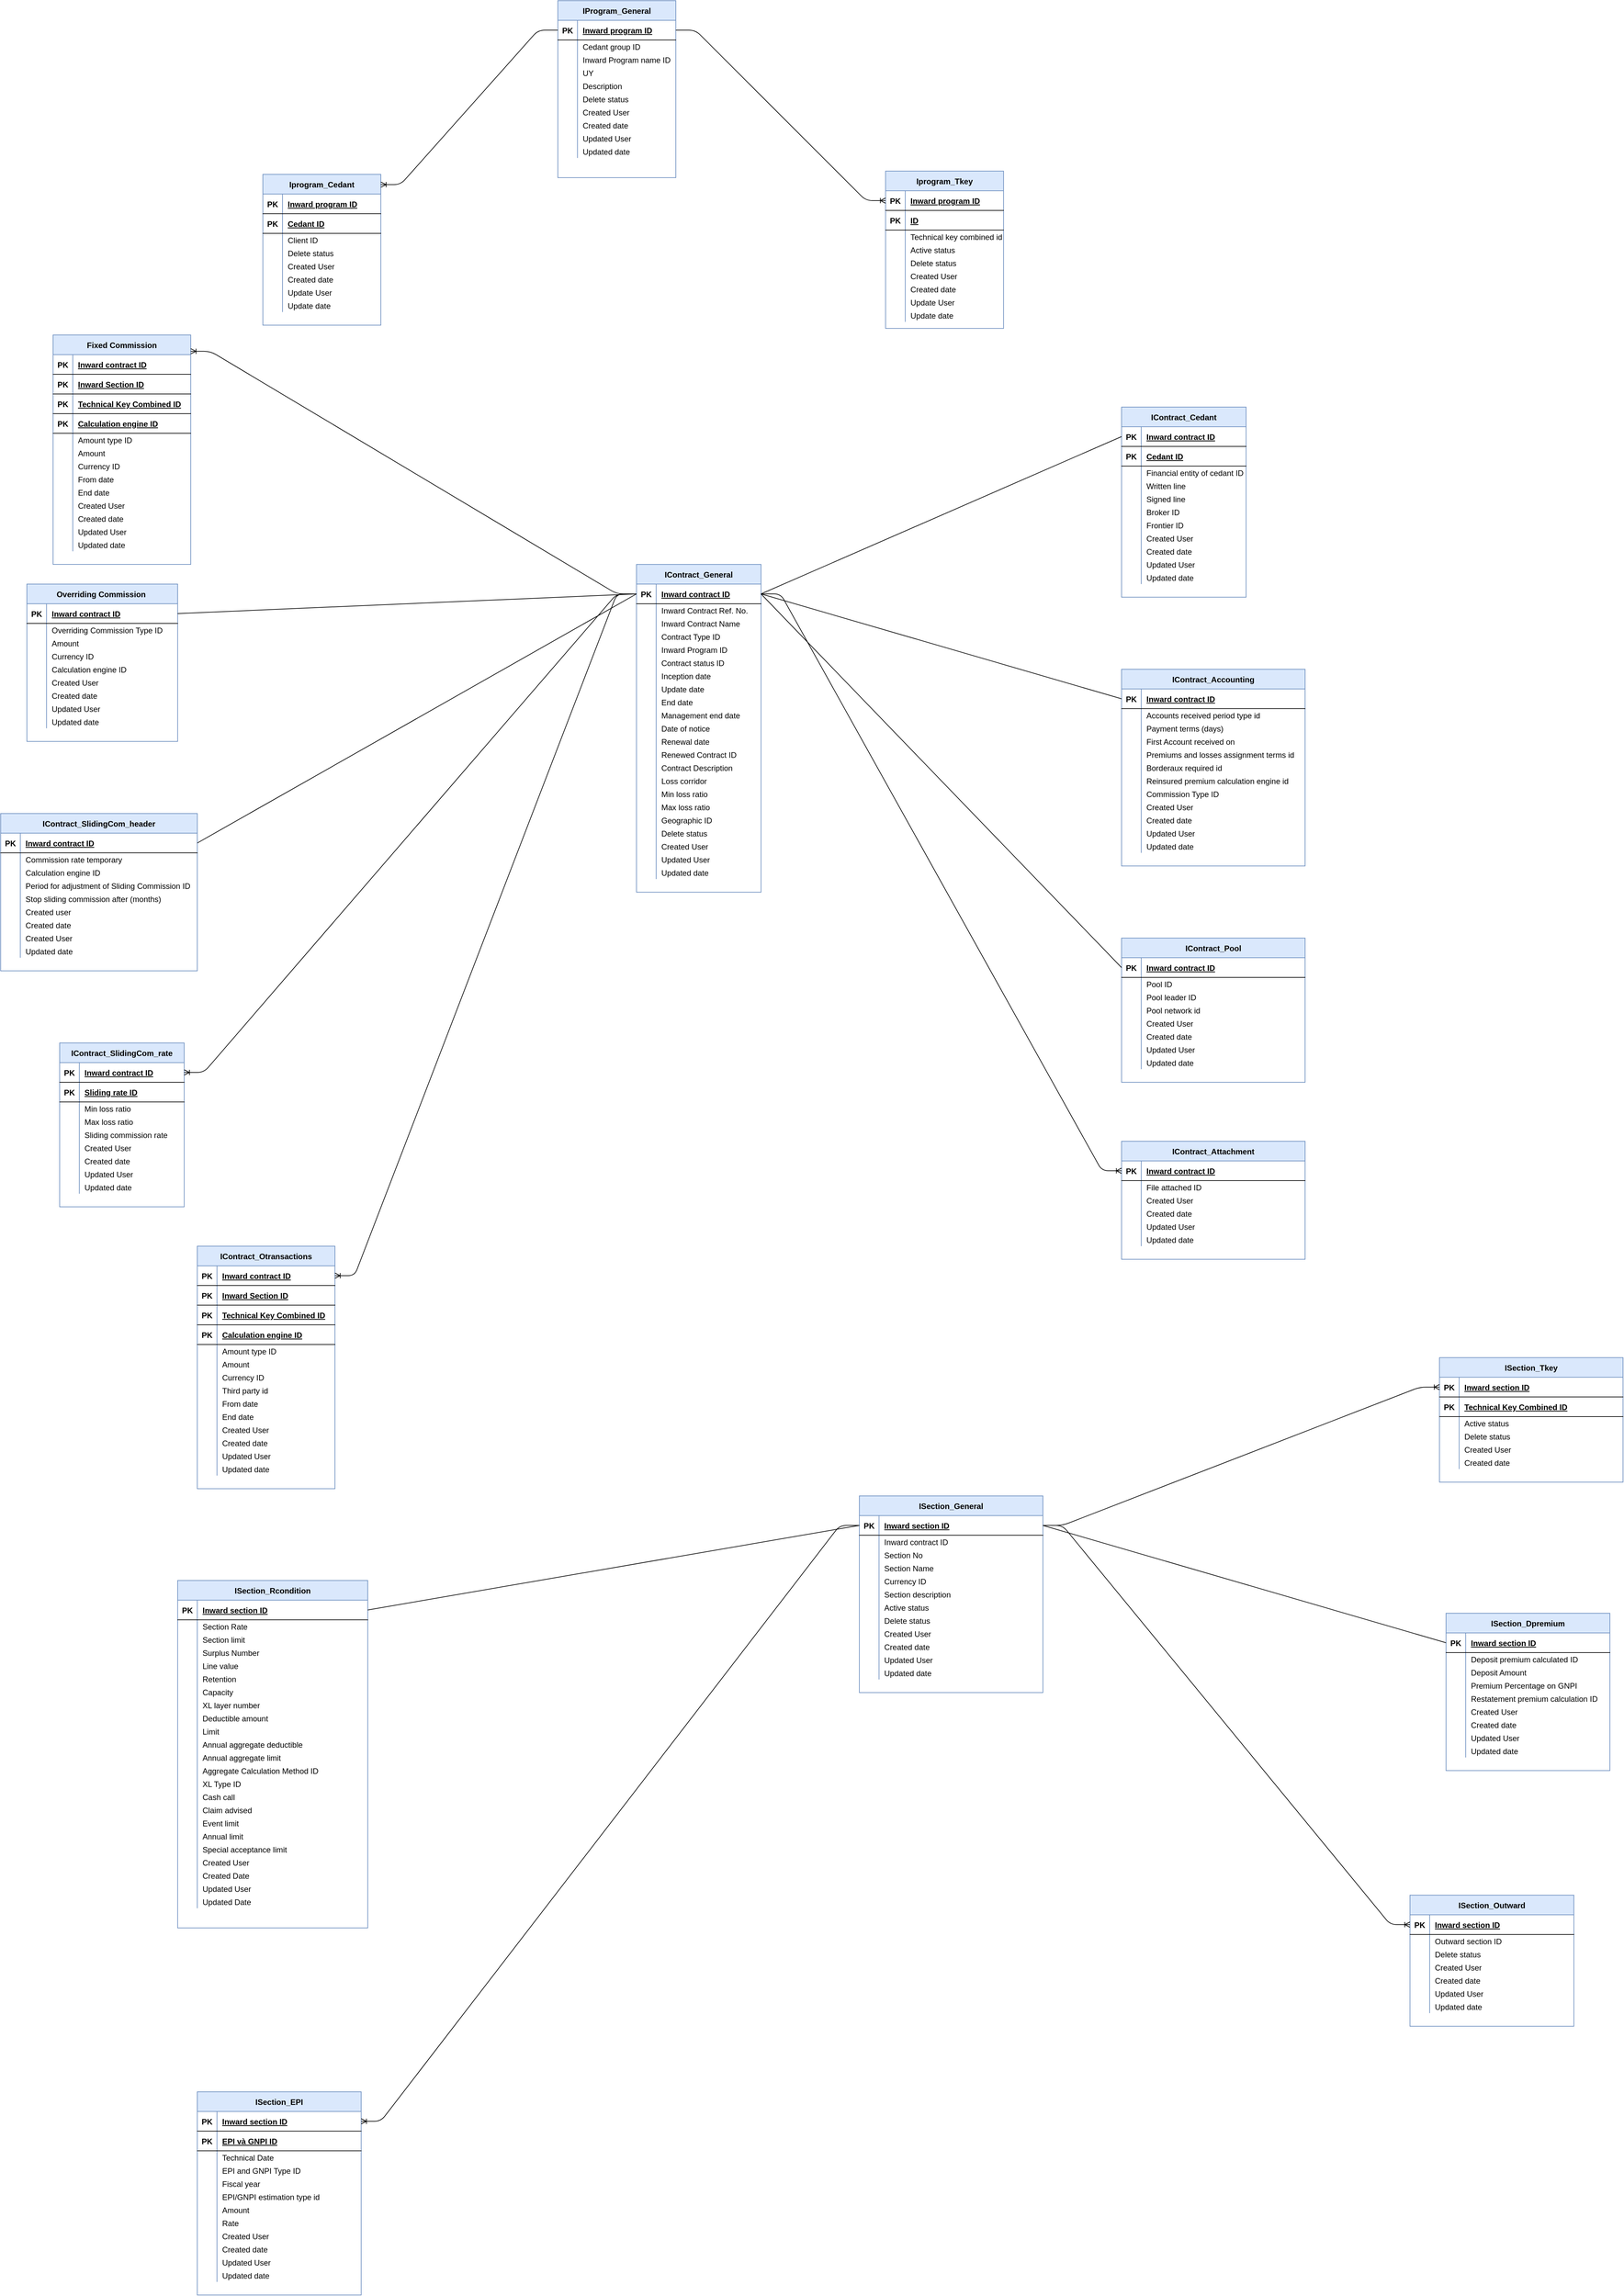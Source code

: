 <mxfile version="14.8.6" type="device"><diagram id="Zob3EoMQnL7JzISPnqJs" name="Page-1"><mxGraphModel dx="1730" dy="927" grid="1" gridSize="10" guides="1" tooltips="1" connect="1" arrows="1" fold="1" page="1" pageScale="1" pageWidth="3300" pageHeight="4681" math="0" shadow="0"><root><mxCell id="0"/><mxCell id="1" parent="0"/><mxCell id="s2af3ipg5C1vpmYYTW5T-8" value="IProgram_General" style="shape=table;startSize=30;container=1;collapsible=1;childLayout=tableLayout;fixedRows=1;rowLines=0;fontStyle=1;align=center;resizeLast=1;fillColor=#dae8fc;strokeColor=#6c8ebf;" parent="1" vertex="1"><mxGeometry x="1180" y="60" width="180" height="270" as="geometry"/></mxCell><mxCell id="s2af3ipg5C1vpmYYTW5T-9" value="" style="shape=partialRectangle;collapsible=0;dropTarget=0;pointerEvents=0;fillColor=none;top=0;left=0;bottom=1;right=0;points=[[0,0.5],[1,0.5]];portConstraint=eastwest;" parent="s2af3ipg5C1vpmYYTW5T-8" vertex="1"><mxGeometry y="30" width="180" height="30" as="geometry"/></mxCell><mxCell id="s2af3ipg5C1vpmYYTW5T-10" value="PK" style="shape=partialRectangle;connectable=0;fillColor=none;top=0;left=0;bottom=0;right=0;fontStyle=1;overflow=hidden;" parent="s2af3ipg5C1vpmYYTW5T-9" vertex="1"><mxGeometry width="30" height="30" as="geometry"/></mxCell><mxCell id="s2af3ipg5C1vpmYYTW5T-11" value="Inward program ID" style="shape=partialRectangle;connectable=0;fillColor=none;top=0;left=0;bottom=0;right=0;align=left;spacingLeft=6;fontStyle=5;overflow=hidden;" parent="s2af3ipg5C1vpmYYTW5T-9" vertex="1"><mxGeometry x="30" width="150" height="30" as="geometry"/></mxCell><mxCell id="s2af3ipg5C1vpmYYTW5T-12" value="" style="shape=partialRectangle;collapsible=0;dropTarget=0;pointerEvents=0;fillColor=none;top=0;left=0;bottom=0;right=0;points=[[0,0.5],[1,0.5]];portConstraint=eastwest;" parent="s2af3ipg5C1vpmYYTW5T-8" vertex="1"><mxGeometry y="60" width="180" height="20" as="geometry"/></mxCell><mxCell id="s2af3ipg5C1vpmYYTW5T-13" value="" style="shape=partialRectangle;connectable=0;fillColor=none;top=0;left=0;bottom=0;right=0;editable=1;overflow=hidden;" parent="s2af3ipg5C1vpmYYTW5T-12" vertex="1"><mxGeometry width="30" height="20" as="geometry"/></mxCell><mxCell id="s2af3ipg5C1vpmYYTW5T-14" value="Cedant group ID" style="shape=partialRectangle;connectable=0;fillColor=none;top=0;left=0;bottom=0;right=0;align=left;spacingLeft=6;overflow=hidden;" parent="s2af3ipg5C1vpmYYTW5T-12" vertex="1"><mxGeometry x="30" width="150" height="20" as="geometry"/></mxCell><mxCell id="s2af3ipg5C1vpmYYTW5T-15" value="" style="shape=partialRectangle;collapsible=0;dropTarget=0;pointerEvents=0;fillColor=none;top=0;left=0;bottom=0;right=0;points=[[0,0.5],[1,0.5]];portConstraint=eastwest;" parent="s2af3ipg5C1vpmYYTW5T-8" vertex="1"><mxGeometry y="80" width="180" height="20" as="geometry"/></mxCell><mxCell id="s2af3ipg5C1vpmYYTW5T-16" value="" style="shape=partialRectangle;connectable=0;fillColor=none;top=0;left=0;bottom=0;right=0;editable=1;overflow=hidden;" parent="s2af3ipg5C1vpmYYTW5T-15" vertex="1"><mxGeometry width="30" height="20" as="geometry"/></mxCell><mxCell id="s2af3ipg5C1vpmYYTW5T-17" value="Inward Program name ID" style="shape=partialRectangle;connectable=0;fillColor=none;top=0;left=0;bottom=0;right=0;align=left;spacingLeft=6;overflow=hidden;" parent="s2af3ipg5C1vpmYYTW5T-15" vertex="1"><mxGeometry x="30" width="150" height="20" as="geometry"/></mxCell><mxCell id="s2af3ipg5C1vpmYYTW5T-18" value="" style="shape=partialRectangle;collapsible=0;dropTarget=0;pointerEvents=0;fillColor=none;top=0;left=0;bottom=0;right=0;points=[[0,0.5],[1,0.5]];portConstraint=eastwest;" parent="s2af3ipg5C1vpmYYTW5T-8" vertex="1"><mxGeometry y="100" width="180" height="20" as="geometry"/></mxCell><mxCell id="s2af3ipg5C1vpmYYTW5T-19" value="" style="shape=partialRectangle;connectable=0;fillColor=none;top=0;left=0;bottom=0;right=0;editable=1;overflow=hidden;" parent="s2af3ipg5C1vpmYYTW5T-18" vertex="1"><mxGeometry width="30" height="20" as="geometry"/></mxCell><mxCell id="s2af3ipg5C1vpmYYTW5T-20" value="UY" style="shape=partialRectangle;connectable=0;fillColor=none;top=0;left=0;bottom=0;right=0;align=left;spacingLeft=6;overflow=hidden;" parent="s2af3ipg5C1vpmYYTW5T-18" vertex="1"><mxGeometry x="30" width="150" height="20" as="geometry"/></mxCell><mxCell id="s2af3ipg5C1vpmYYTW5T-47" value="" style="shape=partialRectangle;collapsible=0;dropTarget=0;pointerEvents=0;fillColor=none;top=0;left=0;bottom=0;right=0;points=[[0,0.5],[1,0.5]];portConstraint=eastwest;" parent="s2af3ipg5C1vpmYYTW5T-8" vertex="1"><mxGeometry y="120" width="180" height="20" as="geometry"/></mxCell><mxCell id="s2af3ipg5C1vpmYYTW5T-48" value="" style="shape=partialRectangle;connectable=0;fillColor=none;top=0;left=0;bottom=0;right=0;editable=1;overflow=hidden;" parent="s2af3ipg5C1vpmYYTW5T-47" vertex="1"><mxGeometry width="30" height="20" as="geometry"/></mxCell><mxCell id="s2af3ipg5C1vpmYYTW5T-49" value="Description" style="shape=partialRectangle;connectable=0;fillColor=none;top=0;left=0;bottom=0;right=0;align=left;spacingLeft=6;overflow=hidden;" parent="s2af3ipg5C1vpmYYTW5T-47" vertex="1"><mxGeometry x="30" width="150" height="20" as="geometry"/></mxCell><mxCell id="s2af3ipg5C1vpmYYTW5T-50" value="" style="shape=partialRectangle;collapsible=0;dropTarget=0;pointerEvents=0;fillColor=none;top=0;left=0;bottom=0;right=0;points=[[0,0.5],[1,0.5]];portConstraint=eastwest;" parent="s2af3ipg5C1vpmYYTW5T-8" vertex="1"><mxGeometry y="140" width="180" height="20" as="geometry"/></mxCell><mxCell id="s2af3ipg5C1vpmYYTW5T-51" value="" style="shape=partialRectangle;connectable=0;fillColor=none;top=0;left=0;bottom=0;right=0;editable=1;overflow=hidden;" parent="s2af3ipg5C1vpmYYTW5T-50" vertex="1"><mxGeometry width="30" height="20" as="geometry"/></mxCell><mxCell id="s2af3ipg5C1vpmYYTW5T-52" value="Delete status" style="shape=partialRectangle;connectable=0;fillColor=none;top=0;left=0;bottom=0;right=0;align=left;spacingLeft=6;overflow=hidden;" parent="s2af3ipg5C1vpmYYTW5T-50" vertex="1"><mxGeometry x="30" width="150" height="20" as="geometry"/></mxCell><mxCell id="s2af3ipg5C1vpmYYTW5T-53" value="" style="shape=partialRectangle;collapsible=0;dropTarget=0;pointerEvents=0;fillColor=none;top=0;left=0;bottom=0;right=0;points=[[0,0.5],[1,0.5]];portConstraint=eastwest;" parent="s2af3ipg5C1vpmYYTW5T-8" vertex="1"><mxGeometry y="160" width="180" height="20" as="geometry"/></mxCell><mxCell id="s2af3ipg5C1vpmYYTW5T-54" value="" style="shape=partialRectangle;connectable=0;fillColor=none;top=0;left=0;bottom=0;right=0;editable=1;overflow=hidden;" parent="s2af3ipg5C1vpmYYTW5T-53" vertex="1"><mxGeometry width="30" height="20" as="geometry"/></mxCell><mxCell id="s2af3ipg5C1vpmYYTW5T-55" value="Created User" style="shape=partialRectangle;connectable=0;fillColor=none;top=0;left=0;bottom=0;right=0;align=left;spacingLeft=6;overflow=hidden;" parent="s2af3ipg5C1vpmYYTW5T-53" vertex="1"><mxGeometry x="30" width="150" height="20" as="geometry"/></mxCell><mxCell id="s2af3ipg5C1vpmYYTW5T-56" value="" style="shape=partialRectangle;collapsible=0;dropTarget=0;pointerEvents=0;fillColor=none;top=0;left=0;bottom=0;right=0;points=[[0,0.5],[1,0.5]];portConstraint=eastwest;" parent="s2af3ipg5C1vpmYYTW5T-8" vertex="1"><mxGeometry y="180" width="180" height="20" as="geometry"/></mxCell><mxCell id="s2af3ipg5C1vpmYYTW5T-57" value="" style="shape=partialRectangle;connectable=0;fillColor=none;top=0;left=0;bottom=0;right=0;editable=1;overflow=hidden;" parent="s2af3ipg5C1vpmYYTW5T-56" vertex="1"><mxGeometry width="30" height="20" as="geometry"/></mxCell><mxCell id="s2af3ipg5C1vpmYYTW5T-58" value="Created date" style="shape=partialRectangle;connectable=0;fillColor=none;top=0;left=0;bottom=0;right=0;align=left;spacingLeft=6;overflow=hidden;" parent="s2af3ipg5C1vpmYYTW5T-56" vertex="1"><mxGeometry x="30" width="150" height="20" as="geometry"/></mxCell><mxCell id="s2af3ipg5C1vpmYYTW5T-59" value="" style="shape=partialRectangle;collapsible=0;dropTarget=0;pointerEvents=0;fillColor=none;top=0;left=0;bottom=0;right=0;points=[[0,0.5],[1,0.5]];portConstraint=eastwest;" parent="s2af3ipg5C1vpmYYTW5T-8" vertex="1"><mxGeometry y="200" width="180" height="20" as="geometry"/></mxCell><mxCell id="s2af3ipg5C1vpmYYTW5T-60" value="" style="shape=partialRectangle;connectable=0;fillColor=none;top=0;left=0;bottom=0;right=0;editable=1;overflow=hidden;" parent="s2af3ipg5C1vpmYYTW5T-59" vertex="1"><mxGeometry width="30" height="20" as="geometry"/></mxCell><mxCell id="s2af3ipg5C1vpmYYTW5T-61" value="Updated User" style="shape=partialRectangle;connectable=0;fillColor=none;top=0;left=0;bottom=0;right=0;align=left;spacingLeft=6;overflow=hidden;" parent="s2af3ipg5C1vpmYYTW5T-59" vertex="1"><mxGeometry x="30" width="150" height="20" as="geometry"/></mxCell><mxCell id="s2af3ipg5C1vpmYYTW5T-62" value="" style="shape=partialRectangle;collapsible=0;dropTarget=0;pointerEvents=0;fillColor=none;top=0;left=0;bottom=0;right=0;points=[[0,0.5],[1,0.5]];portConstraint=eastwest;" parent="s2af3ipg5C1vpmYYTW5T-8" vertex="1"><mxGeometry y="220" width="180" height="20" as="geometry"/></mxCell><mxCell id="s2af3ipg5C1vpmYYTW5T-63" value="" style="shape=partialRectangle;connectable=0;fillColor=none;top=0;left=0;bottom=0;right=0;editable=1;overflow=hidden;" parent="s2af3ipg5C1vpmYYTW5T-62" vertex="1"><mxGeometry width="30" height="20" as="geometry"/></mxCell><mxCell id="s2af3ipg5C1vpmYYTW5T-64" value="Updated date" style="shape=partialRectangle;connectable=0;fillColor=none;top=0;left=0;bottom=0;right=0;align=left;spacingLeft=6;overflow=hidden;" parent="s2af3ipg5C1vpmYYTW5T-62" vertex="1"><mxGeometry x="30" width="150" height="20" as="geometry"/></mxCell><mxCell id="s2af3ipg5C1vpmYYTW5T-34" value="Iprogram_Cedant" style="shape=table;startSize=30;container=1;collapsible=1;childLayout=tableLayout;fixedRows=1;rowLines=0;fontStyle=1;align=center;resizeLast=1;fillColor=#dae8fc;strokeColor=#6c8ebf;" parent="1" vertex="1"><mxGeometry x="730" y="325" width="180" height="230" as="geometry"/></mxCell><mxCell id="s2af3ipg5C1vpmYYTW5T-35" value="" style="shape=partialRectangle;collapsible=0;dropTarget=0;pointerEvents=0;fillColor=none;top=0;left=0;bottom=1;right=0;points=[[0,0.5],[1,0.5]];portConstraint=eastwest;" parent="s2af3ipg5C1vpmYYTW5T-34" vertex="1"><mxGeometry y="30" width="180" height="30" as="geometry"/></mxCell><mxCell id="s2af3ipg5C1vpmYYTW5T-36" value="PK" style="shape=partialRectangle;connectable=0;fillColor=none;top=0;left=0;bottom=0;right=0;fontStyle=1;overflow=hidden;" parent="s2af3ipg5C1vpmYYTW5T-35" vertex="1"><mxGeometry width="30" height="30" as="geometry"/></mxCell><mxCell id="s2af3ipg5C1vpmYYTW5T-37" value="Inward program ID" style="shape=partialRectangle;connectable=0;fillColor=none;top=0;left=0;bottom=0;right=0;align=left;spacingLeft=6;fontStyle=5;overflow=hidden;" parent="s2af3ipg5C1vpmYYTW5T-35" vertex="1"><mxGeometry x="30" width="150" height="30" as="geometry"/></mxCell><mxCell id="r_Nhsbng_HJZjJdhChWF-4" value="" style="shape=partialRectangle;collapsible=0;dropTarget=0;pointerEvents=0;fillColor=none;top=0;left=0;bottom=1;right=0;points=[[0,0.5],[1,0.5]];portConstraint=eastwest;" vertex="1" parent="s2af3ipg5C1vpmYYTW5T-34"><mxGeometry y="60" width="180" height="30" as="geometry"/></mxCell><mxCell id="r_Nhsbng_HJZjJdhChWF-5" value="PK" style="shape=partialRectangle;connectable=0;fillColor=none;top=0;left=0;bottom=0;right=0;fontStyle=1;overflow=hidden;" vertex="1" parent="r_Nhsbng_HJZjJdhChWF-4"><mxGeometry width="30" height="30" as="geometry"/></mxCell><mxCell id="r_Nhsbng_HJZjJdhChWF-6" value="Cedant ID" style="shape=partialRectangle;connectable=0;fillColor=none;top=0;left=0;bottom=0;right=0;align=left;spacingLeft=6;fontStyle=5;overflow=hidden;" vertex="1" parent="r_Nhsbng_HJZjJdhChWF-4"><mxGeometry x="30" width="150" height="30" as="geometry"/></mxCell><mxCell id="s2af3ipg5C1vpmYYTW5T-41" value="" style="shape=partialRectangle;collapsible=0;dropTarget=0;pointerEvents=0;fillColor=none;top=0;left=0;bottom=0;right=0;points=[[0,0.5],[1,0.5]];portConstraint=eastwest;" parent="s2af3ipg5C1vpmYYTW5T-34" vertex="1"><mxGeometry y="90" width="180" height="20" as="geometry"/></mxCell><mxCell id="s2af3ipg5C1vpmYYTW5T-42" value="" style="shape=partialRectangle;connectable=0;fillColor=none;top=0;left=0;bottom=0;right=0;editable=1;overflow=hidden;" parent="s2af3ipg5C1vpmYYTW5T-41" vertex="1"><mxGeometry width="30" height="20" as="geometry"/></mxCell><mxCell id="s2af3ipg5C1vpmYYTW5T-43" value="Client ID" style="shape=partialRectangle;connectable=0;fillColor=none;top=0;left=0;bottom=0;right=0;align=left;spacingLeft=6;overflow=hidden;" parent="s2af3ipg5C1vpmYYTW5T-41" vertex="1"><mxGeometry x="30" width="150" height="20" as="geometry"/></mxCell><mxCell id="s2af3ipg5C1vpmYYTW5T-44" value="" style="shape=partialRectangle;collapsible=0;dropTarget=0;pointerEvents=0;fillColor=none;top=0;left=0;bottom=0;right=0;points=[[0,0.5],[1,0.5]];portConstraint=eastwest;" parent="s2af3ipg5C1vpmYYTW5T-34" vertex="1"><mxGeometry y="110" width="180" height="20" as="geometry"/></mxCell><mxCell id="s2af3ipg5C1vpmYYTW5T-45" value="" style="shape=partialRectangle;connectable=0;fillColor=none;top=0;left=0;bottom=0;right=0;editable=1;overflow=hidden;" parent="s2af3ipg5C1vpmYYTW5T-44" vertex="1"><mxGeometry width="30" height="20" as="geometry"/></mxCell><mxCell id="s2af3ipg5C1vpmYYTW5T-46" value="Delete status" style="shape=partialRectangle;connectable=0;fillColor=none;top=0;left=0;bottom=0;right=0;align=left;spacingLeft=6;overflow=hidden;" parent="s2af3ipg5C1vpmYYTW5T-44" vertex="1"><mxGeometry x="30" width="150" height="20" as="geometry"/></mxCell><mxCell id="s2af3ipg5C1vpmYYTW5T-74" value="" style="shape=partialRectangle;collapsible=0;dropTarget=0;pointerEvents=0;fillColor=none;top=0;left=0;bottom=0;right=0;points=[[0,0.5],[1,0.5]];portConstraint=eastwest;" parent="s2af3ipg5C1vpmYYTW5T-34" vertex="1"><mxGeometry y="130" width="180" height="20" as="geometry"/></mxCell><mxCell id="s2af3ipg5C1vpmYYTW5T-75" value="" style="shape=partialRectangle;connectable=0;fillColor=none;top=0;left=0;bottom=0;right=0;editable=1;overflow=hidden;" parent="s2af3ipg5C1vpmYYTW5T-74" vertex="1"><mxGeometry width="30" height="20" as="geometry"/></mxCell><mxCell id="s2af3ipg5C1vpmYYTW5T-76" value="Created User" style="shape=partialRectangle;connectable=0;fillColor=none;top=0;left=0;bottom=0;right=0;align=left;spacingLeft=6;overflow=hidden;" parent="s2af3ipg5C1vpmYYTW5T-74" vertex="1"><mxGeometry x="30" width="150" height="20" as="geometry"/></mxCell><mxCell id="s2af3ipg5C1vpmYYTW5T-77" value="" style="shape=partialRectangle;collapsible=0;dropTarget=0;pointerEvents=0;fillColor=none;top=0;left=0;bottom=0;right=0;points=[[0,0.5],[1,0.5]];portConstraint=eastwest;" parent="s2af3ipg5C1vpmYYTW5T-34" vertex="1"><mxGeometry y="150" width="180" height="20" as="geometry"/></mxCell><mxCell id="s2af3ipg5C1vpmYYTW5T-78" value="" style="shape=partialRectangle;connectable=0;fillColor=none;top=0;left=0;bottom=0;right=0;editable=1;overflow=hidden;" parent="s2af3ipg5C1vpmYYTW5T-77" vertex="1"><mxGeometry width="30" height="20" as="geometry"/></mxCell><mxCell id="s2af3ipg5C1vpmYYTW5T-79" value="Created date" style="shape=partialRectangle;connectable=0;fillColor=none;top=0;left=0;bottom=0;right=0;align=left;spacingLeft=6;overflow=hidden;" parent="s2af3ipg5C1vpmYYTW5T-77" vertex="1"><mxGeometry x="30" width="150" height="20" as="geometry"/></mxCell><mxCell id="s2af3ipg5C1vpmYYTW5T-99" value="" style="shape=partialRectangle;collapsible=0;dropTarget=0;pointerEvents=0;fillColor=none;top=0;left=0;bottom=0;right=0;points=[[0,0.5],[1,0.5]];portConstraint=eastwest;" parent="s2af3ipg5C1vpmYYTW5T-34" vertex="1"><mxGeometry y="170" width="180" height="20" as="geometry"/></mxCell><mxCell id="s2af3ipg5C1vpmYYTW5T-100" value="" style="shape=partialRectangle;connectable=0;fillColor=none;top=0;left=0;bottom=0;right=0;editable=1;overflow=hidden;" parent="s2af3ipg5C1vpmYYTW5T-99" vertex="1"><mxGeometry width="30" height="20" as="geometry"/></mxCell><mxCell id="s2af3ipg5C1vpmYYTW5T-101" value="Update User" style="shape=partialRectangle;connectable=0;fillColor=none;top=0;left=0;bottom=0;right=0;align=left;spacingLeft=6;overflow=hidden;" parent="s2af3ipg5C1vpmYYTW5T-99" vertex="1"><mxGeometry x="30" width="150" height="20" as="geometry"/></mxCell><mxCell id="s2af3ipg5C1vpmYYTW5T-102" value="" style="shape=partialRectangle;collapsible=0;dropTarget=0;pointerEvents=0;fillColor=none;top=0;left=0;bottom=0;right=0;points=[[0,0.5],[1,0.5]];portConstraint=eastwest;" parent="s2af3ipg5C1vpmYYTW5T-34" vertex="1"><mxGeometry y="190" width="180" height="20" as="geometry"/></mxCell><mxCell id="s2af3ipg5C1vpmYYTW5T-103" value="" style="shape=partialRectangle;connectable=0;fillColor=none;top=0;left=0;bottom=0;right=0;editable=1;overflow=hidden;" parent="s2af3ipg5C1vpmYYTW5T-102" vertex="1"><mxGeometry width="30" height="20" as="geometry"/></mxCell><mxCell id="s2af3ipg5C1vpmYYTW5T-104" value="Update date" style="shape=partialRectangle;connectable=0;fillColor=none;top=0;left=0;bottom=0;right=0;align=left;spacingLeft=6;overflow=hidden;" parent="s2af3ipg5C1vpmYYTW5T-102" vertex="1"><mxGeometry x="30" width="150" height="20" as="geometry"/></mxCell><mxCell id="s2af3ipg5C1vpmYYTW5T-105" value="Iprogram_Tkey" style="shape=table;startSize=30;container=1;collapsible=1;childLayout=tableLayout;fixedRows=1;rowLines=0;fontStyle=1;align=center;resizeLast=1;fillColor=#dae8fc;strokeColor=#6c8ebf;" parent="1" vertex="1"><mxGeometry x="1680" y="320" width="180" height="240" as="geometry"/></mxCell><mxCell id="s2af3ipg5C1vpmYYTW5T-106" value="" style="shape=partialRectangle;collapsible=0;dropTarget=0;pointerEvents=0;fillColor=none;top=0;left=0;bottom=1;right=0;points=[[0,0.5],[1,0.5]];portConstraint=eastwest;" parent="s2af3ipg5C1vpmYYTW5T-105" vertex="1"><mxGeometry y="30" width="180" height="30" as="geometry"/></mxCell><mxCell id="s2af3ipg5C1vpmYYTW5T-107" value="PK" style="shape=partialRectangle;connectable=0;fillColor=none;top=0;left=0;bottom=0;right=0;fontStyle=1;overflow=hidden;" parent="s2af3ipg5C1vpmYYTW5T-106" vertex="1"><mxGeometry width="30" height="30" as="geometry"/></mxCell><mxCell id="s2af3ipg5C1vpmYYTW5T-108" value="Inward program ID" style="shape=partialRectangle;connectable=0;fillColor=none;top=0;left=0;bottom=0;right=0;align=left;spacingLeft=6;fontStyle=5;overflow=hidden;" parent="s2af3ipg5C1vpmYYTW5T-106" vertex="1"><mxGeometry x="30" width="150" height="30" as="geometry"/></mxCell><mxCell id="r_Nhsbng_HJZjJdhChWF-1" value="" style="shape=partialRectangle;collapsible=0;dropTarget=0;pointerEvents=0;fillColor=none;top=0;left=0;bottom=1;right=0;points=[[0,0.5],[1,0.5]];portConstraint=eastwest;" vertex="1" parent="s2af3ipg5C1vpmYYTW5T-105"><mxGeometry y="60" width="180" height="30" as="geometry"/></mxCell><mxCell id="r_Nhsbng_HJZjJdhChWF-2" value="PK" style="shape=partialRectangle;connectable=0;fillColor=none;top=0;left=0;bottom=0;right=0;fontStyle=1;overflow=hidden;" vertex="1" parent="r_Nhsbng_HJZjJdhChWF-1"><mxGeometry width="30" height="30" as="geometry"/></mxCell><mxCell id="r_Nhsbng_HJZjJdhChWF-3" value="ID" style="shape=partialRectangle;connectable=0;fillColor=none;top=0;left=0;bottom=0;right=0;align=left;spacingLeft=6;fontStyle=5;overflow=hidden;" vertex="1" parent="r_Nhsbng_HJZjJdhChWF-1"><mxGeometry x="30" width="150" height="30" as="geometry"/></mxCell><mxCell id="s2af3ipg5C1vpmYYTW5T-112" value="" style="shape=partialRectangle;collapsible=0;dropTarget=0;pointerEvents=0;fillColor=none;top=0;left=0;bottom=0;right=0;points=[[0,0.5],[1,0.5]];portConstraint=eastwest;" parent="s2af3ipg5C1vpmYYTW5T-105" vertex="1"><mxGeometry y="90" width="180" height="20" as="geometry"/></mxCell><mxCell id="s2af3ipg5C1vpmYYTW5T-113" value="" style="shape=partialRectangle;connectable=0;fillColor=none;top=0;left=0;bottom=0;right=0;editable=1;overflow=hidden;" parent="s2af3ipg5C1vpmYYTW5T-112" vertex="1"><mxGeometry width="30" height="20" as="geometry"/></mxCell><mxCell id="s2af3ipg5C1vpmYYTW5T-114" value="Technical key combined id" style="shape=partialRectangle;connectable=0;fillColor=none;top=0;left=0;bottom=0;right=0;align=left;spacingLeft=6;overflow=hidden;" parent="s2af3ipg5C1vpmYYTW5T-112" vertex="1"><mxGeometry x="30" width="150" height="20" as="geometry"/></mxCell><mxCell id="s2af3ipg5C1vpmYYTW5T-115" value="" style="shape=partialRectangle;collapsible=0;dropTarget=0;pointerEvents=0;fillColor=none;top=0;left=0;bottom=0;right=0;points=[[0,0.5],[1,0.5]];portConstraint=eastwest;" parent="s2af3ipg5C1vpmYYTW5T-105" vertex="1"><mxGeometry y="110" width="180" height="20" as="geometry"/></mxCell><mxCell id="s2af3ipg5C1vpmYYTW5T-116" value="" style="shape=partialRectangle;connectable=0;fillColor=none;top=0;left=0;bottom=0;right=0;editable=1;overflow=hidden;" parent="s2af3ipg5C1vpmYYTW5T-115" vertex="1"><mxGeometry width="30" height="20" as="geometry"/></mxCell><mxCell id="s2af3ipg5C1vpmYYTW5T-117" value="Active status" style="shape=partialRectangle;connectable=0;fillColor=none;top=0;left=0;bottom=0;right=0;align=left;spacingLeft=6;overflow=hidden;" parent="s2af3ipg5C1vpmYYTW5T-115" vertex="1"><mxGeometry x="30" width="150" height="20" as="geometry"/></mxCell><mxCell id="s2af3ipg5C1vpmYYTW5T-118" value="" style="shape=partialRectangle;collapsible=0;dropTarget=0;pointerEvents=0;fillColor=none;top=0;left=0;bottom=0;right=0;points=[[0,0.5],[1,0.5]];portConstraint=eastwest;" parent="s2af3ipg5C1vpmYYTW5T-105" vertex="1"><mxGeometry y="130" width="180" height="20" as="geometry"/></mxCell><mxCell id="s2af3ipg5C1vpmYYTW5T-119" value="" style="shape=partialRectangle;connectable=0;fillColor=none;top=0;left=0;bottom=0;right=0;editable=1;overflow=hidden;" parent="s2af3ipg5C1vpmYYTW5T-118" vertex="1"><mxGeometry width="30" height="20" as="geometry"/></mxCell><mxCell id="s2af3ipg5C1vpmYYTW5T-120" value="Delete status" style="shape=partialRectangle;connectable=0;fillColor=none;top=0;left=0;bottom=0;right=0;align=left;spacingLeft=6;overflow=hidden;" parent="s2af3ipg5C1vpmYYTW5T-118" vertex="1"><mxGeometry x="30" width="150" height="20" as="geometry"/></mxCell><mxCell id="s2af3ipg5C1vpmYYTW5T-121" value="" style="shape=partialRectangle;collapsible=0;dropTarget=0;pointerEvents=0;fillColor=none;top=0;left=0;bottom=0;right=0;points=[[0,0.5],[1,0.5]];portConstraint=eastwest;" parent="s2af3ipg5C1vpmYYTW5T-105" vertex="1"><mxGeometry y="150" width="180" height="20" as="geometry"/></mxCell><mxCell id="s2af3ipg5C1vpmYYTW5T-122" value="" style="shape=partialRectangle;connectable=0;fillColor=none;top=0;left=0;bottom=0;right=0;editable=1;overflow=hidden;" parent="s2af3ipg5C1vpmYYTW5T-121" vertex="1"><mxGeometry width="30" height="20" as="geometry"/></mxCell><mxCell id="s2af3ipg5C1vpmYYTW5T-123" value="Created User" style="shape=partialRectangle;connectable=0;fillColor=none;top=0;left=0;bottom=0;right=0;align=left;spacingLeft=6;overflow=hidden;" parent="s2af3ipg5C1vpmYYTW5T-121" vertex="1"><mxGeometry x="30" width="150" height="20" as="geometry"/></mxCell><mxCell id="s2af3ipg5C1vpmYYTW5T-124" value="" style="shape=partialRectangle;collapsible=0;dropTarget=0;pointerEvents=0;fillColor=none;top=0;left=0;bottom=0;right=0;points=[[0,0.5],[1,0.5]];portConstraint=eastwest;" parent="s2af3ipg5C1vpmYYTW5T-105" vertex="1"><mxGeometry y="170" width="180" height="20" as="geometry"/></mxCell><mxCell id="s2af3ipg5C1vpmYYTW5T-125" value="" style="shape=partialRectangle;connectable=0;fillColor=none;top=0;left=0;bottom=0;right=0;editable=1;overflow=hidden;" parent="s2af3ipg5C1vpmYYTW5T-124" vertex="1"><mxGeometry width="30" height="20" as="geometry"/></mxCell><mxCell id="s2af3ipg5C1vpmYYTW5T-126" value="Created date" style="shape=partialRectangle;connectable=0;fillColor=none;top=0;left=0;bottom=0;right=0;align=left;spacingLeft=6;overflow=hidden;" parent="s2af3ipg5C1vpmYYTW5T-124" vertex="1"><mxGeometry x="30" width="150" height="20" as="geometry"/></mxCell><mxCell id="s2af3ipg5C1vpmYYTW5T-127" value="" style="shape=partialRectangle;collapsible=0;dropTarget=0;pointerEvents=0;fillColor=none;top=0;left=0;bottom=0;right=0;points=[[0,0.5],[1,0.5]];portConstraint=eastwest;" parent="s2af3ipg5C1vpmYYTW5T-105" vertex="1"><mxGeometry y="190" width="180" height="20" as="geometry"/></mxCell><mxCell id="s2af3ipg5C1vpmYYTW5T-128" value="" style="shape=partialRectangle;connectable=0;fillColor=none;top=0;left=0;bottom=0;right=0;editable=1;overflow=hidden;" parent="s2af3ipg5C1vpmYYTW5T-127" vertex="1"><mxGeometry width="30" height="20" as="geometry"/></mxCell><mxCell id="s2af3ipg5C1vpmYYTW5T-129" value="Update User" style="shape=partialRectangle;connectable=0;fillColor=none;top=0;left=0;bottom=0;right=0;align=left;spacingLeft=6;overflow=hidden;" parent="s2af3ipg5C1vpmYYTW5T-127" vertex="1"><mxGeometry x="30" width="150" height="20" as="geometry"/></mxCell><mxCell id="s2af3ipg5C1vpmYYTW5T-130" value="" style="shape=partialRectangle;collapsible=0;dropTarget=0;pointerEvents=0;fillColor=none;top=0;left=0;bottom=0;right=0;points=[[0,0.5],[1,0.5]];portConstraint=eastwest;" parent="s2af3ipg5C1vpmYYTW5T-105" vertex="1"><mxGeometry y="210" width="180" height="20" as="geometry"/></mxCell><mxCell id="s2af3ipg5C1vpmYYTW5T-131" value="" style="shape=partialRectangle;connectable=0;fillColor=none;top=0;left=0;bottom=0;right=0;editable=1;overflow=hidden;" parent="s2af3ipg5C1vpmYYTW5T-130" vertex="1"><mxGeometry width="30" height="20" as="geometry"/></mxCell><mxCell id="s2af3ipg5C1vpmYYTW5T-132" value="Update date" style="shape=partialRectangle;connectable=0;fillColor=none;top=0;left=0;bottom=0;right=0;align=left;spacingLeft=6;overflow=hidden;" parent="s2af3ipg5C1vpmYYTW5T-130" vertex="1"><mxGeometry x="30" width="150" height="20" as="geometry"/></mxCell><mxCell id="s2af3ipg5C1vpmYYTW5T-133" value="" style="edgeStyle=entityRelationEdgeStyle;fontSize=12;html=1;endArrow=ERoneToMany;entryX=0;entryY=0.5;entryDx=0;entryDy=0;exitX=1;exitY=0.5;exitDx=0;exitDy=0;" parent="1" source="s2af3ipg5C1vpmYYTW5T-9" target="s2af3ipg5C1vpmYYTW5T-106" edge="1"><mxGeometry width="100" height="100" relative="1" as="geometry"><mxPoint x="1280" y="230" as="sourcePoint"/><mxPoint x="180" y="380" as="targetPoint"/></mxGeometry></mxCell><mxCell id="s2af3ipg5C1vpmYYTW5T-138" value="IContract_General" style="shape=table;startSize=30;container=1;collapsible=1;childLayout=tableLayout;fixedRows=1;rowLines=0;fontStyle=1;align=center;resizeLast=1;fillColor=#dae8fc;strokeColor=#6c8ebf;" parent="1" vertex="1"><mxGeometry x="1300" y="920" width="190" height="500" as="geometry"/></mxCell><mxCell id="s2af3ipg5C1vpmYYTW5T-139" value="" style="shape=partialRectangle;collapsible=0;dropTarget=0;pointerEvents=0;fillColor=none;top=0;left=0;bottom=1;right=0;points=[[0,0.5],[1,0.5]];portConstraint=eastwest;" parent="s2af3ipg5C1vpmYYTW5T-138" vertex="1"><mxGeometry y="30" width="190" height="30" as="geometry"/></mxCell><mxCell id="s2af3ipg5C1vpmYYTW5T-140" value="PK" style="shape=partialRectangle;connectable=0;fillColor=none;top=0;left=0;bottom=0;right=0;fontStyle=1;overflow=hidden;" parent="s2af3ipg5C1vpmYYTW5T-139" vertex="1"><mxGeometry width="30" height="30" as="geometry"/></mxCell><mxCell id="s2af3ipg5C1vpmYYTW5T-141" value="Inward contract ID" style="shape=partialRectangle;connectable=0;fillColor=none;top=0;left=0;bottom=0;right=0;align=left;spacingLeft=6;fontStyle=5;overflow=hidden;" parent="s2af3ipg5C1vpmYYTW5T-139" vertex="1"><mxGeometry x="30" width="160" height="30" as="geometry"/></mxCell><mxCell id="s2af3ipg5C1vpmYYTW5T-142" value="" style="shape=partialRectangle;collapsible=0;dropTarget=0;pointerEvents=0;fillColor=none;top=0;left=0;bottom=0;right=0;points=[[0,0.5],[1,0.5]];portConstraint=eastwest;" parent="s2af3ipg5C1vpmYYTW5T-138" vertex="1"><mxGeometry y="60" width="190" height="20" as="geometry"/></mxCell><mxCell id="s2af3ipg5C1vpmYYTW5T-143" value="" style="shape=partialRectangle;connectable=0;fillColor=none;top=0;left=0;bottom=0;right=0;editable=1;overflow=hidden;" parent="s2af3ipg5C1vpmYYTW5T-142" vertex="1"><mxGeometry width="30" height="20" as="geometry"/></mxCell><mxCell id="s2af3ipg5C1vpmYYTW5T-144" value="Inward Contract Ref. No." style="shape=partialRectangle;connectable=0;fillColor=none;top=0;left=0;bottom=0;right=0;align=left;spacingLeft=6;overflow=hidden;" parent="s2af3ipg5C1vpmYYTW5T-142" vertex="1"><mxGeometry x="30" width="160" height="20" as="geometry"/></mxCell><mxCell id="s2af3ipg5C1vpmYYTW5T-145" value="" style="shape=partialRectangle;collapsible=0;dropTarget=0;pointerEvents=0;fillColor=none;top=0;left=0;bottom=0;right=0;points=[[0,0.5],[1,0.5]];portConstraint=eastwest;" parent="s2af3ipg5C1vpmYYTW5T-138" vertex="1"><mxGeometry y="80" width="190" height="20" as="geometry"/></mxCell><mxCell id="s2af3ipg5C1vpmYYTW5T-146" value="" style="shape=partialRectangle;connectable=0;fillColor=none;top=0;left=0;bottom=0;right=0;editable=1;overflow=hidden;" parent="s2af3ipg5C1vpmYYTW5T-145" vertex="1"><mxGeometry width="30" height="20" as="geometry"/></mxCell><mxCell id="s2af3ipg5C1vpmYYTW5T-147" value="Inward Contract Name" style="shape=partialRectangle;connectable=0;fillColor=none;top=0;left=0;bottom=0;right=0;align=left;spacingLeft=6;overflow=hidden;" parent="s2af3ipg5C1vpmYYTW5T-145" vertex="1"><mxGeometry x="30" width="160" height="20" as="geometry"/></mxCell><mxCell id="s2af3ipg5C1vpmYYTW5T-148" value="" style="shape=partialRectangle;collapsible=0;dropTarget=0;pointerEvents=0;fillColor=none;top=0;left=0;bottom=0;right=0;points=[[0,0.5],[1,0.5]];portConstraint=eastwest;" parent="s2af3ipg5C1vpmYYTW5T-138" vertex="1"><mxGeometry y="100" width="190" height="20" as="geometry"/></mxCell><mxCell id="s2af3ipg5C1vpmYYTW5T-149" value="" style="shape=partialRectangle;connectable=0;fillColor=none;top=0;left=0;bottom=0;right=0;editable=1;overflow=hidden;" parent="s2af3ipg5C1vpmYYTW5T-148" vertex="1"><mxGeometry width="30" height="20" as="geometry"/></mxCell><mxCell id="s2af3ipg5C1vpmYYTW5T-150" value="Contract Type ID" style="shape=partialRectangle;connectable=0;fillColor=none;top=0;left=0;bottom=0;right=0;align=left;spacingLeft=6;overflow=hidden;" parent="s2af3ipg5C1vpmYYTW5T-148" vertex="1"><mxGeometry x="30" width="160" height="20" as="geometry"/></mxCell><mxCell id="s2af3ipg5C1vpmYYTW5T-151" value="" style="shape=partialRectangle;collapsible=0;dropTarget=0;pointerEvents=0;fillColor=none;top=0;left=0;bottom=0;right=0;points=[[0,0.5],[1,0.5]];portConstraint=eastwest;" parent="s2af3ipg5C1vpmYYTW5T-138" vertex="1"><mxGeometry y="120" width="190" height="20" as="geometry"/></mxCell><mxCell id="s2af3ipg5C1vpmYYTW5T-152" value="" style="shape=partialRectangle;connectable=0;fillColor=none;top=0;left=0;bottom=0;right=0;editable=1;overflow=hidden;" parent="s2af3ipg5C1vpmYYTW5T-151" vertex="1"><mxGeometry width="30" height="20" as="geometry"/></mxCell><mxCell id="s2af3ipg5C1vpmYYTW5T-153" value="Inward Program ID" style="shape=partialRectangle;connectable=0;fillColor=none;top=0;left=0;bottom=0;right=0;align=left;spacingLeft=6;overflow=hidden;" parent="s2af3ipg5C1vpmYYTW5T-151" vertex="1"><mxGeometry x="30" width="160" height="20" as="geometry"/></mxCell><mxCell id="s2af3ipg5C1vpmYYTW5T-154" value="" style="shape=partialRectangle;collapsible=0;dropTarget=0;pointerEvents=0;fillColor=none;top=0;left=0;bottom=0;right=0;points=[[0,0.5],[1,0.5]];portConstraint=eastwest;" parent="s2af3ipg5C1vpmYYTW5T-138" vertex="1"><mxGeometry y="140" width="190" height="20" as="geometry"/></mxCell><mxCell id="s2af3ipg5C1vpmYYTW5T-155" value="" style="shape=partialRectangle;connectable=0;fillColor=none;top=0;left=0;bottom=0;right=0;editable=1;overflow=hidden;" parent="s2af3ipg5C1vpmYYTW5T-154" vertex="1"><mxGeometry width="30" height="20" as="geometry"/></mxCell><mxCell id="s2af3ipg5C1vpmYYTW5T-156" value="Contract status ID" style="shape=partialRectangle;connectable=0;fillColor=none;top=0;left=0;bottom=0;right=0;align=left;spacingLeft=6;overflow=hidden;" parent="s2af3ipg5C1vpmYYTW5T-154" vertex="1"><mxGeometry x="30" width="160" height="20" as="geometry"/></mxCell><mxCell id="s2af3ipg5C1vpmYYTW5T-157" value="" style="shape=partialRectangle;collapsible=0;dropTarget=0;pointerEvents=0;fillColor=none;top=0;left=0;bottom=0;right=0;points=[[0,0.5],[1,0.5]];portConstraint=eastwest;" parent="s2af3ipg5C1vpmYYTW5T-138" vertex="1"><mxGeometry y="160" width="190" height="20" as="geometry"/></mxCell><mxCell id="s2af3ipg5C1vpmYYTW5T-158" value="" style="shape=partialRectangle;connectable=0;fillColor=none;top=0;left=0;bottom=0;right=0;editable=1;overflow=hidden;" parent="s2af3ipg5C1vpmYYTW5T-157" vertex="1"><mxGeometry width="30" height="20" as="geometry"/></mxCell><mxCell id="s2af3ipg5C1vpmYYTW5T-159" value="Inception date" style="shape=partialRectangle;connectable=0;fillColor=none;top=0;left=0;bottom=0;right=0;align=left;spacingLeft=6;overflow=hidden;" parent="s2af3ipg5C1vpmYYTW5T-157" vertex="1"><mxGeometry x="30" width="160" height="20" as="geometry"/></mxCell><mxCell id="s2af3ipg5C1vpmYYTW5T-160" value="" style="shape=partialRectangle;collapsible=0;dropTarget=0;pointerEvents=0;fillColor=none;top=0;left=0;bottom=0;right=0;points=[[0,0.5],[1,0.5]];portConstraint=eastwest;" parent="s2af3ipg5C1vpmYYTW5T-138" vertex="1"><mxGeometry y="180" width="190" height="20" as="geometry"/></mxCell><mxCell id="s2af3ipg5C1vpmYYTW5T-161" value="" style="shape=partialRectangle;connectable=0;fillColor=none;top=0;left=0;bottom=0;right=0;editable=1;overflow=hidden;" parent="s2af3ipg5C1vpmYYTW5T-160" vertex="1"><mxGeometry width="30" height="20" as="geometry"/></mxCell><mxCell id="s2af3ipg5C1vpmYYTW5T-162" value="Update date" style="shape=partialRectangle;connectable=0;fillColor=none;top=0;left=0;bottom=0;right=0;align=left;spacingLeft=6;overflow=hidden;" parent="s2af3ipg5C1vpmYYTW5T-160" vertex="1"><mxGeometry x="30" width="160" height="20" as="geometry"/></mxCell><mxCell id="s2af3ipg5C1vpmYYTW5T-164" value="" style="shape=partialRectangle;collapsible=0;dropTarget=0;pointerEvents=0;fillColor=none;top=0;left=0;bottom=0;right=0;points=[[0,0.5],[1,0.5]];portConstraint=eastwest;" parent="s2af3ipg5C1vpmYYTW5T-138" vertex="1"><mxGeometry y="200" width="190" height="20" as="geometry"/></mxCell><mxCell id="s2af3ipg5C1vpmYYTW5T-165" value="" style="shape=partialRectangle;connectable=0;fillColor=none;top=0;left=0;bottom=0;right=0;editable=1;overflow=hidden;" parent="s2af3ipg5C1vpmYYTW5T-164" vertex="1"><mxGeometry width="30" height="20" as="geometry"/></mxCell><mxCell id="s2af3ipg5C1vpmYYTW5T-166" value="End date" style="shape=partialRectangle;connectable=0;fillColor=none;top=0;left=0;bottom=0;right=0;align=left;spacingLeft=6;overflow=hidden;" parent="s2af3ipg5C1vpmYYTW5T-164" vertex="1"><mxGeometry x="30" width="160" height="20" as="geometry"/></mxCell><mxCell id="s2af3ipg5C1vpmYYTW5T-167" value="" style="shape=partialRectangle;collapsible=0;dropTarget=0;pointerEvents=0;fillColor=none;top=0;left=0;bottom=0;right=0;points=[[0,0.5],[1,0.5]];portConstraint=eastwest;" parent="s2af3ipg5C1vpmYYTW5T-138" vertex="1"><mxGeometry y="220" width="190" height="20" as="geometry"/></mxCell><mxCell id="s2af3ipg5C1vpmYYTW5T-168" value="" style="shape=partialRectangle;connectable=0;fillColor=none;top=0;left=0;bottom=0;right=0;editable=1;overflow=hidden;" parent="s2af3ipg5C1vpmYYTW5T-167" vertex="1"><mxGeometry width="30" height="20" as="geometry"/></mxCell><mxCell id="s2af3ipg5C1vpmYYTW5T-169" value="Management end date" style="shape=partialRectangle;connectable=0;fillColor=none;top=0;left=0;bottom=0;right=0;align=left;spacingLeft=6;overflow=hidden;" parent="s2af3ipg5C1vpmYYTW5T-167" vertex="1"><mxGeometry x="30" width="160" height="20" as="geometry"/></mxCell><mxCell id="s2af3ipg5C1vpmYYTW5T-170" value="" style="shape=partialRectangle;collapsible=0;dropTarget=0;pointerEvents=0;fillColor=none;top=0;left=0;bottom=0;right=0;points=[[0,0.5],[1,0.5]];portConstraint=eastwest;" parent="s2af3ipg5C1vpmYYTW5T-138" vertex="1"><mxGeometry y="240" width="190" height="20" as="geometry"/></mxCell><mxCell id="s2af3ipg5C1vpmYYTW5T-171" value="" style="shape=partialRectangle;connectable=0;fillColor=none;top=0;left=0;bottom=0;right=0;editable=1;overflow=hidden;" parent="s2af3ipg5C1vpmYYTW5T-170" vertex="1"><mxGeometry width="30" height="20" as="geometry"/></mxCell><mxCell id="s2af3ipg5C1vpmYYTW5T-172" value="Date of notice" style="shape=partialRectangle;connectable=0;fillColor=none;top=0;left=0;bottom=0;right=0;align=left;spacingLeft=6;overflow=hidden;" parent="s2af3ipg5C1vpmYYTW5T-170" vertex="1"><mxGeometry x="30" width="160" height="20" as="geometry"/></mxCell><mxCell id="s2af3ipg5C1vpmYYTW5T-173" value="" style="shape=partialRectangle;collapsible=0;dropTarget=0;pointerEvents=0;fillColor=none;top=0;left=0;bottom=0;right=0;points=[[0,0.5],[1,0.5]];portConstraint=eastwest;" parent="s2af3ipg5C1vpmYYTW5T-138" vertex="1"><mxGeometry y="260" width="190" height="20" as="geometry"/></mxCell><mxCell id="s2af3ipg5C1vpmYYTW5T-174" value="" style="shape=partialRectangle;connectable=0;fillColor=none;top=0;left=0;bottom=0;right=0;editable=1;overflow=hidden;" parent="s2af3ipg5C1vpmYYTW5T-173" vertex="1"><mxGeometry width="30" height="20" as="geometry"/></mxCell><mxCell id="s2af3ipg5C1vpmYYTW5T-175" value="Renewal date" style="shape=partialRectangle;connectable=0;fillColor=none;top=0;left=0;bottom=0;right=0;align=left;spacingLeft=6;overflow=hidden;" parent="s2af3ipg5C1vpmYYTW5T-173" vertex="1"><mxGeometry x="30" width="160" height="20" as="geometry"/></mxCell><mxCell id="s2af3ipg5C1vpmYYTW5T-176" value="" style="shape=partialRectangle;collapsible=0;dropTarget=0;pointerEvents=0;fillColor=none;top=0;left=0;bottom=0;right=0;points=[[0,0.5],[1,0.5]];portConstraint=eastwest;" parent="s2af3ipg5C1vpmYYTW5T-138" vertex="1"><mxGeometry y="280" width="190" height="20" as="geometry"/></mxCell><mxCell id="s2af3ipg5C1vpmYYTW5T-177" value="" style="shape=partialRectangle;connectable=0;fillColor=none;top=0;left=0;bottom=0;right=0;editable=1;overflow=hidden;" parent="s2af3ipg5C1vpmYYTW5T-176" vertex="1"><mxGeometry width="30" height="20" as="geometry"/></mxCell><mxCell id="s2af3ipg5C1vpmYYTW5T-178" value="Renewed Contract ID" style="shape=partialRectangle;connectable=0;fillColor=none;top=0;left=0;bottom=0;right=0;align=left;spacingLeft=6;overflow=hidden;" parent="s2af3ipg5C1vpmYYTW5T-176" vertex="1"><mxGeometry x="30" width="160" height="20" as="geometry"/></mxCell><mxCell id="s2af3ipg5C1vpmYYTW5T-179" value="" style="shape=partialRectangle;collapsible=0;dropTarget=0;pointerEvents=0;fillColor=none;top=0;left=0;bottom=0;right=0;points=[[0,0.5],[1,0.5]];portConstraint=eastwest;" parent="s2af3ipg5C1vpmYYTW5T-138" vertex="1"><mxGeometry y="300" width="190" height="20" as="geometry"/></mxCell><mxCell id="s2af3ipg5C1vpmYYTW5T-180" value="" style="shape=partialRectangle;connectable=0;fillColor=none;top=0;left=0;bottom=0;right=0;editable=1;overflow=hidden;" parent="s2af3ipg5C1vpmYYTW5T-179" vertex="1"><mxGeometry width="30" height="20" as="geometry"/></mxCell><mxCell id="s2af3ipg5C1vpmYYTW5T-181" value="Contract Description" style="shape=partialRectangle;connectable=0;fillColor=none;top=0;left=0;bottom=0;right=0;align=left;spacingLeft=6;overflow=hidden;" parent="s2af3ipg5C1vpmYYTW5T-179" vertex="1"><mxGeometry x="30" width="160" height="20" as="geometry"/></mxCell><mxCell id="s2af3ipg5C1vpmYYTW5T-182" value="" style="shape=partialRectangle;collapsible=0;dropTarget=0;pointerEvents=0;fillColor=none;top=0;left=0;bottom=0;right=0;points=[[0,0.5],[1,0.5]];portConstraint=eastwest;" parent="s2af3ipg5C1vpmYYTW5T-138" vertex="1"><mxGeometry y="320" width="190" height="20" as="geometry"/></mxCell><mxCell id="s2af3ipg5C1vpmYYTW5T-183" value="" style="shape=partialRectangle;connectable=0;fillColor=none;top=0;left=0;bottom=0;right=0;editable=1;overflow=hidden;" parent="s2af3ipg5C1vpmYYTW5T-182" vertex="1"><mxGeometry width="30" height="20" as="geometry"/></mxCell><mxCell id="s2af3ipg5C1vpmYYTW5T-184" value="Loss corridor" style="shape=partialRectangle;connectable=0;fillColor=none;top=0;left=0;bottom=0;right=0;align=left;spacingLeft=6;overflow=hidden;" parent="s2af3ipg5C1vpmYYTW5T-182" vertex="1"><mxGeometry x="30" width="160" height="20" as="geometry"/></mxCell><mxCell id="s2af3ipg5C1vpmYYTW5T-185" value="" style="shape=partialRectangle;collapsible=0;dropTarget=0;pointerEvents=0;fillColor=none;top=0;left=0;bottom=0;right=0;points=[[0,0.5],[1,0.5]];portConstraint=eastwest;" parent="s2af3ipg5C1vpmYYTW5T-138" vertex="1"><mxGeometry y="340" width="190" height="20" as="geometry"/></mxCell><mxCell id="s2af3ipg5C1vpmYYTW5T-186" value="" style="shape=partialRectangle;connectable=0;fillColor=none;top=0;left=0;bottom=0;right=0;editable=1;overflow=hidden;" parent="s2af3ipg5C1vpmYYTW5T-185" vertex="1"><mxGeometry width="30" height="20" as="geometry"/></mxCell><mxCell id="s2af3ipg5C1vpmYYTW5T-187" value="Min loss ratio " style="shape=partialRectangle;connectable=0;fillColor=none;top=0;left=0;bottom=0;right=0;align=left;spacingLeft=6;overflow=hidden;" parent="s2af3ipg5C1vpmYYTW5T-185" vertex="1"><mxGeometry x="30" width="160" height="20" as="geometry"/></mxCell><mxCell id="s2af3ipg5C1vpmYYTW5T-188" value="" style="shape=partialRectangle;collapsible=0;dropTarget=0;pointerEvents=0;fillColor=none;top=0;left=0;bottom=0;right=0;points=[[0,0.5],[1,0.5]];portConstraint=eastwest;" parent="s2af3ipg5C1vpmYYTW5T-138" vertex="1"><mxGeometry y="360" width="190" height="20" as="geometry"/></mxCell><mxCell id="s2af3ipg5C1vpmYYTW5T-189" value="" style="shape=partialRectangle;connectable=0;fillColor=none;top=0;left=0;bottom=0;right=0;editable=1;overflow=hidden;" parent="s2af3ipg5C1vpmYYTW5T-188" vertex="1"><mxGeometry width="30" height="20" as="geometry"/></mxCell><mxCell id="s2af3ipg5C1vpmYYTW5T-190" value="Max loss ratio" style="shape=partialRectangle;connectable=0;fillColor=none;top=0;left=0;bottom=0;right=0;align=left;spacingLeft=6;overflow=hidden;" parent="s2af3ipg5C1vpmYYTW5T-188" vertex="1"><mxGeometry x="30" width="160" height="20" as="geometry"/></mxCell><mxCell id="s2af3ipg5C1vpmYYTW5T-191" value="" style="shape=partialRectangle;collapsible=0;dropTarget=0;pointerEvents=0;fillColor=none;top=0;left=0;bottom=0;right=0;points=[[0,0.5],[1,0.5]];portConstraint=eastwest;" parent="s2af3ipg5C1vpmYYTW5T-138" vertex="1"><mxGeometry y="380" width="190" height="20" as="geometry"/></mxCell><mxCell id="s2af3ipg5C1vpmYYTW5T-192" value="" style="shape=partialRectangle;connectable=0;fillColor=none;top=0;left=0;bottom=0;right=0;editable=1;overflow=hidden;" parent="s2af3ipg5C1vpmYYTW5T-191" vertex="1"><mxGeometry width="30" height="20" as="geometry"/></mxCell><mxCell id="s2af3ipg5C1vpmYYTW5T-193" value="Geographic ID" style="shape=partialRectangle;connectable=0;fillColor=none;top=0;left=0;bottom=0;right=0;align=left;spacingLeft=6;overflow=hidden;" parent="s2af3ipg5C1vpmYYTW5T-191" vertex="1"><mxGeometry x="30" width="160" height="20" as="geometry"/></mxCell><mxCell id="s2af3ipg5C1vpmYYTW5T-194" value="" style="shape=partialRectangle;collapsible=0;dropTarget=0;pointerEvents=0;fillColor=none;top=0;left=0;bottom=0;right=0;points=[[0,0.5],[1,0.5]];portConstraint=eastwest;" parent="s2af3ipg5C1vpmYYTW5T-138" vertex="1"><mxGeometry y="400" width="190" height="20" as="geometry"/></mxCell><mxCell id="s2af3ipg5C1vpmYYTW5T-195" value="" style="shape=partialRectangle;connectable=0;fillColor=none;top=0;left=0;bottom=0;right=0;editable=1;overflow=hidden;" parent="s2af3ipg5C1vpmYYTW5T-194" vertex="1"><mxGeometry width="30" height="20" as="geometry"/></mxCell><mxCell id="s2af3ipg5C1vpmYYTW5T-196" value="Delete status" style="shape=partialRectangle;connectable=0;fillColor=none;top=0;left=0;bottom=0;right=0;align=left;spacingLeft=6;overflow=hidden;" parent="s2af3ipg5C1vpmYYTW5T-194" vertex="1"><mxGeometry x="30" width="160" height="20" as="geometry"/></mxCell><mxCell id="s2af3ipg5C1vpmYYTW5T-197" value="" style="shape=partialRectangle;collapsible=0;dropTarget=0;pointerEvents=0;fillColor=none;top=0;left=0;bottom=0;right=0;points=[[0,0.5],[1,0.5]];portConstraint=eastwest;" parent="s2af3ipg5C1vpmYYTW5T-138" vertex="1"><mxGeometry y="420" width="190" height="20" as="geometry"/></mxCell><mxCell id="s2af3ipg5C1vpmYYTW5T-198" value="" style="shape=partialRectangle;connectable=0;fillColor=none;top=0;left=0;bottom=0;right=0;editable=1;overflow=hidden;" parent="s2af3ipg5C1vpmYYTW5T-197" vertex="1"><mxGeometry width="30" height="20" as="geometry"/></mxCell><mxCell id="s2af3ipg5C1vpmYYTW5T-199" value="Created User" style="shape=partialRectangle;connectable=0;fillColor=none;top=0;left=0;bottom=0;right=0;align=left;spacingLeft=6;overflow=hidden;" parent="s2af3ipg5C1vpmYYTW5T-197" vertex="1"><mxGeometry x="30" width="160" height="20" as="geometry"/></mxCell><mxCell id="s2af3ipg5C1vpmYYTW5T-261" value="" style="shape=partialRectangle;collapsible=0;dropTarget=0;pointerEvents=0;fillColor=none;top=0;left=0;bottom=0;right=0;points=[[0,0.5],[1,0.5]];portConstraint=eastwest;" parent="s2af3ipg5C1vpmYYTW5T-138" vertex="1"><mxGeometry y="440" width="190" height="20" as="geometry"/></mxCell><mxCell id="s2af3ipg5C1vpmYYTW5T-262" value="" style="shape=partialRectangle;connectable=0;fillColor=none;top=0;left=0;bottom=0;right=0;editable=1;overflow=hidden;" parent="s2af3ipg5C1vpmYYTW5T-261" vertex="1"><mxGeometry width="30" height="20" as="geometry"/></mxCell><mxCell id="s2af3ipg5C1vpmYYTW5T-263" value="Updated User" style="shape=partialRectangle;connectable=0;fillColor=none;top=0;left=0;bottom=0;right=0;align=left;spacingLeft=6;overflow=hidden;" parent="s2af3ipg5C1vpmYYTW5T-261" vertex="1"><mxGeometry x="30" width="160" height="20" as="geometry"/></mxCell><mxCell id="s2af3ipg5C1vpmYYTW5T-328" value="" style="shape=partialRectangle;collapsible=0;dropTarget=0;pointerEvents=0;fillColor=none;top=0;left=0;bottom=0;right=0;points=[[0,0.5],[1,0.5]];portConstraint=eastwest;" parent="s2af3ipg5C1vpmYYTW5T-138" vertex="1"><mxGeometry y="460" width="190" height="20" as="geometry"/></mxCell><mxCell id="s2af3ipg5C1vpmYYTW5T-329" value="" style="shape=partialRectangle;connectable=0;fillColor=none;top=0;left=0;bottom=0;right=0;editable=1;overflow=hidden;" parent="s2af3ipg5C1vpmYYTW5T-328" vertex="1"><mxGeometry width="30" height="20" as="geometry"/></mxCell><mxCell id="s2af3ipg5C1vpmYYTW5T-330" value="Updated date" style="shape=partialRectangle;connectable=0;fillColor=none;top=0;left=0;bottom=0;right=0;align=left;spacingLeft=6;overflow=hidden;" parent="s2af3ipg5C1vpmYYTW5T-328" vertex="1"><mxGeometry x="30" width="160" height="20" as="geometry"/></mxCell><mxCell id="s2af3ipg5C1vpmYYTW5T-331" value="IContract_Cedant" style="shape=table;startSize=30;container=1;collapsible=1;childLayout=tableLayout;fixedRows=1;rowLines=0;fontStyle=1;align=center;resizeLast=1;fillColor=#dae8fc;strokeColor=#6c8ebf;" parent="1" vertex="1"><mxGeometry x="2040" y="680" width="190" height="290" as="geometry"/></mxCell><mxCell id="s2af3ipg5C1vpmYYTW5T-332" value="" style="shape=partialRectangle;collapsible=0;dropTarget=0;pointerEvents=0;fillColor=none;top=0;left=0;bottom=1;right=0;points=[[0,0.5],[1,0.5]];portConstraint=eastwest;" parent="s2af3ipg5C1vpmYYTW5T-331" vertex="1"><mxGeometry y="30" width="190" height="30" as="geometry"/></mxCell><mxCell id="s2af3ipg5C1vpmYYTW5T-333" value="PK" style="shape=partialRectangle;connectable=0;fillColor=none;top=0;left=0;bottom=0;right=0;fontStyle=1;overflow=hidden;" parent="s2af3ipg5C1vpmYYTW5T-332" vertex="1"><mxGeometry width="30" height="30" as="geometry"/></mxCell><mxCell id="s2af3ipg5C1vpmYYTW5T-334" value="Inward contract ID" style="shape=partialRectangle;connectable=0;fillColor=none;top=0;left=0;bottom=0;right=0;align=left;spacingLeft=6;fontStyle=5;overflow=hidden;" parent="s2af3ipg5C1vpmYYTW5T-332" vertex="1"><mxGeometry x="30" width="160" height="30" as="geometry"/></mxCell><mxCell id="r_Nhsbng_HJZjJdhChWF-7" value="" style="shape=partialRectangle;collapsible=0;dropTarget=0;pointerEvents=0;fillColor=none;top=0;left=0;bottom=1;right=0;points=[[0,0.5],[1,0.5]];portConstraint=eastwest;" vertex="1" parent="s2af3ipg5C1vpmYYTW5T-331"><mxGeometry y="60" width="190" height="30" as="geometry"/></mxCell><mxCell id="r_Nhsbng_HJZjJdhChWF-8" value="PK" style="shape=partialRectangle;connectable=0;fillColor=none;top=0;left=0;bottom=0;right=0;fontStyle=1;overflow=hidden;" vertex="1" parent="r_Nhsbng_HJZjJdhChWF-7"><mxGeometry width="30" height="30" as="geometry"/></mxCell><mxCell id="r_Nhsbng_HJZjJdhChWF-9" value="Cedant ID" style="shape=partialRectangle;connectable=0;fillColor=none;top=0;left=0;bottom=0;right=0;align=left;spacingLeft=6;fontStyle=5;overflow=hidden;" vertex="1" parent="r_Nhsbng_HJZjJdhChWF-7"><mxGeometry x="30" width="160" height="30" as="geometry"/></mxCell><mxCell id="s2af3ipg5C1vpmYYTW5T-338" value="" style="shape=partialRectangle;collapsible=0;dropTarget=0;pointerEvents=0;fillColor=none;top=0;left=0;bottom=0;right=0;points=[[0,0.5],[1,0.5]];portConstraint=eastwest;" parent="s2af3ipg5C1vpmYYTW5T-331" vertex="1"><mxGeometry y="90" width="190" height="20" as="geometry"/></mxCell><mxCell id="s2af3ipg5C1vpmYYTW5T-339" value="" style="shape=partialRectangle;connectable=0;fillColor=none;top=0;left=0;bottom=0;right=0;editable=1;overflow=hidden;" parent="s2af3ipg5C1vpmYYTW5T-338" vertex="1"><mxGeometry width="30" height="20" as="geometry"/></mxCell><mxCell id="s2af3ipg5C1vpmYYTW5T-340" value="Financial entity of cedant ID" style="shape=partialRectangle;connectable=0;fillColor=none;top=0;left=0;bottom=0;right=0;align=left;spacingLeft=6;overflow=hidden;" parent="s2af3ipg5C1vpmYYTW5T-338" vertex="1"><mxGeometry x="30" width="160" height="20" as="geometry"/></mxCell><mxCell id="s2af3ipg5C1vpmYYTW5T-341" value="" style="shape=partialRectangle;collapsible=0;dropTarget=0;pointerEvents=0;fillColor=none;top=0;left=0;bottom=0;right=0;points=[[0,0.5],[1,0.5]];portConstraint=eastwest;" parent="s2af3ipg5C1vpmYYTW5T-331" vertex="1"><mxGeometry y="110" width="190" height="20" as="geometry"/></mxCell><mxCell id="s2af3ipg5C1vpmYYTW5T-342" value="" style="shape=partialRectangle;connectable=0;fillColor=none;top=0;left=0;bottom=0;right=0;editable=1;overflow=hidden;" parent="s2af3ipg5C1vpmYYTW5T-341" vertex="1"><mxGeometry width="30" height="20" as="geometry"/></mxCell><mxCell id="s2af3ipg5C1vpmYYTW5T-343" value="Written line" style="shape=partialRectangle;connectable=0;fillColor=none;top=0;left=0;bottom=0;right=0;align=left;spacingLeft=6;overflow=hidden;" parent="s2af3ipg5C1vpmYYTW5T-341" vertex="1"><mxGeometry x="30" width="160" height="20" as="geometry"/></mxCell><mxCell id="s2af3ipg5C1vpmYYTW5T-344" value="" style="shape=partialRectangle;collapsible=0;dropTarget=0;pointerEvents=0;fillColor=none;top=0;left=0;bottom=0;right=0;points=[[0,0.5],[1,0.5]];portConstraint=eastwest;" parent="s2af3ipg5C1vpmYYTW5T-331" vertex="1"><mxGeometry y="130" width="190" height="20" as="geometry"/></mxCell><mxCell id="s2af3ipg5C1vpmYYTW5T-345" value="" style="shape=partialRectangle;connectable=0;fillColor=none;top=0;left=0;bottom=0;right=0;editable=1;overflow=hidden;" parent="s2af3ipg5C1vpmYYTW5T-344" vertex="1"><mxGeometry width="30" height="20" as="geometry"/></mxCell><mxCell id="s2af3ipg5C1vpmYYTW5T-346" value="Signed line" style="shape=partialRectangle;connectable=0;fillColor=none;top=0;left=0;bottom=0;right=0;align=left;spacingLeft=6;overflow=hidden;" parent="s2af3ipg5C1vpmYYTW5T-344" vertex="1"><mxGeometry x="30" width="160" height="20" as="geometry"/></mxCell><mxCell id="s2af3ipg5C1vpmYYTW5T-347" value="" style="shape=partialRectangle;collapsible=0;dropTarget=0;pointerEvents=0;fillColor=none;top=0;left=0;bottom=0;right=0;points=[[0,0.5],[1,0.5]];portConstraint=eastwest;" parent="s2af3ipg5C1vpmYYTW5T-331" vertex="1"><mxGeometry y="150" width="190" height="20" as="geometry"/></mxCell><mxCell id="s2af3ipg5C1vpmYYTW5T-348" value="" style="shape=partialRectangle;connectable=0;fillColor=none;top=0;left=0;bottom=0;right=0;editable=1;overflow=hidden;" parent="s2af3ipg5C1vpmYYTW5T-347" vertex="1"><mxGeometry width="30" height="20" as="geometry"/></mxCell><mxCell id="s2af3ipg5C1vpmYYTW5T-349" value="Broker ID" style="shape=partialRectangle;connectable=0;fillColor=none;top=0;left=0;bottom=0;right=0;align=left;spacingLeft=6;overflow=hidden;" parent="s2af3ipg5C1vpmYYTW5T-347" vertex="1"><mxGeometry x="30" width="160" height="20" as="geometry"/></mxCell><mxCell id="s2af3ipg5C1vpmYYTW5T-350" value="" style="shape=partialRectangle;collapsible=0;dropTarget=0;pointerEvents=0;fillColor=none;top=0;left=0;bottom=0;right=0;points=[[0,0.5],[1,0.5]];portConstraint=eastwest;" parent="s2af3ipg5C1vpmYYTW5T-331" vertex="1"><mxGeometry y="170" width="190" height="20" as="geometry"/></mxCell><mxCell id="s2af3ipg5C1vpmYYTW5T-351" value="" style="shape=partialRectangle;connectable=0;fillColor=none;top=0;left=0;bottom=0;right=0;editable=1;overflow=hidden;" parent="s2af3ipg5C1vpmYYTW5T-350" vertex="1"><mxGeometry width="30" height="20" as="geometry"/></mxCell><mxCell id="s2af3ipg5C1vpmYYTW5T-352" value="Frontier ID" style="shape=partialRectangle;connectable=0;fillColor=none;top=0;left=0;bottom=0;right=0;align=left;spacingLeft=6;overflow=hidden;" parent="s2af3ipg5C1vpmYYTW5T-350" vertex="1"><mxGeometry x="30" width="160" height="20" as="geometry"/></mxCell><mxCell id="s2af3ipg5C1vpmYYTW5T-353" value="" style="shape=partialRectangle;collapsible=0;dropTarget=0;pointerEvents=0;fillColor=none;top=0;left=0;bottom=0;right=0;points=[[0,0.5],[1,0.5]];portConstraint=eastwest;" parent="s2af3ipg5C1vpmYYTW5T-331" vertex="1"><mxGeometry y="190" width="190" height="20" as="geometry"/></mxCell><mxCell id="s2af3ipg5C1vpmYYTW5T-354" value="" style="shape=partialRectangle;connectable=0;fillColor=none;top=0;left=0;bottom=0;right=0;editable=1;overflow=hidden;" parent="s2af3ipg5C1vpmYYTW5T-353" vertex="1"><mxGeometry width="30" height="20" as="geometry"/></mxCell><mxCell id="s2af3ipg5C1vpmYYTW5T-355" value="Created User" style="shape=partialRectangle;connectable=0;fillColor=none;top=0;left=0;bottom=0;right=0;align=left;spacingLeft=6;overflow=hidden;" parent="s2af3ipg5C1vpmYYTW5T-353" vertex="1"><mxGeometry x="30" width="160" height="20" as="geometry"/></mxCell><mxCell id="s2af3ipg5C1vpmYYTW5T-356" value="" style="shape=partialRectangle;collapsible=0;dropTarget=0;pointerEvents=0;fillColor=none;top=0;left=0;bottom=0;right=0;points=[[0,0.5],[1,0.5]];portConstraint=eastwest;" parent="s2af3ipg5C1vpmYYTW5T-331" vertex="1"><mxGeometry y="210" width="190" height="20" as="geometry"/></mxCell><mxCell id="s2af3ipg5C1vpmYYTW5T-357" value="" style="shape=partialRectangle;connectable=0;fillColor=none;top=0;left=0;bottom=0;right=0;editable=1;overflow=hidden;" parent="s2af3ipg5C1vpmYYTW5T-356" vertex="1"><mxGeometry width="30" height="20" as="geometry"/></mxCell><mxCell id="s2af3ipg5C1vpmYYTW5T-358" value="Created date" style="shape=partialRectangle;connectable=0;fillColor=none;top=0;left=0;bottom=0;right=0;align=left;spacingLeft=6;overflow=hidden;" parent="s2af3ipg5C1vpmYYTW5T-356" vertex="1"><mxGeometry x="30" width="160" height="20" as="geometry"/></mxCell><mxCell id="s2af3ipg5C1vpmYYTW5T-359" value="" style="shape=partialRectangle;collapsible=0;dropTarget=0;pointerEvents=0;fillColor=none;top=0;left=0;bottom=0;right=0;points=[[0,0.5],[1,0.5]];portConstraint=eastwest;" parent="s2af3ipg5C1vpmYYTW5T-331" vertex="1"><mxGeometry y="230" width="190" height="20" as="geometry"/></mxCell><mxCell id="s2af3ipg5C1vpmYYTW5T-360" value="" style="shape=partialRectangle;connectable=0;fillColor=none;top=0;left=0;bottom=0;right=0;editable=1;overflow=hidden;" parent="s2af3ipg5C1vpmYYTW5T-359" vertex="1"><mxGeometry width="30" height="20" as="geometry"/></mxCell><mxCell id="s2af3ipg5C1vpmYYTW5T-361" value="Updated User" style="shape=partialRectangle;connectable=0;fillColor=none;top=0;left=0;bottom=0;right=0;align=left;spacingLeft=6;overflow=hidden;" parent="s2af3ipg5C1vpmYYTW5T-359" vertex="1"><mxGeometry x="30" width="160" height="20" as="geometry"/></mxCell><mxCell id="s2af3ipg5C1vpmYYTW5T-398" value="" style="shape=partialRectangle;collapsible=0;dropTarget=0;pointerEvents=0;fillColor=none;top=0;left=0;bottom=0;right=0;points=[[0,0.5],[1,0.5]];portConstraint=eastwest;" parent="s2af3ipg5C1vpmYYTW5T-331" vertex="1"><mxGeometry y="250" width="190" height="20" as="geometry"/></mxCell><mxCell id="s2af3ipg5C1vpmYYTW5T-399" value="" style="shape=partialRectangle;connectable=0;fillColor=none;top=0;left=0;bottom=0;right=0;editable=1;overflow=hidden;" parent="s2af3ipg5C1vpmYYTW5T-398" vertex="1"><mxGeometry width="30" height="20" as="geometry"/></mxCell><mxCell id="s2af3ipg5C1vpmYYTW5T-400" value="Updated date" style="shape=partialRectangle;connectable=0;fillColor=none;top=0;left=0;bottom=0;right=0;align=left;spacingLeft=6;overflow=hidden;" parent="s2af3ipg5C1vpmYYTW5T-398" vertex="1"><mxGeometry x="30" width="160" height="20" as="geometry"/></mxCell><mxCell id="s2af3ipg5C1vpmYYTW5T-401" value="" style="endArrow=none;html=1;rounded=0;exitX=1;exitY=0.5;exitDx=0;exitDy=0;entryX=0;entryY=0.5;entryDx=0;entryDy=0;" parent="1" source="s2af3ipg5C1vpmYYTW5T-139" target="s2af3ipg5C1vpmYYTW5T-332" edge="1"><mxGeometry relative="1" as="geometry"><mxPoint x="1370" y="700" as="sourcePoint"/><mxPoint x="1552" y="691" as="targetPoint"/></mxGeometry></mxCell><mxCell id="s2af3ipg5C1vpmYYTW5T-402" value="IContract_Accounting" style="shape=table;startSize=30;container=1;collapsible=1;childLayout=tableLayout;fixedRows=1;rowLines=0;fontStyle=1;align=center;resizeLast=1;fillColor=#dae8fc;strokeColor=#6c8ebf;" parent="1" vertex="1"><mxGeometry x="2040" y="1080" width="280" height="300" as="geometry"/></mxCell><mxCell id="s2af3ipg5C1vpmYYTW5T-403" value="" style="shape=partialRectangle;collapsible=0;dropTarget=0;pointerEvents=0;fillColor=none;top=0;left=0;bottom=1;right=0;points=[[0,0.5],[1,0.5]];portConstraint=eastwest;" parent="s2af3ipg5C1vpmYYTW5T-402" vertex="1"><mxGeometry y="30" width="280" height="30" as="geometry"/></mxCell><mxCell id="s2af3ipg5C1vpmYYTW5T-404" value="PK" style="shape=partialRectangle;connectable=0;fillColor=none;top=0;left=0;bottom=0;right=0;fontStyle=1;overflow=hidden;" parent="s2af3ipg5C1vpmYYTW5T-403" vertex="1"><mxGeometry width="30" height="30" as="geometry"/></mxCell><mxCell id="s2af3ipg5C1vpmYYTW5T-405" value="Inward contract ID" style="shape=partialRectangle;connectable=0;fillColor=none;top=0;left=0;bottom=0;right=0;align=left;spacingLeft=6;fontStyle=5;overflow=hidden;" parent="s2af3ipg5C1vpmYYTW5T-403" vertex="1"><mxGeometry x="30" width="250" height="30" as="geometry"/></mxCell><mxCell id="s2af3ipg5C1vpmYYTW5T-406" value="" style="shape=partialRectangle;collapsible=0;dropTarget=0;pointerEvents=0;fillColor=none;top=0;left=0;bottom=0;right=0;points=[[0,0.5],[1,0.5]];portConstraint=eastwest;" parent="s2af3ipg5C1vpmYYTW5T-402" vertex="1"><mxGeometry y="60" width="280" height="20" as="geometry"/></mxCell><mxCell id="s2af3ipg5C1vpmYYTW5T-407" value="" style="shape=partialRectangle;connectable=0;fillColor=none;top=0;left=0;bottom=0;right=0;editable=1;overflow=hidden;" parent="s2af3ipg5C1vpmYYTW5T-406" vertex="1"><mxGeometry width="30" height="20" as="geometry"/></mxCell><mxCell id="s2af3ipg5C1vpmYYTW5T-408" value="Accounts received period type id" style="shape=partialRectangle;connectable=0;fillColor=none;top=0;left=0;bottom=0;right=0;align=left;spacingLeft=6;overflow=hidden;" parent="s2af3ipg5C1vpmYYTW5T-406" vertex="1"><mxGeometry x="30" width="250" height="20" as="geometry"/></mxCell><mxCell id="s2af3ipg5C1vpmYYTW5T-409" value="" style="shape=partialRectangle;collapsible=0;dropTarget=0;pointerEvents=0;fillColor=none;top=0;left=0;bottom=0;right=0;points=[[0,0.5],[1,0.5]];portConstraint=eastwest;" parent="s2af3ipg5C1vpmYYTW5T-402" vertex="1"><mxGeometry y="80" width="280" height="20" as="geometry"/></mxCell><mxCell id="s2af3ipg5C1vpmYYTW5T-410" value="" style="shape=partialRectangle;connectable=0;fillColor=none;top=0;left=0;bottom=0;right=0;editable=1;overflow=hidden;" parent="s2af3ipg5C1vpmYYTW5T-409" vertex="1"><mxGeometry width="30" height="20" as="geometry"/></mxCell><mxCell id="s2af3ipg5C1vpmYYTW5T-411" value="Payment terms (days)" style="shape=partialRectangle;connectable=0;fillColor=none;top=0;left=0;bottom=0;right=0;align=left;spacingLeft=6;overflow=hidden;" parent="s2af3ipg5C1vpmYYTW5T-409" vertex="1"><mxGeometry x="30" width="250" height="20" as="geometry"/></mxCell><mxCell id="s2af3ipg5C1vpmYYTW5T-412" value="" style="shape=partialRectangle;collapsible=0;dropTarget=0;pointerEvents=0;fillColor=none;top=0;left=0;bottom=0;right=0;points=[[0,0.5],[1,0.5]];portConstraint=eastwest;" parent="s2af3ipg5C1vpmYYTW5T-402" vertex="1"><mxGeometry y="100" width="280" height="20" as="geometry"/></mxCell><mxCell id="s2af3ipg5C1vpmYYTW5T-413" value="" style="shape=partialRectangle;connectable=0;fillColor=none;top=0;left=0;bottom=0;right=0;editable=1;overflow=hidden;" parent="s2af3ipg5C1vpmYYTW5T-412" vertex="1"><mxGeometry width="30" height="20" as="geometry"/></mxCell><mxCell id="s2af3ipg5C1vpmYYTW5T-414" value="First Account received on" style="shape=partialRectangle;connectable=0;fillColor=none;top=0;left=0;bottom=0;right=0;align=left;spacingLeft=6;overflow=hidden;" parent="s2af3ipg5C1vpmYYTW5T-412" vertex="1"><mxGeometry x="30" width="250" height="20" as="geometry"/></mxCell><mxCell id="s2af3ipg5C1vpmYYTW5T-415" value="" style="shape=partialRectangle;collapsible=0;dropTarget=0;pointerEvents=0;fillColor=none;top=0;left=0;bottom=0;right=0;points=[[0,0.5],[1,0.5]];portConstraint=eastwest;" parent="s2af3ipg5C1vpmYYTW5T-402" vertex="1"><mxGeometry y="120" width="280" height="20" as="geometry"/></mxCell><mxCell id="s2af3ipg5C1vpmYYTW5T-416" value="" style="shape=partialRectangle;connectable=0;fillColor=none;top=0;left=0;bottom=0;right=0;editable=1;overflow=hidden;" parent="s2af3ipg5C1vpmYYTW5T-415" vertex="1"><mxGeometry width="30" height="20" as="geometry"/></mxCell><mxCell id="s2af3ipg5C1vpmYYTW5T-417" value="Premiums and losses assignment terms id" style="shape=partialRectangle;connectable=0;fillColor=none;top=0;left=0;bottom=0;right=0;align=left;spacingLeft=6;overflow=hidden;" parent="s2af3ipg5C1vpmYYTW5T-415" vertex="1"><mxGeometry x="30" width="250" height="20" as="geometry"/></mxCell><mxCell id="s2af3ipg5C1vpmYYTW5T-418" value="" style="shape=partialRectangle;collapsible=0;dropTarget=0;pointerEvents=0;fillColor=none;top=0;left=0;bottom=0;right=0;points=[[0,0.5],[1,0.5]];portConstraint=eastwest;" parent="s2af3ipg5C1vpmYYTW5T-402" vertex="1"><mxGeometry y="140" width="280" height="20" as="geometry"/></mxCell><mxCell id="s2af3ipg5C1vpmYYTW5T-419" value="" style="shape=partialRectangle;connectable=0;fillColor=none;top=0;left=0;bottom=0;right=0;editable=1;overflow=hidden;" parent="s2af3ipg5C1vpmYYTW5T-418" vertex="1"><mxGeometry width="30" height="20" as="geometry"/></mxCell><mxCell id="s2af3ipg5C1vpmYYTW5T-420" value="Borderaux required id" style="shape=partialRectangle;connectable=0;fillColor=none;top=0;left=0;bottom=0;right=0;align=left;spacingLeft=6;overflow=hidden;" parent="s2af3ipg5C1vpmYYTW5T-418" vertex="1"><mxGeometry x="30" width="250" height="20" as="geometry"/></mxCell><mxCell id="s2af3ipg5C1vpmYYTW5T-421" value="" style="shape=partialRectangle;collapsible=0;dropTarget=0;pointerEvents=0;fillColor=none;top=0;left=0;bottom=0;right=0;points=[[0,0.5],[1,0.5]];portConstraint=eastwest;" parent="s2af3ipg5C1vpmYYTW5T-402" vertex="1"><mxGeometry y="160" width="280" height="20" as="geometry"/></mxCell><mxCell id="s2af3ipg5C1vpmYYTW5T-422" value="" style="shape=partialRectangle;connectable=0;fillColor=none;top=0;left=0;bottom=0;right=0;editable=1;overflow=hidden;" parent="s2af3ipg5C1vpmYYTW5T-421" vertex="1"><mxGeometry width="30" height="20" as="geometry"/></mxCell><mxCell id="s2af3ipg5C1vpmYYTW5T-423" value="Reinsured premium calculation engine id" style="shape=partialRectangle;connectable=0;fillColor=none;top=0;left=0;bottom=0;right=0;align=left;spacingLeft=6;overflow=hidden;" parent="s2af3ipg5C1vpmYYTW5T-421" vertex="1"><mxGeometry x="30" width="250" height="20" as="geometry"/></mxCell><mxCell id="s2af3ipg5C1vpmYYTW5T-424" value="" style="shape=partialRectangle;collapsible=0;dropTarget=0;pointerEvents=0;fillColor=none;top=0;left=0;bottom=0;right=0;points=[[0,0.5],[1,0.5]];portConstraint=eastwest;" parent="s2af3ipg5C1vpmYYTW5T-402" vertex="1"><mxGeometry y="180" width="280" height="20" as="geometry"/></mxCell><mxCell id="s2af3ipg5C1vpmYYTW5T-425" value="" style="shape=partialRectangle;connectable=0;fillColor=none;top=0;left=0;bottom=0;right=0;editable=1;overflow=hidden;" parent="s2af3ipg5C1vpmYYTW5T-424" vertex="1"><mxGeometry width="30" height="20" as="geometry"/></mxCell><mxCell id="s2af3ipg5C1vpmYYTW5T-426" value="Commission Type ID" style="shape=partialRectangle;connectable=0;fillColor=none;top=0;left=0;bottom=0;right=0;align=left;spacingLeft=6;overflow=hidden;" parent="s2af3ipg5C1vpmYYTW5T-424" vertex="1"><mxGeometry x="30" width="250" height="20" as="geometry"/></mxCell><mxCell id="s2af3ipg5C1vpmYYTW5T-427" value="" style="shape=partialRectangle;collapsible=0;dropTarget=0;pointerEvents=0;fillColor=none;top=0;left=0;bottom=0;right=0;points=[[0,0.5],[1,0.5]];portConstraint=eastwest;" parent="s2af3ipg5C1vpmYYTW5T-402" vertex="1"><mxGeometry y="200" width="280" height="20" as="geometry"/></mxCell><mxCell id="s2af3ipg5C1vpmYYTW5T-428" value="" style="shape=partialRectangle;connectable=0;fillColor=none;top=0;left=0;bottom=0;right=0;editable=1;overflow=hidden;" parent="s2af3ipg5C1vpmYYTW5T-427" vertex="1"><mxGeometry width="30" height="20" as="geometry"/></mxCell><mxCell id="s2af3ipg5C1vpmYYTW5T-429" value="Created User" style="shape=partialRectangle;connectable=0;fillColor=none;top=0;left=0;bottom=0;right=0;align=left;spacingLeft=6;overflow=hidden;" parent="s2af3ipg5C1vpmYYTW5T-427" vertex="1"><mxGeometry x="30" width="250" height="20" as="geometry"/></mxCell><mxCell id="s2af3ipg5C1vpmYYTW5T-430" value="" style="shape=partialRectangle;collapsible=0;dropTarget=0;pointerEvents=0;fillColor=none;top=0;left=0;bottom=0;right=0;points=[[0,0.5],[1,0.5]];portConstraint=eastwest;" parent="s2af3ipg5C1vpmYYTW5T-402" vertex="1"><mxGeometry y="220" width="280" height="20" as="geometry"/></mxCell><mxCell id="s2af3ipg5C1vpmYYTW5T-431" value="" style="shape=partialRectangle;connectable=0;fillColor=none;top=0;left=0;bottom=0;right=0;editable=1;overflow=hidden;" parent="s2af3ipg5C1vpmYYTW5T-430" vertex="1"><mxGeometry width="30" height="20" as="geometry"/></mxCell><mxCell id="s2af3ipg5C1vpmYYTW5T-432" value="Created date" style="shape=partialRectangle;connectable=0;fillColor=none;top=0;left=0;bottom=0;right=0;align=left;spacingLeft=6;overflow=hidden;" parent="s2af3ipg5C1vpmYYTW5T-430" vertex="1"><mxGeometry x="30" width="250" height="20" as="geometry"/></mxCell><mxCell id="s2af3ipg5C1vpmYYTW5T-433" value="" style="shape=partialRectangle;collapsible=0;dropTarget=0;pointerEvents=0;fillColor=none;top=0;left=0;bottom=0;right=0;points=[[0,0.5],[1,0.5]];portConstraint=eastwest;" parent="s2af3ipg5C1vpmYYTW5T-402" vertex="1"><mxGeometry y="240" width="280" height="20" as="geometry"/></mxCell><mxCell id="s2af3ipg5C1vpmYYTW5T-434" value="" style="shape=partialRectangle;connectable=0;fillColor=none;top=0;left=0;bottom=0;right=0;editable=1;overflow=hidden;" parent="s2af3ipg5C1vpmYYTW5T-433" vertex="1"><mxGeometry width="30" height="20" as="geometry"/></mxCell><mxCell id="s2af3ipg5C1vpmYYTW5T-435" value="Updated User" style="shape=partialRectangle;connectable=0;fillColor=none;top=0;left=0;bottom=0;right=0;align=left;spacingLeft=6;overflow=hidden;" parent="s2af3ipg5C1vpmYYTW5T-433" vertex="1"><mxGeometry x="30" width="250" height="20" as="geometry"/></mxCell><mxCell id="s2af3ipg5C1vpmYYTW5T-436" value="" style="shape=partialRectangle;collapsible=0;dropTarget=0;pointerEvents=0;fillColor=none;top=0;left=0;bottom=0;right=0;points=[[0,0.5],[1,0.5]];portConstraint=eastwest;" parent="s2af3ipg5C1vpmYYTW5T-402" vertex="1"><mxGeometry y="260" width="280" height="20" as="geometry"/></mxCell><mxCell id="s2af3ipg5C1vpmYYTW5T-437" value="" style="shape=partialRectangle;connectable=0;fillColor=none;top=0;left=0;bottom=0;right=0;editable=1;overflow=hidden;" parent="s2af3ipg5C1vpmYYTW5T-436" vertex="1"><mxGeometry width="30" height="20" as="geometry"/></mxCell><mxCell id="s2af3ipg5C1vpmYYTW5T-438" value="Updated date" style="shape=partialRectangle;connectable=0;fillColor=none;top=0;left=0;bottom=0;right=0;align=left;spacingLeft=6;overflow=hidden;" parent="s2af3ipg5C1vpmYYTW5T-436" vertex="1"><mxGeometry x="30" width="250" height="20" as="geometry"/></mxCell><mxCell id="s2af3ipg5C1vpmYYTW5T-439" value="" style="endArrow=none;html=1;rounded=0;entryX=0;entryY=0.5;entryDx=0;entryDy=0;" parent="1" target="s2af3ipg5C1vpmYYTW5T-403" edge="1"><mxGeometry relative="1" as="geometry"><mxPoint x="1490" y="965" as="sourcePoint"/><mxPoint x="1105" y="710" as="targetPoint"/></mxGeometry></mxCell><mxCell id="s2af3ipg5C1vpmYYTW5T-440" value="" style="edgeStyle=entityRelationEdgeStyle;fontSize=12;html=1;endArrow=ERoneToMany;entryX=1;entryY=0.068;entryDx=0;entryDy=0;entryPerimeter=0;exitX=0;exitY=0.5;exitDx=0;exitDy=0;" parent="1" source="s2af3ipg5C1vpmYYTW5T-9" target="s2af3ipg5C1vpmYYTW5T-34" edge="1"><mxGeometry width="100" height="100" relative="1" as="geometry"><mxPoint x="1370" y="115" as="sourcePoint"/><mxPoint x="1690" y="445" as="targetPoint"/></mxGeometry></mxCell><mxCell id="s2af3ipg5C1vpmYYTW5T-442" value="Fixed Commission" style="shape=table;startSize=30;container=1;collapsible=1;childLayout=tableLayout;fixedRows=1;rowLines=0;fontStyle=1;align=center;resizeLast=1;fillColor=#dae8fc;strokeColor=#6c8ebf;" parent="1" vertex="1"><mxGeometry x="410" y="570" width="210" height="350" as="geometry"/></mxCell><mxCell id="s2af3ipg5C1vpmYYTW5T-443" value="" style="shape=partialRectangle;collapsible=0;dropTarget=0;pointerEvents=0;fillColor=none;top=0;left=0;bottom=1;right=0;points=[[0,0.5],[1,0.5]];portConstraint=eastwest;" parent="s2af3ipg5C1vpmYYTW5T-442" vertex="1"><mxGeometry y="30" width="210" height="30" as="geometry"/></mxCell><mxCell id="s2af3ipg5C1vpmYYTW5T-444" value="PK" style="shape=partialRectangle;connectable=0;fillColor=none;top=0;left=0;bottom=0;right=0;fontStyle=1;overflow=hidden;" parent="s2af3ipg5C1vpmYYTW5T-443" vertex="1"><mxGeometry width="30" height="30" as="geometry"/></mxCell><mxCell id="s2af3ipg5C1vpmYYTW5T-445" value="Inward contract ID" style="shape=partialRectangle;connectable=0;fillColor=none;top=0;left=0;bottom=0;right=0;align=left;spacingLeft=6;fontStyle=5;overflow=hidden;" parent="s2af3ipg5C1vpmYYTW5T-443" vertex="1"><mxGeometry x="30" width="180" height="30" as="geometry"/></mxCell><mxCell id="s2af3ipg5C1vpmYYTW5T-601" value="" style="shape=partialRectangle;collapsible=0;dropTarget=0;pointerEvents=0;fillColor=none;top=0;left=0;bottom=1;right=0;points=[[0,0.5],[1,0.5]];portConstraint=eastwest;" parent="s2af3ipg5C1vpmYYTW5T-442" vertex="1"><mxGeometry y="60" width="210" height="30" as="geometry"/></mxCell><mxCell id="s2af3ipg5C1vpmYYTW5T-602" value="PK" style="shape=partialRectangle;connectable=0;fillColor=none;top=0;left=0;bottom=0;right=0;fontStyle=1;overflow=hidden;" parent="s2af3ipg5C1vpmYYTW5T-601" vertex="1"><mxGeometry width="30" height="30" as="geometry"/></mxCell><mxCell id="s2af3ipg5C1vpmYYTW5T-603" value="Inward Section ID" style="shape=partialRectangle;connectable=0;fillColor=none;top=0;left=0;bottom=0;right=0;align=left;spacingLeft=6;fontStyle=5;overflow=hidden;" parent="s2af3ipg5C1vpmYYTW5T-601" vertex="1"><mxGeometry x="30" width="180" height="30" as="geometry"/></mxCell><mxCell id="s2af3ipg5C1vpmYYTW5T-604" value="" style="shape=partialRectangle;collapsible=0;dropTarget=0;pointerEvents=0;fillColor=none;top=0;left=0;bottom=1;right=0;points=[[0,0.5],[1,0.5]];portConstraint=eastwest;" parent="s2af3ipg5C1vpmYYTW5T-442" vertex="1"><mxGeometry y="90" width="210" height="30" as="geometry"/></mxCell><mxCell id="s2af3ipg5C1vpmYYTW5T-605" value="PK" style="shape=partialRectangle;connectable=0;fillColor=none;top=0;left=0;bottom=0;right=0;fontStyle=1;overflow=hidden;" parent="s2af3ipg5C1vpmYYTW5T-604" vertex="1"><mxGeometry width="30" height="30" as="geometry"/></mxCell><mxCell id="s2af3ipg5C1vpmYYTW5T-606" value="Technical Key Combined ID" style="shape=partialRectangle;connectable=0;fillColor=none;top=0;left=0;bottom=0;right=0;align=left;spacingLeft=6;fontStyle=5;overflow=hidden;" parent="s2af3ipg5C1vpmYYTW5T-604" vertex="1"><mxGeometry x="30" width="180" height="30" as="geometry"/></mxCell><mxCell id="s2af3ipg5C1vpmYYTW5T-607" value="" style="shape=partialRectangle;collapsible=0;dropTarget=0;pointerEvents=0;fillColor=none;top=0;left=0;bottom=1;right=0;points=[[0,0.5],[1,0.5]];portConstraint=eastwest;" parent="s2af3ipg5C1vpmYYTW5T-442" vertex="1"><mxGeometry y="120" width="210" height="30" as="geometry"/></mxCell><mxCell id="s2af3ipg5C1vpmYYTW5T-608" value="PK" style="shape=partialRectangle;connectable=0;fillColor=none;top=0;left=0;bottom=0;right=0;fontStyle=1;overflow=hidden;" parent="s2af3ipg5C1vpmYYTW5T-607" vertex="1"><mxGeometry width="30" height="30" as="geometry"/></mxCell><mxCell id="s2af3ipg5C1vpmYYTW5T-609" value="Calculation engine ID" style="shape=partialRectangle;connectable=0;fillColor=none;top=0;left=0;bottom=0;right=0;align=left;spacingLeft=6;fontStyle=5;overflow=hidden;" parent="s2af3ipg5C1vpmYYTW5T-607" vertex="1"><mxGeometry x="30" width="180" height="30" as="geometry"/></mxCell><mxCell id="s2af3ipg5C1vpmYYTW5T-446" value="" style="shape=partialRectangle;collapsible=0;dropTarget=0;pointerEvents=0;fillColor=none;top=0;left=0;bottom=0;right=0;points=[[0,0.5],[1,0.5]];portConstraint=eastwest;" parent="s2af3ipg5C1vpmYYTW5T-442" vertex="1"><mxGeometry y="150" width="210" height="20" as="geometry"/></mxCell><mxCell id="s2af3ipg5C1vpmYYTW5T-447" value="" style="shape=partialRectangle;connectable=0;fillColor=none;top=0;left=0;bottom=0;right=0;editable=1;overflow=hidden;" parent="s2af3ipg5C1vpmYYTW5T-446" vertex="1"><mxGeometry width="30" height="20" as="geometry"/></mxCell><mxCell id="s2af3ipg5C1vpmYYTW5T-448" value="Amount type ID" style="shape=partialRectangle;connectable=0;fillColor=none;top=0;left=0;bottom=0;right=0;align=left;spacingLeft=6;overflow=hidden;" parent="s2af3ipg5C1vpmYYTW5T-446" vertex="1"><mxGeometry x="30" width="180" height="20" as="geometry"/></mxCell><mxCell id="s2af3ipg5C1vpmYYTW5T-449" value="" style="shape=partialRectangle;collapsible=0;dropTarget=0;pointerEvents=0;fillColor=none;top=0;left=0;bottom=0;right=0;points=[[0,0.5],[1,0.5]];portConstraint=eastwest;" parent="s2af3ipg5C1vpmYYTW5T-442" vertex="1"><mxGeometry y="170" width="210" height="20" as="geometry"/></mxCell><mxCell id="s2af3ipg5C1vpmYYTW5T-450" value="" style="shape=partialRectangle;connectable=0;fillColor=none;top=0;left=0;bottom=0;right=0;editable=1;overflow=hidden;" parent="s2af3ipg5C1vpmYYTW5T-449" vertex="1"><mxGeometry width="30" height="20" as="geometry"/></mxCell><mxCell id="s2af3ipg5C1vpmYYTW5T-451" value="Amount" style="shape=partialRectangle;connectable=0;fillColor=none;top=0;left=0;bottom=0;right=0;align=left;spacingLeft=6;overflow=hidden;" parent="s2af3ipg5C1vpmYYTW5T-449" vertex="1"><mxGeometry x="30" width="180" height="20" as="geometry"/></mxCell><mxCell id="s2af3ipg5C1vpmYYTW5T-452" value="" style="shape=partialRectangle;collapsible=0;dropTarget=0;pointerEvents=0;fillColor=none;top=0;left=0;bottom=0;right=0;points=[[0,0.5],[1,0.5]];portConstraint=eastwest;" parent="s2af3ipg5C1vpmYYTW5T-442" vertex="1"><mxGeometry y="190" width="210" height="20" as="geometry"/></mxCell><mxCell id="s2af3ipg5C1vpmYYTW5T-453" value="" style="shape=partialRectangle;connectable=0;fillColor=none;top=0;left=0;bottom=0;right=0;editable=1;overflow=hidden;" parent="s2af3ipg5C1vpmYYTW5T-452" vertex="1"><mxGeometry width="30" height="20" as="geometry"/></mxCell><mxCell id="s2af3ipg5C1vpmYYTW5T-454" value="Currency ID" style="shape=partialRectangle;connectable=0;fillColor=none;top=0;left=0;bottom=0;right=0;align=left;spacingLeft=6;overflow=hidden;" parent="s2af3ipg5C1vpmYYTW5T-452" vertex="1"><mxGeometry x="30" width="180" height="20" as="geometry"/></mxCell><mxCell id="s2af3ipg5C1vpmYYTW5T-455" value="" style="shape=partialRectangle;collapsible=0;dropTarget=0;pointerEvents=0;fillColor=none;top=0;left=0;bottom=0;right=0;points=[[0,0.5],[1,0.5]];portConstraint=eastwest;" parent="s2af3ipg5C1vpmYYTW5T-442" vertex="1"><mxGeometry y="210" width="210" height="20" as="geometry"/></mxCell><mxCell id="s2af3ipg5C1vpmYYTW5T-456" value="" style="shape=partialRectangle;connectable=0;fillColor=none;top=0;left=0;bottom=0;right=0;editable=1;overflow=hidden;" parent="s2af3ipg5C1vpmYYTW5T-455" vertex="1"><mxGeometry width="30" height="20" as="geometry"/></mxCell><mxCell id="s2af3ipg5C1vpmYYTW5T-457" value="From date" style="shape=partialRectangle;connectable=0;fillColor=none;top=0;left=0;bottom=0;right=0;align=left;spacingLeft=6;overflow=hidden;" parent="s2af3ipg5C1vpmYYTW5T-455" vertex="1"><mxGeometry x="30" width="180" height="20" as="geometry"/></mxCell><mxCell id="s2af3ipg5C1vpmYYTW5T-458" value="" style="shape=partialRectangle;collapsible=0;dropTarget=0;pointerEvents=0;fillColor=none;top=0;left=0;bottom=0;right=0;points=[[0,0.5],[1,0.5]];portConstraint=eastwest;" parent="s2af3ipg5C1vpmYYTW5T-442" vertex="1"><mxGeometry y="230" width="210" height="20" as="geometry"/></mxCell><mxCell id="s2af3ipg5C1vpmYYTW5T-459" value="" style="shape=partialRectangle;connectable=0;fillColor=none;top=0;left=0;bottom=0;right=0;editable=1;overflow=hidden;" parent="s2af3ipg5C1vpmYYTW5T-458" vertex="1"><mxGeometry width="30" height="20" as="geometry"/></mxCell><mxCell id="s2af3ipg5C1vpmYYTW5T-460" value="End date" style="shape=partialRectangle;connectable=0;fillColor=none;top=0;left=0;bottom=0;right=0;align=left;spacingLeft=6;overflow=hidden;" parent="s2af3ipg5C1vpmYYTW5T-458" vertex="1"><mxGeometry x="30" width="180" height="20" as="geometry"/></mxCell><mxCell id="s2af3ipg5C1vpmYYTW5T-464" value="" style="shape=partialRectangle;collapsible=0;dropTarget=0;pointerEvents=0;fillColor=none;top=0;left=0;bottom=0;right=0;points=[[0,0.5],[1,0.5]];portConstraint=eastwest;" parent="s2af3ipg5C1vpmYYTW5T-442" vertex="1"><mxGeometry y="250" width="210" height="20" as="geometry"/></mxCell><mxCell id="s2af3ipg5C1vpmYYTW5T-465" value="" style="shape=partialRectangle;connectable=0;fillColor=none;top=0;left=0;bottom=0;right=0;editable=1;overflow=hidden;" parent="s2af3ipg5C1vpmYYTW5T-464" vertex="1"><mxGeometry width="30" height="20" as="geometry"/></mxCell><mxCell id="s2af3ipg5C1vpmYYTW5T-466" value="Created User" style="shape=partialRectangle;connectable=0;fillColor=none;top=0;left=0;bottom=0;right=0;align=left;spacingLeft=6;overflow=hidden;" parent="s2af3ipg5C1vpmYYTW5T-464" vertex="1"><mxGeometry x="30" width="180" height="20" as="geometry"/></mxCell><mxCell id="s2af3ipg5C1vpmYYTW5T-467" value="" style="shape=partialRectangle;collapsible=0;dropTarget=0;pointerEvents=0;fillColor=none;top=0;left=0;bottom=0;right=0;points=[[0,0.5],[1,0.5]];portConstraint=eastwest;" parent="s2af3ipg5C1vpmYYTW5T-442" vertex="1"><mxGeometry y="270" width="210" height="20" as="geometry"/></mxCell><mxCell id="s2af3ipg5C1vpmYYTW5T-468" value="" style="shape=partialRectangle;connectable=0;fillColor=none;top=0;left=0;bottom=0;right=0;editable=1;overflow=hidden;" parent="s2af3ipg5C1vpmYYTW5T-467" vertex="1"><mxGeometry width="30" height="20" as="geometry"/></mxCell><mxCell id="s2af3ipg5C1vpmYYTW5T-469" value="Created date" style="shape=partialRectangle;connectable=0;fillColor=none;top=0;left=0;bottom=0;right=0;align=left;spacingLeft=6;overflow=hidden;" parent="s2af3ipg5C1vpmYYTW5T-467" vertex="1"><mxGeometry x="30" width="180" height="20" as="geometry"/></mxCell><mxCell id="s2af3ipg5C1vpmYYTW5T-470" value="" style="shape=partialRectangle;collapsible=0;dropTarget=0;pointerEvents=0;fillColor=none;top=0;left=0;bottom=0;right=0;points=[[0,0.5],[1,0.5]];portConstraint=eastwest;" parent="s2af3ipg5C1vpmYYTW5T-442" vertex="1"><mxGeometry y="290" width="210" height="20" as="geometry"/></mxCell><mxCell id="s2af3ipg5C1vpmYYTW5T-471" value="" style="shape=partialRectangle;connectable=0;fillColor=none;top=0;left=0;bottom=0;right=0;editable=1;overflow=hidden;" parent="s2af3ipg5C1vpmYYTW5T-470" vertex="1"><mxGeometry width="30" height="20" as="geometry"/></mxCell><mxCell id="s2af3ipg5C1vpmYYTW5T-472" value="Updated User" style="shape=partialRectangle;connectable=0;fillColor=none;top=0;left=0;bottom=0;right=0;align=left;spacingLeft=6;overflow=hidden;" parent="s2af3ipg5C1vpmYYTW5T-470" vertex="1"><mxGeometry x="30" width="180" height="20" as="geometry"/></mxCell><mxCell id="s2af3ipg5C1vpmYYTW5T-473" value="" style="shape=partialRectangle;collapsible=0;dropTarget=0;pointerEvents=0;fillColor=none;top=0;left=0;bottom=0;right=0;points=[[0,0.5],[1,0.5]];portConstraint=eastwest;" parent="s2af3ipg5C1vpmYYTW5T-442" vertex="1"><mxGeometry y="310" width="210" height="20" as="geometry"/></mxCell><mxCell id="s2af3ipg5C1vpmYYTW5T-474" value="" style="shape=partialRectangle;connectable=0;fillColor=none;top=0;left=0;bottom=0;right=0;editable=1;overflow=hidden;" parent="s2af3ipg5C1vpmYYTW5T-473" vertex="1"><mxGeometry width="30" height="20" as="geometry"/></mxCell><mxCell id="s2af3ipg5C1vpmYYTW5T-475" value="Updated date" style="shape=partialRectangle;connectable=0;fillColor=none;top=0;left=0;bottom=0;right=0;align=left;spacingLeft=6;overflow=hidden;" parent="s2af3ipg5C1vpmYYTW5T-473" vertex="1"><mxGeometry x="30" width="180" height="20" as="geometry"/></mxCell><mxCell id="s2af3ipg5C1vpmYYTW5T-476" value="Overriding Commission " style="shape=table;startSize=30;container=1;collapsible=1;childLayout=tableLayout;fixedRows=1;rowLines=0;fontStyle=1;align=center;resizeLast=1;fillColor=#dae8fc;strokeColor=#6c8ebf;" parent="1" vertex="1"><mxGeometry x="370" y="950" width="230" height="240" as="geometry"/></mxCell><mxCell id="s2af3ipg5C1vpmYYTW5T-477" value="" style="shape=partialRectangle;collapsible=0;dropTarget=0;pointerEvents=0;fillColor=none;top=0;left=0;bottom=1;right=0;points=[[0,0.5],[1,0.5]];portConstraint=eastwest;" parent="s2af3ipg5C1vpmYYTW5T-476" vertex="1"><mxGeometry y="30" width="230" height="30" as="geometry"/></mxCell><mxCell id="s2af3ipg5C1vpmYYTW5T-478" value="PK" style="shape=partialRectangle;connectable=0;fillColor=none;top=0;left=0;bottom=0;right=0;fontStyle=1;overflow=hidden;" parent="s2af3ipg5C1vpmYYTW5T-477" vertex="1"><mxGeometry width="30" height="30" as="geometry"/></mxCell><mxCell id="s2af3ipg5C1vpmYYTW5T-479" value="Inward contract ID" style="shape=partialRectangle;connectable=0;fillColor=none;top=0;left=0;bottom=0;right=0;align=left;spacingLeft=6;fontStyle=5;overflow=hidden;" parent="s2af3ipg5C1vpmYYTW5T-477" vertex="1"><mxGeometry x="30" width="200" height="30" as="geometry"/></mxCell><mxCell id="s2af3ipg5C1vpmYYTW5T-480" value="" style="shape=partialRectangle;collapsible=0;dropTarget=0;pointerEvents=0;fillColor=none;top=0;left=0;bottom=0;right=0;points=[[0,0.5],[1,0.5]];portConstraint=eastwest;" parent="s2af3ipg5C1vpmYYTW5T-476" vertex="1"><mxGeometry y="60" width="230" height="20" as="geometry"/></mxCell><mxCell id="s2af3ipg5C1vpmYYTW5T-481" value="" style="shape=partialRectangle;connectable=0;fillColor=none;top=0;left=0;bottom=0;right=0;editable=1;overflow=hidden;" parent="s2af3ipg5C1vpmYYTW5T-480" vertex="1"><mxGeometry width="30" height="20" as="geometry"/></mxCell><mxCell id="s2af3ipg5C1vpmYYTW5T-482" value="Overriding Commission Type ID" style="shape=partialRectangle;connectable=0;fillColor=none;top=0;left=0;bottom=0;right=0;align=left;spacingLeft=6;overflow=hidden;" parent="s2af3ipg5C1vpmYYTW5T-480" vertex="1"><mxGeometry x="30" width="200" height="20" as="geometry"/></mxCell><mxCell id="s2af3ipg5C1vpmYYTW5T-483" value="" style="shape=partialRectangle;collapsible=0;dropTarget=0;pointerEvents=0;fillColor=none;top=0;left=0;bottom=0;right=0;points=[[0,0.5],[1,0.5]];portConstraint=eastwest;" parent="s2af3ipg5C1vpmYYTW5T-476" vertex="1"><mxGeometry y="80" width="230" height="20" as="geometry"/></mxCell><mxCell id="s2af3ipg5C1vpmYYTW5T-484" value="" style="shape=partialRectangle;connectable=0;fillColor=none;top=0;left=0;bottom=0;right=0;editable=1;overflow=hidden;" parent="s2af3ipg5C1vpmYYTW5T-483" vertex="1"><mxGeometry width="30" height="20" as="geometry"/></mxCell><mxCell id="s2af3ipg5C1vpmYYTW5T-485" value="Amount" style="shape=partialRectangle;connectable=0;fillColor=none;top=0;left=0;bottom=0;right=0;align=left;spacingLeft=6;overflow=hidden;" parent="s2af3ipg5C1vpmYYTW5T-483" vertex="1"><mxGeometry x="30" width="200" height="20" as="geometry"/></mxCell><mxCell id="s2af3ipg5C1vpmYYTW5T-486" value="" style="shape=partialRectangle;collapsible=0;dropTarget=0;pointerEvents=0;fillColor=none;top=0;left=0;bottom=0;right=0;points=[[0,0.5],[1,0.5]];portConstraint=eastwest;" parent="s2af3ipg5C1vpmYYTW5T-476" vertex="1"><mxGeometry y="100" width="230" height="20" as="geometry"/></mxCell><mxCell id="s2af3ipg5C1vpmYYTW5T-487" value="" style="shape=partialRectangle;connectable=0;fillColor=none;top=0;left=0;bottom=0;right=0;editable=1;overflow=hidden;" parent="s2af3ipg5C1vpmYYTW5T-486" vertex="1"><mxGeometry width="30" height="20" as="geometry"/></mxCell><mxCell id="s2af3ipg5C1vpmYYTW5T-488" value="Currency ID" style="shape=partialRectangle;connectable=0;fillColor=none;top=0;left=0;bottom=0;right=0;align=left;spacingLeft=6;overflow=hidden;" parent="s2af3ipg5C1vpmYYTW5T-486" vertex="1"><mxGeometry x="30" width="200" height="20" as="geometry"/></mxCell><mxCell id="s2af3ipg5C1vpmYYTW5T-489" value="" style="shape=partialRectangle;collapsible=0;dropTarget=0;pointerEvents=0;fillColor=none;top=0;left=0;bottom=0;right=0;points=[[0,0.5],[1,0.5]];portConstraint=eastwest;" parent="s2af3ipg5C1vpmYYTW5T-476" vertex="1"><mxGeometry y="120" width="230" height="20" as="geometry"/></mxCell><mxCell id="s2af3ipg5C1vpmYYTW5T-490" value="" style="shape=partialRectangle;connectable=0;fillColor=none;top=0;left=0;bottom=0;right=0;editable=1;overflow=hidden;" parent="s2af3ipg5C1vpmYYTW5T-489" vertex="1"><mxGeometry width="30" height="20" as="geometry"/></mxCell><mxCell id="s2af3ipg5C1vpmYYTW5T-491" value="Calculation engine ID" style="shape=partialRectangle;connectable=0;fillColor=none;top=0;left=0;bottom=0;right=0;align=left;spacingLeft=6;overflow=hidden;" parent="s2af3ipg5C1vpmYYTW5T-489" vertex="1"><mxGeometry x="30" width="200" height="20" as="geometry"/></mxCell><mxCell id="s2af3ipg5C1vpmYYTW5T-498" value="" style="shape=partialRectangle;collapsible=0;dropTarget=0;pointerEvents=0;fillColor=none;top=0;left=0;bottom=0;right=0;points=[[0,0.5],[1,0.5]];portConstraint=eastwest;" parent="s2af3ipg5C1vpmYYTW5T-476" vertex="1"><mxGeometry y="140" width="230" height="20" as="geometry"/></mxCell><mxCell id="s2af3ipg5C1vpmYYTW5T-499" value="" style="shape=partialRectangle;connectable=0;fillColor=none;top=0;left=0;bottom=0;right=0;editable=1;overflow=hidden;" parent="s2af3ipg5C1vpmYYTW5T-498" vertex="1"><mxGeometry width="30" height="20" as="geometry"/></mxCell><mxCell id="s2af3ipg5C1vpmYYTW5T-500" value="Created User" style="shape=partialRectangle;connectable=0;fillColor=none;top=0;left=0;bottom=0;right=0;align=left;spacingLeft=6;overflow=hidden;" parent="s2af3ipg5C1vpmYYTW5T-498" vertex="1"><mxGeometry x="30" width="200" height="20" as="geometry"/></mxCell><mxCell id="s2af3ipg5C1vpmYYTW5T-501" value="" style="shape=partialRectangle;collapsible=0;dropTarget=0;pointerEvents=0;fillColor=none;top=0;left=0;bottom=0;right=0;points=[[0,0.5],[1,0.5]];portConstraint=eastwest;" parent="s2af3ipg5C1vpmYYTW5T-476" vertex="1"><mxGeometry y="160" width="230" height="20" as="geometry"/></mxCell><mxCell id="s2af3ipg5C1vpmYYTW5T-502" value="" style="shape=partialRectangle;connectable=0;fillColor=none;top=0;left=0;bottom=0;right=0;editable=1;overflow=hidden;" parent="s2af3ipg5C1vpmYYTW5T-501" vertex="1"><mxGeometry width="30" height="20" as="geometry"/></mxCell><mxCell id="s2af3ipg5C1vpmYYTW5T-503" value="Created date" style="shape=partialRectangle;connectable=0;fillColor=none;top=0;left=0;bottom=0;right=0;align=left;spacingLeft=6;overflow=hidden;" parent="s2af3ipg5C1vpmYYTW5T-501" vertex="1"><mxGeometry x="30" width="200" height="20" as="geometry"/></mxCell><mxCell id="s2af3ipg5C1vpmYYTW5T-504" value="" style="shape=partialRectangle;collapsible=0;dropTarget=0;pointerEvents=0;fillColor=none;top=0;left=0;bottom=0;right=0;points=[[0,0.5],[1,0.5]];portConstraint=eastwest;" parent="s2af3ipg5C1vpmYYTW5T-476" vertex="1"><mxGeometry y="180" width="230" height="20" as="geometry"/></mxCell><mxCell id="s2af3ipg5C1vpmYYTW5T-505" value="" style="shape=partialRectangle;connectable=0;fillColor=none;top=0;left=0;bottom=0;right=0;editable=1;overflow=hidden;" parent="s2af3ipg5C1vpmYYTW5T-504" vertex="1"><mxGeometry width="30" height="20" as="geometry"/></mxCell><mxCell id="s2af3ipg5C1vpmYYTW5T-506" value="Updated User" style="shape=partialRectangle;connectable=0;fillColor=none;top=0;left=0;bottom=0;right=0;align=left;spacingLeft=6;overflow=hidden;" parent="s2af3ipg5C1vpmYYTW5T-504" vertex="1"><mxGeometry x="30" width="200" height="20" as="geometry"/></mxCell><mxCell id="s2af3ipg5C1vpmYYTW5T-507" value="" style="shape=partialRectangle;collapsible=0;dropTarget=0;pointerEvents=0;fillColor=none;top=0;left=0;bottom=0;right=0;points=[[0,0.5],[1,0.5]];portConstraint=eastwest;" parent="s2af3ipg5C1vpmYYTW5T-476" vertex="1"><mxGeometry y="200" width="230" height="20" as="geometry"/></mxCell><mxCell id="s2af3ipg5C1vpmYYTW5T-508" value="" style="shape=partialRectangle;connectable=0;fillColor=none;top=0;left=0;bottom=0;right=0;editable=1;overflow=hidden;" parent="s2af3ipg5C1vpmYYTW5T-507" vertex="1"><mxGeometry width="30" height="20" as="geometry"/></mxCell><mxCell id="s2af3ipg5C1vpmYYTW5T-509" value="Updated date" style="shape=partialRectangle;connectable=0;fillColor=none;top=0;left=0;bottom=0;right=0;align=left;spacingLeft=6;overflow=hidden;" parent="s2af3ipg5C1vpmYYTW5T-507" vertex="1"><mxGeometry x="30" width="200" height="20" as="geometry"/></mxCell><mxCell id="s2af3ipg5C1vpmYYTW5T-511" value="IContract_SlidingCom_header" style="shape=table;startSize=30;container=1;collapsible=1;childLayout=tableLayout;fixedRows=1;rowLines=0;fontStyle=1;align=center;resizeLast=1;fillColor=#dae8fc;strokeColor=#6c8ebf;" parent="1" vertex="1"><mxGeometry x="330" y="1300" width="300" height="240" as="geometry"/></mxCell><mxCell id="s2af3ipg5C1vpmYYTW5T-512" value="" style="shape=partialRectangle;collapsible=0;dropTarget=0;pointerEvents=0;fillColor=none;top=0;left=0;bottom=1;right=0;points=[[0,0.5],[1,0.5]];portConstraint=eastwest;" parent="s2af3ipg5C1vpmYYTW5T-511" vertex="1"><mxGeometry y="30" width="300" height="30" as="geometry"/></mxCell><mxCell id="s2af3ipg5C1vpmYYTW5T-513" value="PK" style="shape=partialRectangle;connectable=0;fillColor=none;top=0;left=0;bottom=0;right=0;fontStyle=1;overflow=hidden;" parent="s2af3ipg5C1vpmYYTW5T-512" vertex="1"><mxGeometry width="30" height="30" as="geometry"/></mxCell><mxCell id="s2af3ipg5C1vpmYYTW5T-514" value="Inward contract ID" style="shape=partialRectangle;connectable=0;fillColor=none;top=0;left=0;bottom=0;right=0;align=left;spacingLeft=6;fontStyle=5;overflow=hidden;" parent="s2af3ipg5C1vpmYYTW5T-512" vertex="1"><mxGeometry x="30" width="270" height="30" as="geometry"/></mxCell><mxCell id="s2af3ipg5C1vpmYYTW5T-515" value="" style="shape=partialRectangle;collapsible=0;dropTarget=0;pointerEvents=0;fillColor=none;top=0;left=0;bottom=0;right=0;points=[[0,0.5],[1,0.5]];portConstraint=eastwest;" parent="s2af3ipg5C1vpmYYTW5T-511" vertex="1"><mxGeometry y="60" width="300" height="20" as="geometry"/></mxCell><mxCell id="s2af3ipg5C1vpmYYTW5T-516" value="" style="shape=partialRectangle;connectable=0;fillColor=none;top=0;left=0;bottom=0;right=0;editable=1;overflow=hidden;" parent="s2af3ipg5C1vpmYYTW5T-515" vertex="1"><mxGeometry width="30" height="20" as="geometry"/></mxCell><mxCell id="s2af3ipg5C1vpmYYTW5T-517" value="Commission rate temporary" style="shape=partialRectangle;connectable=0;fillColor=none;top=0;left=0;bottom=0;right=0;align=left;spacingLeft=6;overflow=hidden;" parent="s2af3ipg5C1vpmYYTW5T-515" vertex="1"><mxGeometry x="30" width="270" height="20" as="geometry"/></mxCell><mxCell id="s2af3ipg5C1vpmYYTW5T-518" value="" style="shape=partialRectangle;collapsible=0;dropTarget=0;pointerEvents=0;fillColor=none;top=0;left=0;bottom=0;right=0;points=[[0,0.5],[1,0.5]];portConstraint=eastwest;" parent="s2af3ipg5C1vpmYYTW5T-511" vertex="1"><mxGeometry y="80" width="300" height="20" as="geometry"/></mxCell><mxCell id="s2af3ipg5C1vpmYYTW5T-519" value="" style="shape=partialRectangle;connectable=0;fillColor=none;top=0;left=0;bottom=0;right=0;editable=1;overflow=hidden;" parent="s2af3ipg5C1vpmYYTW5T-518" vertex="1"><mxGeometry width="30" height="20" as="geometry"/></mxCell><mxCell id="s2af3ipg5C1vpmYYTW5T-520" value="Calculation engine ID" style="shape=partialRectangle;connectable=0;fillColor=none;top=0;left=0;bottom=0;right=0;align=left;spacingLeft=6;overflow=hidden;" parent="s2af3ipg5C1vpmYYTW5T-518" vertex="1"><mxGeometry x="30" width="270" height="20" as="geometry"/></mxCell><mxCell id="s2af3ipg5C1vpmYYTW5T-521" value="" style="shape=partialRectangle;collapsible=0;dropTarget=0;pointerEvents=0;fillColor=none;top=0;left=0;bottom=0;right=0;points=[[0,0.5],[1,0.5]];portConstraint=eastwest;" parent="s2af3ipg5C1vpmYYTW5T-511" vertex="1"><mxGeometry y="100" width="300" height="20" as="geometry"/></mxCell><mxCell id="s2af3ipg5C1vpmYYTW5T-522" value="" style="shape=partialRectangle;connectable=0;fillColor=none;top=0;left=0;bottom=0;right=0;editable=1;overflow=hidden;" parent="s2af3ipg5C1vpmYYTW5T-521" vertex="1"><mxGeometry width="30" height="20" as="geometry"/></mxCell><mxCell id="s2af3ipg5C1vpmYYTW5T-523" value="Period for adjustment of Sliding Commission ID" style="shape=partialRectangle;connectable=0;fillColor=none;top=0;left=0;bottom=0;right=0;align=left;spacingLeft=6;overflow=hidden;" parent="s2af3ipg5C1vpmYYTW5T-521" vertex="1"><mxGeometry x="30" width="270" height="20" as="geometry"/></mxCell><mxCell id="s2af3ipg5C1vpmYYTW5T-524" value="" style="shape=partialRectangle;collapsible=0;dropTarget=0;pointerEvents=0;fillColor=none;top=0;left=0;bottom=0;right=0;points=[[0,0.5],[1,0.5]];portConstraint=eastwest;" parent="s2af3ipg5C1vpmYYTW5T-511" vertex="1"><mxGeometry y="120" width="300" height="20" as="geometry"/></mxCell><mxCell id="s2af3ipg5C1vpmYYTW5T-525" value="" style="shape=partialRectangle;connectable=0;fillColor=none;top=0;left=0;bottom=0;right=0;editable=1;overflow=hidden;" parent="s2af3ipg5C1vpmYYTW5T-524" vertex="1"><mxGeometry width="30" height="20" as="geometry"/></mxCell><mxCell id="s2af3ipg5C1vpmYYTW5T-526" value="Stop sliding commission after (months)" style="shape=partialRectangle;connectable=0;fillColor=none;top=0;left=0;bottom=0;right=0;align=left;spacingLeft=6;overflow=hidden;" parent="s2af3ipg5C1vpmYYTW5T-524" vertex="1"><mxGeometry x="30" width="270" height="20" as="geometry"/></mxCell><mxCell id="s2af3ipg5C1vpmYYTW5T-527" value="" style="shape=partialRectangle;collapsible=0;dropTarget=0;pointerEvents=0;fillColor=none;top=0;left=0;bottom=0;right=0;points=[[0,0.5],[1,0.5]];portConstraint=eastwest;" parent="s2af3ipg5C1vpmYYTW5T-511" vertex="1"><mxGeometry y="140" width="300" height="20" as="geometry"/></mxCell><mxCell id="s2af3ipg5C1vpmYYTW5T-528" value="" style="shape=partialRectangle;connectable=0;fillColor=none;top=0;left=0;bottom=0;right=0;editable=1;overflow=hidden;" parent="s2af3ipg5C1vpmYYTW5T-527" vertex="1"><mxGeometry width="30" height="20" as="geometry"/></mxCell><mxCell id="s2af3ipg5C1vpmYYTW5T-529" value="Created user" style="shape=partialRectangle;connectable=0;fillColor=none;top=0;left=0;bottom=0;right=0;align=left;spacingLeft=6;overflow=hidden;" parent="s2af3ipg5C1vpmYYTW5T-527" vertex="1"><mxGeometry x="30" width="270" height="20" as="geometry"/></mxCell><mxCell id="s2af3ipg5C1vpmYYTW5T-530" value="" style="shape=partialRectangle;collapsible=0;dropTarget=0;pointerEvents=0;fillColor=none;top=0;left=0;bottom=0;right=0;points=[[0,0.5],[1,0.5]];portConstraint=eastwest;" parent="s2af3ipg5C1vpmYYTW5T-511" vertex="1"><mxGeometry y="160" width="300" height="20" as="geometry"/></mxCell><mxCell id="s2af3ipg5C1vpmYYTW5T-531" value="" style="shape=partialRectangle;connectable=0;fillColor=none;top=0;left=0;bottom=0;right=0;editable=1;overflow=hidden;" parent="s2af3ipg5C1vpmYYTW5T-530" vertex="1"><mxGeometry width="30" height="20" as="geometry"/></mxCell><mxCell id="s2af3ipg5C1vpmYYTW5T-532" value="Created date" style="shape=partialRectangle;connectable=0;fillColor=none;top=0;left=0;bottom=0;right=0;align=left;spacingLeft=6;overflow=hidden;" parent="s2af3ipg5C1vpmYYTW5T-530" vertex="1"><mxGeometry x="30" width="270" height="20" as="geometry"/></mxCell><mxCell id="s2af3ipg5C1vpmYYTW5T-533" value="" style="shape=partialRectangle;collapsible=0;dropTarget=0;pointerEvents=0;fillColor=none;top=0;left=0;bottom=0;right=0;points=[[0,0.5],[1,0.5]];portConstraint=eastwest;" parent="s2af3ipg5C1vpmYYTW5T-511" vertex="1"><mxGeometry y="180" width="300" height="20" as="geometry"/></mxCell><mxCell id="s2af3ipg5C1vpmYYTW5T-534" value="" style="shape=partialRectangle;connectable=0;fillColor=none;top=0;left=0;bottom=0;right=0;editable=1;overflow=hidden;" parent="s2af3ipg5C1vpmYYTW5T-533" vertex="1"><mxGeometry width="30" height="20" as="geometry"/></mxCell><mxCell id="s2af3ipg5C1vpmYYTW5T-535" value="Created User" style="shape=partialRectangle;connectable=0;fillColor=none;top=0;left=0;bottom=0;right=0;align=left;spacingLeft=6;overflow=hidden;" parent="s2af3ipg5C1vpmYYTW5T-533" vertex="1"><mxGeometry x="30" width="270" height="20" as="geometry"/></mxCell><mxCell id="s2af3ipg5C1vpmYYTW5T-542" value="" style="shape=partialRectangle;collapsible=0;dropTarget=0;pointerEvents=0;fillColor=none;top=0;left=0;bottom=0;right=0;points=[[0,0.5],[1,0.5]];portConstraint=eastwest;" parent="s2af3ipg5C1vpmYYTW5T-511" vertex="1"><mxGeometry y="200" width="300" height="20" as="geometry"/></mxCell><mxCell id="s2af3ipg5C1vpmYYTW5T-543" value="" style="shape=partialRectangle;connectable=0;fillColor=none;top=0;left=0;bottom=0;right=0;editable=1;overflow=hidden;" parent="s2af3ipg5C1vpmYYTW5T-542" vertex="1"><mxGeometry width="30" height="20" as="geometry"/></mxCell><mxCell id="s2af3ipg5C1vpmYYTW5T-544" value="Updated date" style="shape=partialRectangle;connectable=0;fillColor=none;top=0;left=0;bottom=0;right=0;align=left;spacingLeft=6;overflow=hidden;" parent="s2af3ipg5C1vpmYYTW5T-542" vertex="1"><mxGeometry x="30" width="270" height="20" as="geometry"/></mxCell><mxCell id="s2af3ipg5C1vpmYYTW5T-547" value="" style="edgeStyle=entityRelationEdgeStyle;fontSize=12;html=1;endArrow=ERoneToMany;entryX=1;entryY=0.071;entryDx=0;entryDy=0;entryPerimeter=0;exitX=0;exitY=0.5;exitDx=0;exitDy=0;" parent="1" source="s2af3ipg5C1vpmYYTW5T-139" target="s2af3ipg5C1vpmYYTW5T-442" edge="1"><mxGeometry width="100" height="100" relative="1" as="geometry"><mxPoint x="1190" y="115" as="sourcePoint"/><mxPoint x="920" y="349.96" as="targetPoint"/></mxGeometry></mxCell><mxCell id="s2af3ipg5C1vpmYYTW5T-550" value="IContract_SlidingCom_rate" style="shape=table;startSize=30;container=1;collapsible=1;childLayout=tableLayout;fixedRows=1;rowLines=0;fontStyle=1;align=center;resizeLast=1;fillColor=#dae8fc;strokeColor=#6c8ebf;" parent="1" vertex="1"><mxGeometry x="420" y="1650" width="190" height="250" as="geometry"/></mxCell><mxCell id="s2af3ipg5C1vpmYYTW5T-551" value="" style="shape=partialRectangle;collapsible=0;dropTarget=0;pointerEvents=0;fillColor=none;top=0;left=0;bottom=1;right=0;points=[[0,0.5],[1,0.5]];portConstraint=eastwest;" parent="s2af3ipg5C1vpmYYTW5T-550" vertex="1"><mxGeometry y="30" width="190" height="30" as="geometry"/></mxCell><mxCell id="s2af3ipg5C1vpmYYTW5T-552" value="PK" style="shape=partialRectangle;connectable=0;fillColor=none;top=0;left=0;bottom=0;right=0;fontStyle=1;overflow=hidden;" parent="s2af3ipg5C1vpmYYTW5T-551" vertex="1"><mxGeometry width="30" height="30" as="geometry"/></mxCell><mxCell id="s2af3ipg5C1vpmYYTW5T-553" value="Inward contract ID" style="shape=partialRectangle;connectable=0;fillColor=none;top=0;left=0;bottom=0;right=0;align=left;spacingLeft=6;fontStyle=5;overflow=hidden;" parent="s2af3ipg5C1vpmYYTW5T-551" vertex="1"><mxGeometry x="30" width="160" height="30" as="geometry"/></mxCell><mxCell id="s2af3ipg5C1vpmYYTW5T-597" value="" style="shape=partialRectangle;collapsible=0;dropTarget=0;pointerEvents=0;fillColor=none;top=0;left=0;bottom=1;right=0;points=[[0,0.5],[1,0.5]];portConstraint=eastwest;" parent="s2af3ipg5C1vpmYYTW5T-550" vertex="1"><mxGeometry y="60" width="190" height="30" as="geometry"/></mxCell><mxCell id="s2af3ipg5C1vpmYYTW5T-598" value="PK" style="shape=partialRectangle;connectable=0;fillColor=none;top=0;left=0;bottom=0;right=0;fontStyle=1;overflow=hidden;" parent="s2af3ipg5C1vpmYYTW5T-597" vertex="1"><mxGeometry width="30" height="30" as="geometry"/></mxCell><mxCell id="s2af3ipg5C1vpmYYTW5T-599" value="Sliding rate ID" style="shape=partialRectangle;connectable=0;fillColor=none;top=0;left=0;bottom=0;right=0;align=left;spacingLeft=6;fontStyle=5;overflow=hidden;" parent="s2af3ipg5C1vpmYYTW5T-597" vertex="1"><mxGeometry x="30" width="160" height="30" as="geometry"/></mxCell><mxCell id="s2af3ipg5C1vpmYYTW5T-557" value="" style="shape=partialRectangle;collapsible=0;dropTarget=0;pointerEvents=0;fillColor=none;top=0;left=0;bottom=0;right=0;points=[[0,0.5],[1,0.5]];portConstraint=eastwest;" parent="s2af3ipg5C1vpmYYTW5T-550" vertex="1"><mxGeometry y="90" width="190" height="20" as="geometry"/></mxCell><mxCell id="s2af3ipg5C1vpmYYTW5T-558" value="" style="shape=partialRectangle;connectable=0;fillColor=none;top=0;left=0;bottom=0;right=0;editable=1;overflow=hidden;" parent="s2af3ipg5C1vpmYYTW5T-557" vertex="1"><mxGeometry width="30" height="20" as="geometry"/></mxCell><mxCell id="s2af3ipg5C1vpmYYTW5T-559" value="Min loss ratio" style="shape=partialRectangle;connectable=0;fillColor=none;top=0;left=0;bottom=0;right=0;align=left;spacingLeft=6;overflow=hidden;" parent="s2af3ipg5C1vpmYYTW5T-557" vertex="1"><mxGeometry x="30" width="160" height="20" as="geometry"/></mxCell><mxCell id="s2af3ipg5C1vpmYYTW5T-560" value="" style="shape=partialRectangle;collapsible=0;dropTarget=0;pointerEvents=0;fillColor=none;top=0;left=0;bottom=0;right=0;points=[[0,0.5],[1,0.5]];portConstraint=eastwest;" parent="s2af3ipg5C1vpmYYTW5T-550" vertex="1"><mxGeometry y="110" width="190" height="20" as="geometry"/></mxCell><mxCell id="s2af3ipg5C1vpmYYTW5T-561" value="" style="shape=partialRectangle;connectable=0;fillColor=none;top=0;left=0;bottom=0;right=0;editable=1;overflow=hidden;" parent="s2af3ipg5C1vpmYYTW5T-560" vertex="1"><mxGeometry width="30" height="20" as="geometry"/></mxCell><mxCell id="s2af3ipg5C1vpmYYTW5T-562" value="Max loss ratio" style="shape=partialRectangle;connectable=0;fillColor=none;top=0;left=0;bottom=0;right=0;align=left;spacingLeft=6;overflow=hidden;" parent="s2af3ipg5C1vpmYYTW5T-560" vertex="1"><mxGeometry x="30" width="160" height="20" as="geometry"/></mxCell><mxCell id="s2af3ipg5C1vpmYYTW5T-563" value="" style="shape=partialRectangle;collapsible=0;dropTarget=0;pointerEvents=0;fillColor=none;top=0;left=0;bottom=0;right=0;points=[[0,0.5],[1,0.5]];portConstraint=eastwest;" parent="s2af3ipg5C1vpmYYTW5T-550" vertex="1"><mxGeometry y="130" width="190" height="20" as="geometry"/></mxCell><mxCell id="s2af3ipg5C1vpmYYTW5T-564" value="" style="shape=partialRectangle;connectable=0;fillColor=none;top=0;left=0;bottom=0;right=0;editable=1;overflow=hidden;" parent="s2af3ipg5C1vpmYYTW5T-563" vertex="1"><mxGeometry width="30" height="20" as="geometry"/></mxCell><mxCell id="s2af3ipg5C1vpmYYTW5T-565" value="Sliding commission rate" style="shape=partialRectangle;connectable=0;fillColor=none;top=0;left=0;bottom=0;right=0;align=left;spacingLeft=6;overflow=hidden;" parent="s2af3ipg5C1vpmYYTW5T-563" vertex="1"><mxGeometry x="30" width="160" height="20" as="geometry"/></mxCell><mxCell id="s2af3ipg5C1vpmYYTW5T-572" value="" style="shape=partialRectangle;collapsible=0;dropTarget=0;pointerEvents=0;fillColor=none;top=0;left=0;bottom=0;right=0;points=[[0,0.5],[1,0.5]];portConstraint=eastwest;" parent="s2af3ipg5C1vpmYYTW5T-550" vertex="1"><mxGeometry y="150" width="190" height="20" as="geometry"/></mxCell><mxCell id="s2af3ipg5C1vpmYYTW5T-573" value="" style="shape=partialRectangle;connectable=0;fillColor=none;top=0;left=0;bottom=0;right=0;editable=1;overflow=hidden;" parent="s2af3ipg5C1vpmYYTW5T-572" vertex="1"><mxGeometry width="30" height="20" as="geometry"/></mxCell><mxCell id="s2af3ipg5C1vpmYYTW5T-574" value="Created User" style="shape=partialRectangle;connectable=0;fillColor=none;top=0;left=0;bottom=0;right=0;align=left;spacingLeft=6;overflow=hidden;" parent="s2af3ipg5C1vpmYYTW5T-572" vertex="1"><mxGeometry x="30" width="160" height="20" as="geometry"/></mxCell><mxCell id="s2af3ipg5C1vpmYYTW5T-575" value="" style="shape=partialRectangle;collapsible=0;dropTarget=0;pointerEvents=0;fillColor=none;top=0;left=0;bottom=0;right=0;points=[[0,0.5],[1,0.5]];portConstraint=eastwest;" parent="s2af3ipg5C1vpmYYTW5T-550" vertex="1"><mxGeometry y="170" width="190" height="20" as="geometry"/></mxCell><mxCell id="s2af3ipg5C1vpmYYTW5T-576" value="" style="shape=partialRectangle;connectable=0;fillColor=none;top=0;left=0;bottom=0;right=0;editable=1;overflow=hidden;" parent="s2af3ipg5C1vpmYYTW5T-575" vertex="1"><mxGeometry width="30" height="20" as="geometry"/></mxCell><mxCell id="s2af3ipg5C1vpmYYTW5T-577" value="Created date" style="shape=partialRectangle;connectable=0;fillColor=none;top=0;left=0;bottom=0;right=0;align=left;spacingLeft=6;overflow=hidden;" parent="s2af3ipg5C1vpmYYTW5T-575" vertex="1"><mxGeometry x="30" width="160" height="20" as="geometry"/></mxCell><mxCell id="s2af3ipg5C1vpmYYTW5T-578" value="" style="shape=partialRectangle;collapsible=0;dropTarget=0;pointerEvents=0;fillColor=none;top=0;left=0;bottom=0;right=0;points=[[0,0.5],[1,0.5]];portConstraint=eastwest;" parent="s2af3ipg5C1vpmYYTW5T-550" vertex="1"><mxGeometry y="190" width="190" height="20" as="geometry"/></mxCell><mxCell id="s2af3ipg5C1vpmYYTW5T-579" value="" style="shape=partialRectangle;connectable=0;fillColor=none;top=0;left=0;bottom=0;right=0;editable=1;overflow=hidden;" parent="s2af3ipg5C1vpmYYTW5T-578" vertex="1"><mxGeometry width="30" height="20" as="geometry"/></mxCell><mxCell id="s2af3ipg5C1vpmYYTW5T-580" value="Updated User" style="shape=partialRectangle;connectable=0;fillColor=none;top=0;left=0;bottom=0;right=0;align=left;spacingLeft=6;overflow=hidden;" parent="s2af3ipg5C1vpmYYTW5T-578" vertex="1"><mxGeometry x="30" width="160" height="20" as="geometry"/></mxCell><mxCell id="s2af3ipg5C1vpmYYTW5T-581" value="" style="shape=partialRectangle;collapsible=0;dropTarget=0;pointerEvents=0;fillColor=none;top=0;left=0;bottom=0;right=0;points=[[0,0.5],[1,0.5]];portConstraint=eastwest;" parent="s2af3ipg5C1vpmYYTW5T-550" vertex="1"><mxGeometry y="210" width="190" height="20" as="geometry"/></mxCell><mxCell id="s2af3ipg5C1vpmYYTW5T-582" value="" style="shape=partialRectangle;connectable=0;fillColor=none;top=0;left=0;bottom=0;right=0;editable=1;overflow=hidden;" parent="s2af3ipg5C1vpmYYTW5T-581" vertex="1"><mxGeometry width="30" height="20" as="geometry"/></mxCell><mxCell id="s2af3ipg5C1vpmYYTW5T-583" value="Updated date" style="shape=partialRectangle;connectable=0;fillColor=none;top=0;left=0;bottom=0;right=0;align=left;spacingLeft=6;overflow=hidden;" parent="s2af3ipg5C1vpmYYTW5T-581" vertex="1"><mxGeometry x="30" width="160" height="20" as="geometry"/></mxCell><mxCell id="s2af3ipg5C1vpmYYTW5T-600" value="" style="edgeStyle=entityRelationEdgeStyle;fontSize=12;html=1;endArrow=ERoneToMany;exitX=0;exitY=0.5;exitDx=0;exitDy=0;entryX=1;entryY=0.5;entryDx=0;entryDy=0;" parent="1" source="s2af3ipg5C1vpmYYTW5T-139" target="s2af3ipg5C1vpmYYTW5T-551" edge="1"><mxGeometry width="100" height="100" relative="1" as="geometry"><mxPoint x="1310" y="975" as="sourcePoint"/><mxPoint x="670" y="1640" as="targetPoint"/></mxGeometry></mxCell><mxCell id="s2af3ipg5C1vpmYYTW5T-632" value="IContract_Otransactions" style="shape=table;startSize=30;container=1;collapsible=1;childLayout=tableLayout;fixedRows=1;rowLines=0;fontStyle=1;align=center;resizeLast=1;fillColor=#dae8fc;strokeColor=#6c8ebf;" parent="1" vertex="1"><mxGeometry x="630" y="1960" width="210" height="370" as="geometry"/></mxCell><mxCell id="s2af3ipg5C1vpmYYTW5T-633" value="" style="shape=partialRectangle;collapsible=0;dropTarget=0;pointerEvents=0;fillColor=none;top=0;left=0;bottom=1;right=0;points=[[0,0.5],[1,0.5]];portConstraint=eastwest;" parent="s2af3ipg5C1vpmYYTW5T-632" vertex="1"><mxGeometry y="30" width="210" height="30" as="geometry"/></mxCell><mxCell id="s2af3ipg5C1vpmYYTW5T-634" value="PK" style="shape=partialRectangle;connectable=0;fillColor=none;top=0;left=0;bottom=0;right=0;fontStyle=1;overflow=hidden;" parent="s2af3ipg5C1vpmYYTW5T-633" vertex="1"><mxGeometry width="30" height="30" as="geometry"/></mxCell><mxCell id="s2af3ipg5C1vpmYYTW5T-635" value="Inward contract ID" style="shape=partialRectangle;connectable=0;fillColor=none;top=0;left=0;bottom=0;right=0;align=left;spacingLeft=6;fontStyle=5;overflow=hidden;" parent="s2af3ipg5C1vpmYYTW5T-633" vertex="1"><mxGeometry x="30" width="180" height="30" as="geometry"/></mxCell><mxCell id="s2af3ipg5C1vpmYYTW5T-636" value="" style="shape=partialRectangle;collapsible=0;dropTarget=0;pointerEvents=0;fillColor=none;top=0;left=0;bottom=1;right=0;points=[[0,0.5],[1,0.5]];portConstraint=eastwest;" parent="s2af3ipg5C1vpmYYTW5T-632" vertex="1"><mxGeometry y="60" width="210" height="30" as="geometry"/></mxCell><mxCell id="s2af3ipg5C1vpmYYTW5T-637" value="PK" style="shape=partialRectangle;connectable=0;fillColor=none;top=0;left=0;bottom=0;right=0;fontStyle=1;overflow=hidden;" parent="s2af3ipg5C1vpmYYTW5T-636" vertex="1"><mxGeometry width="30" height="30" as="geometry"/></mxCell><mxCell id="s2af3ipg5C1vpmYYTW5T-638" value="Inward Section ID" style="shape=partialRectangle;connectable=0;fillColor=none;top=0;left=0;bottom=0;right=0;align=left;spacingLeft=6;fontStyle=5;overflow=hidden;" parent="s2af3ipg5C1vpmYYTW5T-636" vertex="1"><mxGeometry x="30" width="180" height="30" as="geometry"/></mxCell><mxCell id="s2af3ipg5C1vpmYYTW5T-639" value="" style="shape=partialRectangle;collapsible=0;dropTarget=0;pointerEvents=0;fillColor=none;top=0;left=0;bottom=1;right=0;points=[[0,0.5],[1,0.5]];portConstraint=eastwest;" parent="s2af3ipg5C1vpmYYTW5T-632" vertex="1"><mxGeometry y="90" width="210" height="30" as="geometry"/></mxCell><mxCell id="s2af3ipg5C1vpmYYTW5T-640" value="PK" style="shape=partialRectangle;connectable=0;fillColor=none;top=0;left=0;bottom=0;right=0;fontStyle=1;overflow=hidden;" parent="s2af3ipg5C1vpmYYTW5T-639" vertex="1"><mxGeometry width="30" height="30" as="geometry"/></mxCell><mxCell id="s2af3ipg5C1vpmYYTW5T-641" value="Technical Key Combined ID" style="shape=partialRectangle;connectable=0;fillColor=none;top=0;left=0;bottom=0;right=0;align=left;spacingLeft=6;fontStyle=5;overflow=hidden;" parent="s2af3ipg5C1vpmYYTW5T-639" vertex="1"><mxGeometry x="30" width="180" height="30" as="geometry"/></mxCell><mxCell id="s2af3ipg5C1vpmYYTW5T-642" value="" style="shape=partialRectangle;collapsible=0;dropTarget=0;pointerEvents=0;fillColor=none;top=0;left=0;bottom=1;right=0;points=[[0,0.5],[1,0.5]];portConstraint=eastwest;" parent="s2af3ipg5C1vpmYYTW5T-632" vertex="1"><mxGeometry y="120" width="210" height="30" as="geometry"/></mxCell><mxCell id="s2af3ipg5C1vpmYYTW5T-643" value="PK" style="shape=partialRectangle;connectable=0;fillColor=none;top=0;left=0;bottom=0;right=0;fontStyle=1;overflow=hidden;" parent="s2af3ipg5C1vpmYYTW5T-642" vertex="1"><mxGeometry width="30" height="30" as="geometry"/></mxCell><mxCell id="s2af3ipg5C1vpmYYTW5T-644" value="Calculation engine ID" style="shape=partialRectangle;connectable=0;fillColor=none;top=0;left=0;bottom=0;right=0;align=left;spacingLeft=6;fontStyle=5;overflow=hidden;" parent="s2af3ipg5C1vpmYYTW5T-642" vertex="1"><mxGeometry x="30" width="180" height="30" as="geometry"/></mxCell><mxCell id="s2af3ipg5C1vpmYYTW5T-645" value="" style="shape=partialRectangle;collapsible=0;dropTarget=0;pointerEvents=0;fillColor=none;top=0;left=0;bottom=0;right=0;points=[[0,0.5],[1,0.5]];portConstraint=eastwest;" parent="s2af3ipg5C1vpmYYTW5T-632" vertex="1"><mxGeometry y="150" width="210" height="20" as="geometry"/></mxCell><mxCell id="s2af3ipg5C1vpmYYTW5T-646" value="" style="shape=partialRectangle;connectable=0;fillColor=none;top=0;left=0;bottom=0;right=0;editable=1;overflow=hidden;" parent="s2af3ipg5C1vpmYYTW5T-645" vertex="1"><mxGeometry width="30" height="20" as="geometry"/></mxCell><mxCell id="s2af3ipg5C1vpmYYTW5T-647" value="Amount type ID" style="shape=partialRectangle;connectable=0;fillColor=none;top=0;left=0;bottom=0;right=0;align=left;spacingLeft=6;overflow=hidden;" parent="s2af3ipg5C1vpmYYTW5T-645" vertex="1"><mxGeometry x="30" width="180" height="20" as="geometry"/></mxCell><mxCell id="s2af3ipg5C1vpmYYTW5T-648" value="" style="shape=partialRectangle;collapsible=0;dropTarget=0;pointerEvents=0;fillColor=none;top=0;left=0;bottom=0;right=0;points=[[0,0.5],[1,0.5]];portConstraint=eastwest;" parent="s2af3ipg5C1vpmYYTW5T-632" vertex="1"><mxGeometry y="170" width="210" height="20" as="geometry"/></mxCell><mxCell id="s2af3ipg5C1vpmYYTW5T-649" value="" style="shape=partialRectangle;connectable=0;fillColor=none;top=0;left=0;bottom=0;right=0;editable=1;overflow=hidden;" parent="s2af3ipg5C1vpmYYTW5T-648" vertex="1"><mxGeometry width="30" height="20" as="geometry"/></mxCell><mxCell id="s2af3ipg5C1vpmYYTW5T-650" value="Amount" style="shape=partialRectangle;connectable=0;fillColor=none;top=0;left=0;bottom=0;right=0;align=left;spacingLeft=6;overflow=hidden;" parent="s2af3ipg5C1vpmYYTW5T-648" vertex="1"><mxGeometry x="30" width="180" height="20" as="geometry"/></mxCell><mxCell id="s2af3ipg5C1vpmYYTW5T-651" value="" style="shape=partialRectangle;collapsible=0;dropTarget=0;pointerEvents=0;fillColor=none;top=0;left=0;bottom=0;right=0;points=[[0,0.5],[1,0.5]];portConstraint=eastwest;" parent="s2af3ipg5C1vpmYYTW5T-632" vertex="1"><mxGeometry y="190" width="210" height="20" as="geometry"/></mxCell><mxCell id="s2af3ipg5C1vpmYYTW5T-652" value="" style="shape=partialRectangle;connectable=0;fillColor=none;top=0;left=0;bottom=0;right=0;editable=1;overflow=hidden;" parent="s2af3ipg5C1vpmYYTW5T-651" vertex="1"><mxGeometry width="30" height="20" as="geometry"/></mxCell><mxCell id="s2af3ipg5C1vpmYYTW5T-653" value="Currency ID" style="shape=partialRectangle;connectable=0;fillColor=none;top=0;left=0;bottom=0;right=0;align=left;spacingLeft=6;overflow=hidden;" parent="s2af3ipg5C1vpmYYTW5T-651" vertex="1"><mxGeometry x="30" width="180" height="20" as="geometry"/></mxCell><mxCell id="s2af3ipg5C1vpmYYTW5T-672" value="" style="shape=partialRectangle;collapsible=0;dropTarget=0;pointerEvents=0;fillColor=none;top=0;left=0;bottom=0;right=0;points=[[0,0.5],[1,0.5]];portConstraint=eastwest;" parent="s2af3ipg5C1vpmYYTW5T-632" vertex="1"><mxGeometry y="210" width="210" height="20" as="geometry"/></mxCell><mxCell id="s2af3ipg5C1vpmYYTW5T-673" value="" style="shape=partialRectangle;connectable=0;fillColor=none;top=0;left=0;bottom=0;right=0;editable=1;overflow=hidden;" parent="s2af3ipg5C1vpmYYTW5T-672" vertex="1"><mxGeometry width="30" height="20" as="geometry"/></mxCell><mxCell id="s2af3ipg5C1vpmYYTW5T-674" value="Third party id" style="shape=partialRectangle;connectable=0;fillColor=none;top=0;left=0;bottom=0;right=0;align=left;spacingLeft=6;overflow=hidden;" parent="s2af3ipg5C1vpmYYTW5T-672" vertex="1"><mxGeometry x="30" width="180" height="20" as="geometry"/></mxCell><mxCell id="s2af3ipg5C1vpmYYTW5T-654" value="" style="shape=partialRectangle;collapsible=0;dropTarget=0;pointerEvents=0;fillColor=none;top=0;left=0;bottom=0;right=0;points=[[0,0.5],[1,0.5]];portConstraint=eastwest;" parent="s2af3ipg5C1vpmYYTW5T-632" vertex="1"><mxGeometry y="230" width="210" height="20" as="geometry"/></mxCell><mxCell id="s2af3ipg5C1vpmYYTW5T-655" value="" style="shape=partialRectangle;connectable=0;fillColor=none;top=0;left=0;bottom=0;right=0;editable=1;overflow=hidden;" parent="s2af3ipg5C1vpmYYTW5T-654" vertex="1"><mxGeometry width="30" height="20" as="geometry"/></mxCell><mxCell id="s2af3ipg5C1vpmYYTW5T-656" value="From date" style="shape=partialRectangle;connectable=0;fillColor=none;top=0;left=0;bottom=0;right=0;align=left;spacingLeft=6;overflow=hidden;" parent="s2af3ipg5C1vpmYYTW5T-654" vertex="1"><mxGeometry x="30" width="180" height="20" as="geometry"/></mxCell><mxCell id="s2af3ipg5C1vpmYYTW5T-657" value="" style="shape=partialRectangle;collapsible=0;dropTarget=0;pointerEvents=0;fillColor=none;top=0;left=0;bottom=0;right=0;points=[[0,0.5],[1,0.5]];portConstraint=eastwest;" parent="s2af3ipg5C1vpmYYTW5T-632" vertex="1"><mxGeometry y="250" width="210" height="20" as="geometry"/></mxCell><mxCell id="s2af3ipg5C1vpmYYTW5T-658" value="" style="shape=partialRectangle;connectable=0;fillColor=none;top=0;left=0;bottom=0;right=0;editable=1;overflow=hidden;" parent="s2af3ipg5C1vpmYYTW5T-657" vertex="1"><mxGeometry width="30" height="20" as="geometry"/></mxCell><mxCell id="s2af3ipg5C1vpmYYTW5T-659" value="End date" style="shape=partialRectangle;connectable=0;fillColor=none;top=0;left=0;bottom=0;right=0;align=left;spacingLeft=6;overflow=hidden;" parent="s2af3ipg5C1vpmYYTW5T-657" vertex="1"><mxGeometry x="30" width="180" height="20" as="geometry"/></mxCell><mxCell id="s2af3ipg5C1vpmYYTW5T-660" value="" style="shape=partialRectangle;collapsible=0;dropTarget=0;pointerEvents=0;fillColor=none;top=0;left=0;bottom=0;right=0;points=[[0,0.5],[1,0.5]];portConstraint=eastwest;" parent="s2af3ipg5C1vpmYYTW5T-632" vertex="1"><mxGeometry y="270" width="210" height="20" as="geometry"/></mxCell><mxCell id="s2af3ipg5C1vpmYYTW5T-661" value="" style="shape=partialRectangle;connectable=0;fillColor=none;top=0;left=0;bottom=0;right=0;editable=1;overflow=hidden;" parent="s2af3ipg5C1vpmYYTW5T-660" vertex="1"><mxGeometry width="30" height="20" as="geometry"/></mxCell><mxCell id="s2af3ipg5C1vpmYYTW5T-662" value="Created User" style="shape=partialRectangle;connectable=0;fillColor=none;top=0;left=0;bottom=0;right=0;align=left;spacingLeft=6;overflow=hidden;" parent="s2af3ipg5C1vpmYYTW5T-660" vertex="1"><mxGeometry x="30" width="180" height="20" as="geometry"/></mxCell><mxCell id="s2af3ipg5C1vpmYYTW5T-663" value="" style="shape=partialRectangle;collapsible=0;dropTarget=0;pointerEvents=0;fillColor=none;top=0;left=0;bottom=0;right=0;points=[[0,0.5],[1,0.5]];portConstraint=eastwest;" parent="s2af3ipg5C1vpmYYTW5T-632" vertex="1"><mxGeometry y="290" width="210" height="20" as="geometry"/></mxCell><mxCell id="s2af3ipg5C1vpmYYTW5T-664" value="" style="shape=partialRectangle;connectable=0;fillColor=none;top=0;left=0;bottom=0;right=0;editable=1;overflow=hidden;" parent="s2af3ipg5C1vpmYYTW5T-663" vertex="1"><mxGeometry width="30" height="20" as="geometry"/></mxCell><mxCell id="s2af3ipg5C1vpmYYTW5T-665" value="Created date" style="shape=partialRectangle;connectable=0;fillColor=none;top=0;left=0;bottom=0;right=0;align=left;spacingLeft=6;overflow=hidden;" parent="s2af3ipg5C1vpmYYTW5T-663" vertex="1"><mxGeometry x="30" width="180" height="20" as="geometry"/></mxCell><mxCell id="s2af3ipg5C1vpmYYTW5T-666" value="" style="shape=partialRectangle;collapsible=0;dropTarget=0;pointerEvents=0;fillColor=none;top=0;left=0;bottom=0;right=0;points=[[0,0.5],[1,0.5]];portConstraint=eastwest;" parent="s2af3ipg5C1vpmYYTW5T-632" vertex="1"><mxGeometry y="310" width="210" height="20" as="geometry"/></mxCell><mxCell id="s2af3ipg5C1vpmYYTW5T-667" value="" style="shape=partialRectangle;connectable=0;fillColor=none;top=0;left=0;bottom=0;right=0;editable=1;overflow=hidden;" parent="s2af3ipg5C1vpmYYTW5T-666" vertex="1"><mxGeometry width="30" height="20" as="geometry"/></mxCell><mxCell id="s2af3ipg5C1vpmYYTW5T-668" value="Updated User" style="shape=partialRectangle;connectable=0;fillColor=none;top=0;left=0;bottom=0;right=0;align=left;spacingLeft=6;overflow=hidden;" parent="s2af3ipg5C1vpmYYTW5T-666" vertex="1"><mxGeometry x="30" width="180" height="20" as="geometry"/></mxCell><mxCell id="s2af3ipg5C1vpmYYTW5T-669" value="" style="shape=partialRectangle;collapsible=0;dropTarget=0;pointerEvents=0;fillColor=none;top=0;left=0;bottom=0;right=0;points=[[0,0.5],[1,0.5]];portConstraint=eastwest;" parent="s2af3ipg5C1vpmYYTW5T-632" vertex="1"><mxGeometry y="330" width="210" height="20" as="geometry"/></mxCell><mxCell id="s2af3ipg5C1vpmYYTW5T-670" value="" style="shape=partialRectangle;connectable=0;fillColor=none;top=0;left=0;bottom=0;right=0;editable=1;overflow=hidden;" parent="s2af3ipg5C1vpmYYTW5T-669" vertex="1"><mxGeometry width="30" height="20" as="geometry"/></mxCell><mxCell id="s2af3ipg5C1vpmYYTW5T-671" value="Updated date" style="shape=partialRectangle;connectable=0;fillColor=none;top=0;left=0;bottom=0;right=0;align=left;spacingLeft=6;overflow=hidden;" parent="s2af3ipg5C1vpmYYTW5T-669" vertex="1"><mxGeometry x="30" width="180" height="20" as="geometry"/></mxCell><mxCell id="s2af3ipg5C1vpmYYTW5T-675" value="" style="edgeStyle=entityRelationEdgeStyle;fontSize=12;html=1;endArrow=ERoneToMany;exitX=0;exitY=0.5;exitDx=0;exitDy=0;entryX=1;entryY=0.5;entryDx=0;entryDy=0;" parent="1" source="s2af3ipg5C1vpmYYTW5T-139" target="s2af3ipg5C1vpmYYTW5T-633" edge="1"><mxGeometry width="100" height="100" relative="1" as="geometry"><mxPoint x="1310" y="975.0" as="sourcePoint"/><mxPoint x="620" y="1705" as="targetPoint"/></mxGeometry></mxCell><mxCell id="s2af3ipg5C1vpmYYTW5T-676" value="IContract_Pool" style="shape=table;startSize=30;container=1;collapsible=1;childLayout=tableLayout;fixedRows=1;rowLines=0;fontStyle=1;align=center;resizeLast=1;fillColor=#dae8fc;strokeColor=#6c8ebf;" parent="1" vertex="1"><mxGeometry x="2040" y="1490" width="280" height="220" as="geometry"/></mxCell><mxCell id="s2af3ipg5C1vpmYYTW5T-677" value="" style="shape=partialRectangle;collapsible=0;dropTarget=0;pointerEvents=0;fillColor=none;top=0;left=0;bottom=1;right=0;points=[[0,0.5],[1,0.5]];portConstraint=eastwest;" parent="s2af3ipg5C1vpmYYTW5T-676" vertex="1"><mxGeometry y="30" width="280" height="30" as="geometry"/></mxCell><mxCell id="s2af3ipg5C1vpmYYTW5T-678" value="PK" style="shape=partialRectangle;connectable=0;fillColor=none;top=0;left=0;bottom=0;right=0;fontStyle=1;overflow=hidden;" parent="s2af3ipg5C1vpmYYTW5T-677" vertex="1"><mxGeometry width="30" height="30" as="geometry"/></mxCell><mxCell id="s2af3ipg5C1vpmYYTW5T-679" value="Inward contract ID" style="shape=partialRectangle;connectable=0;fillColor=none;top=0;left=0;bottom=0;right=0;align=left;spacingLeft=6;fontStyle=5;overflow=hidden;" parent="s2af3ipg5C1vpmYYTW5T-677" vertex="1"><mxGeometry x="30" width="250" height="30" as="geometry"/></mxCell><mxCell id="s2af3ipg5C1vpmYYTW5T-680" value="" style="shape=partialRectangle;collapsible=0;dropTarget=0;pointerEvents=0;fillColor=none;top=0;left=0;bottom=0;right=0;points=[[0,0.5],[1,0.5]];portConstraint=eastwest;" parent="s2af3ipg5C1vpmYYTW5T-676" vertex="1"><mxGeometry y="60" width="280" height="20" as="geometry"/></mxCell><mxCell id="s2af3ipg5C1vpmYYTW5T-681" value="" style="shape=partialRectangle;connectable=0;fillColor=none;top=0;left=0;bottom=0;right=0;editable=1;overflow=hidden;" parent="s2af3ipg5C1vpmYYTW5T-680" vertex="1"><mxGeometry width="30" height="20" as="geometry"/></mxCell><mxCell id="s2af3ipg5C1vpmYYTW5T-682" value="Pool ID" style="shape=partialRectangle;connectable=0;fillColor=none;top=0;left=0;bottom=0;right=0;align=left;spacingLeft=6;overflow=hidden;" parent="s2af3ipg5C1vpmYYTW5T-680" vertex="1"><mxGeometry x="30" width="250" height="20" as="geometry"/></mxCell><mxCell id="s2af3ipg5C1vpmYYTW5T-683" value="" style="shape=partialRectangle;collapsible=0;dropTarget=0;pointerEvents=0;fillColor=none;top=0;left=0;bottom=0;right=0;points=[[0,0.5],[1,0.5]];portConstraint=eastwest;" parent="s2af3ipg5C1vpmYYTW5T-676" vertex="1"><mxGeometry y="80" width="280" height="20" as="geometry"/></mxCell><mxCell id="s2af3ipg5C1vpmYYTW5T-684" value="" style="shape=partialRectangle;connectable=0;fillColor=none;top=0;left=0;bottom=0;right=0;editable=1;overflow=hidden;" parent="s2af3ipg5C1vpmYYTW5T-683" vertex="1"><mxGeometry width="30" height="20" as="geometry"/></mxCell><mxCell id="s2af3ipg5C1vpmYYTW5T-685" value="Pool leader ID" style="shape=partialRectangle;connectable=0;fillColor=none;top=0;left=0;bottom=0;right=0;align=left;spacingLeft=6;overflow=hidden;" parent="s2af3ipg5C1vpmYYTW5T-683" vertex="1"><mxGeometry x="30" width="250" height="20" as="geometry"/></mxCell><mxCell id="s2af3ipg5C1vpmYYTW5T-686" value="" style="shape=partialRectangle;collapsible=0;dropTarget=0;pointerEvents=0;fillColor=none;top=0;left=0;bottom=0;right=0;points=[[0,0.5],[1,0.5]];portConstraint=eastwest;" parent="s2af3ipg5C1vpmYYTW5T-676" vertex="1"><mxGeometry y="100" width="280" height="20" as="geometry"/></mxCell><mxCell id="s2af3ipg5C1vpmYYTW5T-687" value="" style="shape=partialRectangle;connectable=0;fillColor=none;top=0;left=0;bottom=0;right=0;editable=1;overflow=hidden;" parent="s2af3ipg5C1vpmYYTW5T-686" vertex="1"><mxGeometry width="30" height="20" as="geometry"/></mxCell><mxCell id="s2af3ipg5C1vpmYYTW5T-688" value="Pool network id" style="shape=partialRectangle;connectable=0;fillColor=none;top=0;left=0;bottom=0;right=0;align=left;spacingLeft=6;overflow=hidden;" parent="s2af3ipg5C1vpmYYTW5T-686" vertex="1"><mxGeometry x="30" width="250" height="20" as="geometry"/></mxCell><mxCell id="s2af3ipg5C1vpmYYTW5T-701" value="" style="shape=partialRectangle;collapsible=0;dropTarget=0;pointerEvents=0;fillColor=none;top=0;left=0;bottom=0;right=0;points=[[0,0.5],[1,0.5]];portConstraint=eastwest;" parent="s2af3ipg5C1vpmYYTW5T-676" vertex="1"><mxGeometry y="120" width="280" height="20" as="geometry"/></mxCell><mxCell id="s2af3ipg5C1vpmYYTW5T-702" value="" style="shape=partialRectangle;connectable=0;fillColor=none;top=0;left=0;bottom=0;right=0;editable=1;overflow=hidden;" parent="s2af3ipg5C1vpmYYTW5T-701" vertex="1"><mxGeometry width="30" height="20" as="geometry"/></mxCell><mxCell id="s2af3ipg5C1vpmYYTW5T-703" value="Created User" style="shape=partialRectangle;connectable=0;fillColor=none;top=0;left=0;bottom=0;right=0;align=left;spacingLeft=6;overflow=hidden;" parent="s2af3ipg5C1vpmYYTW5T-701" vertex="1"><mxGeometry x="30" width="250" height="20" as="geometry"/></mxCell><mxCell id="s2af3ipg5C1vpmYYTW5T-704" value="" style="shape=partialRectangle;collapsible=0;dropTarget=0;pointerEvents=0;fillColor=none;top=0;left=0;bottom=0;right=0;points=[[0,0.5],[1,0.5]];portConstraint=eastwest;" parent="s2af3ipg5C1vpmYYTW5T-676" vertex="1"><mxGeometry y="140" width="280" height="20" as="geometry"/></mxCell><mxCell id="s2af3ipg5C1vpmYYTW5T-705" value="" style="shape=partialRectangle;connectable=0;fillColor=none;top=0;left=0;bottom=0;right=0;editable=1;overflow=hidden;" parent="s2af3ipg5C1vpmYYTW5T-704" vertex="1"><mxGeometry width="30" height="20" as="geometry"/></mxCell><mxCell id="s2af3ipg5C1vpmYYTW5T-706" value="Created date" style="shape=partialRectangle;connectable=0;fillColor=none;top=0;left=0;bottom=0;right=0;align=left;spacingLeft=6;overflow=hidden;" parent="s2af3ipg5C1vpmYYTW5T-704" vertex="1"><mxGeometry x="30" width="250" height="20" as="geometry"/></mxCell><mxCell id="s2af3ipg5C1vpmYYTW5T-707" value="" style="shape=partialRectangle;collapsible=0;dropTarget=0;pointerEvents=0;fillColor=none;top=0;left=0;bottom=0;right=0;points=[[0,0.5],[1,0.5]];portConstraint=eastwest;" parent="s2af3ipg5C1vpmYYTW5T-676" vertex="1"><mxGeometry y="160" width="280" height="20" as="geometry"/></mxCell><mxCell id="s2af3ipg5C1vpmYYTW5T-708" value="" style="shape=partialRectangle;connectable=0;fillColor=none;top=0;left=0;bottom=0;right=0;editable=1;overflow=hidden;" parent="s2af3ipg5C1vpmYYTW5T-707" vertex="1"><mxGeometry width="30" height="20" as="geometry"/></mxCell><mxCell id="s2af3ipg5C1vpmYYTW5T-709" value="Updated User" style="shape=partialRectangle;connectable=0;fillColor=none;top=0;left=0;bottom=0;right=0;align=left;spacingLeft=6;overflow=hidden;" parent="s2af3ipg5C1vpmYYTW5T-707" vertex="1"><mxGeometry x="30" width="250" height="20" as="geometry"/></mxCell><mxCell id="s2af3ipg5C1vpmYYTW5T-710" value="" style="shape=partialRectangle;collapsible=0;dropTarget=0;pointerEvents=0;fillColor=none;top=0;left=0;bottom=0;right=0;points=[[0,0.5],[1,0.5]];portConstraint=eastwest;" parent="s2af3ipg5C1vpmYYTW5T-676" vertex="1"><mxGeometry y="180" width="280" height="20" as="geometry"/></mxCell><mxCell id="s2af3ipg5C1vpmYYTW5T-711" value="" style="shape=partialRectangle;connectable=0;fillColor=none;top=0;left=0;bottom=0;right=0;editable=1;overflow=hidden;" parent="s2af3ipg5C1vpmYYTW5T-710" vertex="1"><mxGeometry width="30" height="20" as="geometry"/></mxCell><mxCell id="s2af3ipg5C1vpmYYTW5T-712" value="Updated date" style="shape=partialRectangle;connectable=0;fillColor=none;top=0;left=0;bottom=0;right=0;align=left;spacingLeft=6;overflow=hidden;" parent="s2af3ipg5C1vpmYYTW5T-710" vertex="1"><mxGeometry x="30" width="250" height="20" as="geometry"/></mxCell><mxCell id="s2af3ipg5C1vpmYYTW5T-713" value="IContract_Attachment" style="shape=table;startSize=30;container=1;collapsible=1;childLayout=tableLayout;fixedRows=1;rowLines=0;fontStyle=1;align=center;resizeLast=1;fillColor=#dae8fc;strokeColor=#6c8ebf;" parent="1" vertex="1"><mxGeometry x="2040" y="1800" width="280" height="180" as="geometry"/></mxCell><mxCell id="s2af3ipg5C1vpmYYTW5T-714" value="" style="shape=partialRectangle;collapsible=0;dropTarget=0;pointerEvents=0;fillColor=none;top=0;left=0;bottom=1;right=0;points=[[0,0.5],[1,0.5]];portConstraint=eastwest;" parent="s2af3ipg5C1vpmYYTW5T-713" vertex="1"><mxGeometry y="30" width="280" height="30" as="geometry"/></mxCell><mxCell id="s2af3ipg5C1vpmYYTW5T-715" value="PK" style="shape=partialRectangle;connectable=0;fillColor=none;top=0;left=0;bottom=0;right=0;fontStyle=1;overflow=hidden;" parent="s2af3ipg5C1vpmYYTW5T-714" vertex="1"><mxGeometry width="30" height="30" as="geometry"/></mxCell><mxCell id="s2af3ipg5C1vpmYYTW5T-716" value="Inward contract ID" style="shape=partialRectangle;connectable=0;fillColor=none;top=0;left=0;bottom=0;right=0;align=left;spacingLeft=6;fontStyle=5;overflow=hidden;" parent="s2af3ipg5C1vpmYYTW5T-714" vertex="1"><mxGeometry x="30" width="250" height="30" as="geometry"/></mxCell><mxCell id="s2af3ipg5C1vpmYYTW5T-717" value="" style="shape=partialRectangle;collapsible=0;dropTarget=0;pointerEvents=0;fillColor=none;top=0;left=0;bottom=0;right=0;points=[[0,0.5],[1,0.5]];portConstraint=eastwest;" parent="s2af3ipg5C1vpmYYTW5T-713" vertex="1"><mxGeometry y="60" width="280" height="20" as="geometry"/></mxCell><mxCell id="s2af3ipg5C1vpmYYTW5T-718" value="" style="shape=partialRectangle;connectable=0;fillColor=none;top=0;left=0;bottom=0;right=0;editable=1;overflow=hidden;" parent="s2af3ipg5C1vpmYYTW5T-717" vertex="1"><mxGeometry width="30" height="20" as="geometry"/></mxCell><mxCell id="s2af3ipg5C1vpmYYTW5T-719" value="File attached ID" style="shape=partialRectangle;connectable=0;fillColor=none;top=0;left=0;bottom=0;right=0;align=left;spacingLeft=6;overflow=hidden;" parent="s2af3ipg5C1vpmYYTW5T-717" vertex="1"><mxGeometry x="30" width="250" height="20" as="geometry"/></mxCell><mxCell id="s2af3ipg5C1vpmYYTW5T-738" value="" style="shape=partialRectangle;collapsible=0;dropTarget=0;pointerEvents=0;fillColor=none;top=0;left=0;bottom=0;right=0;points=[[0,0.5],[1,0.5]];portConstraint=eastwest;" parent="s2af3ipg5C1vpmYYTW5T-713" vertex="1"><mxGeometry y="80" width="280" height="20" as="geometry"/></mxCell><mxCell id="s2af3ipg5C1vpmYYTW5T-739" value="" style="shape=partialRectangle;connectable=0;fillColor=none;top=0;left=0;bottom=0;right=0;editable=1;overflow=hidden;" parent="s2af3ipg5C1vpmYYTW5T-738" vertex="1"><mxGeometry width="30" height="20" as="geometry"/></mxCell><mxCell id="s2af3ipg5C1vpmYYTW5T-740" value="Created User" style="shape=partialRectangle;connectable=0;fillColor=none;top=0;left=0;bottom=0;right=0;align=left;spacingLeft=6;overflow=hidden;" parent="s2af3ipg5C1vpmYYTW5T-738" vertex="1"><mxGeometry x="30" width="250" height="20" as="geometry"/></mxCell><mxCell id="s2af3ipg5C1vpmYYTW5T-741" value="" style="shape=partialRectangle;collapsible=0;dropTarget=0;pointerEvents=0;fillColor=none;top=0;left=0;bottom=0;right=0;points=[[0,0.5],[1,0.5]];portConstraint=eastwest;" parent="s2af3ipg5C1vpmYYTW5T-713" vertex="1"><mxGeometry y="100" width="280" height="20" as="geometry"/></mxCell><mxCell id="s2af3ipg5C1vpmYYTW5T-742" value="" style="shape=partialRectangle;connectable=0;fillColor=none;top=0;left=0;bottom=0;right=0;editable=1;overflow=hidden;" parent="s2af3ipg5C1vpmYYTW5T-741" vertex="1"><mxGeometry width="30" height="20" as="geometry"/></mxCell><mxCell id="s2af3ipg5C1vpmYYTW5T-743" value="Created date" style="shape=partialRectangle;connectable=0;fillColor=none;top=0;left=0;bottom=0;right=0;align=left;spacingLeft=6;overflow=hidden;" parent="s2af3ipg5C1vpmYYTW5T-741" vertex="1"><mxGeometry x="30" width="250" height="20" as="geometry"/></mxCell><mxCell id="s2af3ipg5C1vpmYYTW5T-744" value="" style="shape=partialRectangle;collapsible=0;dropTarget=0;pointerEvents=0;fillColor=none;top=0;left=0;bottom=0;right=0;points=[[0,0.5],[1,0.5]];portConstraint=eastwest;" parent="s2af3ipg5C1vpmYYTW5T-713" vertex="1"><mxGeometry y="120" width="280" height="20" as="geometry"/></mxCell><mxCell id="s2af3ipg5C1vpmYYTW5T-745" value="" style="shape=partialRectangle;connectable=0;fillColor=none;top=0;left=0;bottom=0;right=0;editable=1;overflow=hidden;" parent="s2af3ipg5C1vpmYYTW5T-744" vertex="1"><mxGeometry width="30" height="20" as="geometry"/></mxCell><mxCell id="s2af3ipg5C1vpmYYTW5T-746" value="Updated User" style="shape=partialRectangle;connectable=0;fillColor=none;top=0;left=0;bottom=0;right=0;align=left;spacingLeft=6;overflow=hidden;" parent="s2af3ipg5C1vpmYYTW5T-744" vertex="1"><mxGeometry x="30" width="250" height="20" as="geometry"/></mxCell><mxCell id="s2af3ipg5C1vpmYYTW5T-747" value="" style="shape=partialRectangle;collapsible=0;dropTarget=0;pointerEvents=0;fillColor=none;top=0;left=0;bottom=0;right=0;points=[[0,0.5],[1,0.5]];portConstraint=eastwest;" parent="s2af3ipg5C1vpmYYTW5T-713" vertex="1"><mxGeometry y="140" width="280" height="20" as="geometry"/></mxCell><mxCell id="s2af3ipg5C1vpmYYTW5T-748" value="" style="shape=partialRectangle;connectable=0;fillColor=none;top=0;left=0;bottom=0;right=0;editable=1;overflow=hidden;" parent="s2af3ipg5C1vpmYYTW5T-747" vertex="1"><mxGeometry width="30" height="20" as="geometry"/></mxCell><mxCell id="s2af3ipg5C1vpmYYTW5T-749" value="Updated date" style="shape=partialRectangle;connectable=0;fillColor=none;top=0;left=0;bottom=0;right=0;align=left;spacingLeft=6;overflow=hidden;" parent="s2af3ipg5C1vpmYYTW5T-747" vertex="1"><mxGeometry x="30" width="250" height="20" as="geometry"/></mxCell><mxCell id="s2af3ipg5C1vpmYYTW5T-750" value="" style="edgeStyle=entityRelationEdgeStyle;fontSize=12;html=1;endArrow=ERoneToMany;entryX=0;entryY=0.5;entryDx=0;entryDy=0;exitX=1;exitY=0.5;exitDx=0;exitDy=0;" parent="1" source="s2af3ipg5C1vpmYYTW5T-139" target="s2af3ipg5C1vpmYYTW5T-714" edge="1"><mxGeometry width="100" height="100" relative="1" as="geometry"><mxPoint x="1500" y="975" as="sourcePoint"/><mxPoint x="850" y="2015" as="targetPoint"/></mxGeometry></mxCell><mxCell id="s2af3ipg5C1vpmYYTW5T-751" value="" style="endArrow=none;html=1;rounded=0;entryX=0;entryY=0.5;entryDx=0;entryDy=0;exitX=1;exitY=0.5;exitDx=0;exitDy=0;" parent="1" source="s2af3ipg5C1vpmYYTW5T-139" target="s2af3ipg5C1vpmYYTW5T-677" edge="1"><mxGeometry relative="1" as="geometry"><mxPoint x="1500" y="975.0" as="sourcePoint"/><mxPoint x="2050" y="1135" as="targetPoint"/></mxGeometry></mxCell><mxCell id="s2af3ipg5C1vpmYYTW5T-752" value="ISection_General" style="shape=table;startSize=30;container=1;collapsible=1;childLayout=tableLayout;fixedRows=1;rowLines=0;fontStyle=1;align=center;resizeLast=1;fillColor=#dae8fc;strokeColor=#6c8ebf;" parent="1" vertex="1"><mxGeometry x="1640" y="2341" width="280" height="300" as="geometry"/></mxCell><mxCell id="s2af3ipg5C1vpmYYTW5T-753" value="" style="shape=partialRectangle;collapsible=0;dropTarget=0;pointerEvents=0;fillColor=none;top=0;left=0;bottom=1;right=0;points=[[0,0.5],[1,0.5]];portConstraint=eastwest;" parent="s2af3ipg5C1vpmYYTW5T-752" vertex="1"><mxGeometry y="30" width="280" height="30" as="geometry"/></mxCell><mxCell id="s2af3ipg5C1vpmYYTW5T-754" value="PK" style="shape=partialRectangle;connectable=0;fillColor=none;top=0;left=0;bottom=0;right=0;fontStyle=1;overflow=hidden;" parent="s2af3ipg5C1vpmYYTW5T-753" vertex="1"><mxGeometry width="30" height="30" as="geometry"/></mxCell><mxCell id="s2af3ipg5C1vpmYYTW5T-755" value="Inward section ID" style="shape=partialRectangle;connectable=0;fillColor=none;top=0;left=0;bottom=0;right=0;align=left;spacingLeft=6;fontStyle=5;overflow=hidden;" parent="s2af3ipg5C1vpmYYTW5T-753" vertex="1"><mxGeometry x="30" width="250" height="30" as="geometry"/></mxCell><mxCell id="s2af3ipg5C1vpmYYTW5T-756" value="" style="shape=partialRectangle;collapsible=0;dropTarget=0;pointerEvents=0;fillColor=none;top=0;left=0;bottom=0;right=0;points=[[0,0.5],[1,0.5]];portConstraint=eastwest;" parent="s2af3ipg5C1vpmYYTW5T-752" vertex="1"><mxGeometry y="60" width="280" height="20" as="geometry"/></mxCell><mxCell id="s2af3ipg5C1vpmYYTW5T-757" value="" style="shape=partialRectangle;connectable=0;fillColor=none;top=0;left=0;bottom=0;right=0;editable=1;overflow=hidden;" parent="s2af3ipg5C1vpmYYTW5T-756" vertex="1"><mxGeometry width="30" height="20" as="geometry"/></mxCell><mxCell id="s2af3ipg5C1vpmYYTW5T-758" value="Inward contract ID" style="shape=partialRectangle;connectable=0;fillColor=none;top=0;left=0;bottom=0;right=0;align=left;spacingLeft=6;overflow=hidden;" parent="s2af3ipg5C1vpmYYTW5T-756" vertex="1"><mxGeometry x="30" width="250" height="20" as="geometry"/></mxCell><mxCell id="s2af3ipg5C1vpmYYTW5T-759" value="" style="shape=partialRectangle;collapsible=0;dropTarget=0;pointerEvents=0;fillColor=none;top=0;left=0;bottom=0;right=0;points=[[0,0.5],[1,0.5]];portConstraint=eastwest;" parent="s2af3ipg5C1vpmYYTW5T-752" vertex="1"><mxGeometry y="80" width="280" height="20" as="geometry"/></mxCell><mxCell id="s2af3ipg5C1vpmYYTW5T-760" value="" style="shape=partialRectangle;connectable=0;fillColor=none;top=0;left=0;bottom=0;right=0;editable=1;overflow=hidden;" parent="s2af3ipg5C1vpmYYTW5T-759" vertex="1"><mxGeometry width="30" height="20" as="geometry"/></mxCell><mxCell id="s2af3ipg5C1vpmYYTW5T-761" value="Section No" style="shape=partialRectangle;connectable=0;fillColor=none;top=0;left=0;bottom=0;right=0;align=left;spacingLeft=6;overflow=hidden;" parent="s2af3ipg5C1vpmYYTW5T-759" vertex="1"><mxGeometry x="30" width="250" height="20" as="geometry"/></mxCell><mxCell id="s2af3ipg5C1vpmYYTW5T-762" value="" style="shape=partialRectangle;collapsible=0;dropTarget=0;pointerEvents=0;fillColor=none;top=0;left=0;bottom=0;right=0;points=[[0,0.5],[1,0.5]];portConstraint=eastwest;" parent="s2af3ipg5C1vpmYYTW5T-752" vertex="1"><mxGeometry y="100" width="280" height="20" as="geometry"/></mxCell><mxCell id="s2af3ipg5C1vpmYYTW5T-763" value="" style="shape=partialRectangle;connectable=0;fillColor=none;top=0;left=0;bottom=0;right=0;editable=1;overflow=hidden;" parent="s2af3ipg5C1vpmYYTW5T-762" vertex="1"><mxGeometry width="30" height="20" as="geometry"/></mxCell><mxCell id="s2af3ipg5C1vpmYYTW5T-764" value="Section Name" style="shape=partialRectangle;connectable=0;fillColor=none;top=0;left=0;bottom=0;right=0;align=left;spacingLeft=6;overflow=hidden;" parent="s2af3ipg5C1vpmYYTW5T-762" vertex="1"><mxGeometry x="30" width="250" height="20" as="geometry"/></mxCell><mxCell id="s2af3ipg5C1vpmYYTW5T-765" value="" style="shape=partialRectangle;collapsible=0;dropTarget=0;pointerEvents=0;fillColor=none;top=0;left=0;bottom=0;right=0;points=[[0,0.5],[1,0.5]];portConstraint=eastwest;" parent="s2af3ipg5C1vpmYYTW5T-752" vertex="1"><mxGeometry y="120" width="280" height="20" as="geometry"/></mxCell><mxCell id="s2af3ipg5C1vpmYYTW5T-766" value="" style="shape=partialRectangle;connectable=0;fillColor=none;top=0;left=0;bottom=0;right=0;editable=1;overflow=hidden;" parent="s2af3ipg5C1vpmYYTW5T-765" vertex="1"><mxGeometry width="30" height="20" as="geometry"/></mxCell><mxCell id="s2af3ipg5C1vpmYYTW5T-767" value="Currency ID" style="shape=partialRectangle;connectable=0;fillColor=none;top=0;left=0;bottom=0;right=0;align=left;spacingLeft=6;overflow=hidden;" parent="s2af3ipg5C1vpmYYTW5T-765" vertex="1"><mxGeometry x="30" width="250" height="20" as="geometry"/></mxCell><mxCell id="s2af3ipg5C1vpmYYTW5T-768" value="" style="shape=partialRectangle;collapsible=0;dropTarget=0;pointerEvents=0;fillColor=none;top=0;left=0;bottom=0;right=0;points=[[0,0.5],[1,0.5]];portConstraint=eastwest;" parent="s2af3ipg5C1vpmYYTW5T-752" vertex="1"><mxGeometry y="140" width="280" height="20" as="geometry"/></mxCell><mxCell id="s2af3ipg5C1vpmYYTW5T-769" value="" style="shape=partialRectangle;connectable=0;fillColor=none;top=0;left=0;bottom=0;right=0;editable=1;overflow=hidden;" parent="s2af3ipg5C1vpmYYTW5T-768" vertex="1"><mxGeometry width="30" height="20" as="geometry"/></mxCell><mxCell id="s2af3ipg5C1vpmYYTW5T-770" value="Section description" style="shape=partialRectangle;connectable=0;fillColor=none;top=0;left=0;bottom=0;right=0;align=left;spacingLeft=6;overflow=hidden;" parent="s2af3ipg5C1vpmYYTW5T-768" vertex="1"><mxGeometry x="30" width="250" height="20" as="geometry"/></mxCell><mxCell id="s2af3ipg5C1vpmYYTW5T-771" value="" style="shape=partialRectangle;collapsible=0;dropTarget=0;pointerEvents=0;fillColor=none;top=0;left=0;bottom=0;right=0;points=[[0,0.5],[1,0.5]];portConstraint=eastwest;" parent="s2af3ipg5C1vpmYYTW5T-752" vertex="1"><mxGeometry y="160" width="280" height="20" as="geometry"/></mxCell><mxCell id="s2af3ipg5C1vpmYYTW5T-772" value="" style="shape=partialRectangle;connectable=0;fillColor=none;top=0;left=0;bottom=0;right=0;editable=1;overflow=hidden;" parent="s2af3ipg5C1vpmYYTW5T-771" vertex="1"><mxGeometry width="30" height="20" as="geometry"/></mxCell><mxCell id="s2af3ipg5C1vpmYYTW5T-773" value="Active status" style="shape=partialRectangle;connectable=0;fillColor=none;top=0;left=0;bottom=0;right=0;align=left;spacingLeft=6;overflow=hidden;" parent="s2af3ipg5C1vpmYYTW5T-771" vertex="1"><mxGeometry x="30" width="250" height="20" as="geometry"/></mxCell><mxCell id="s2af3ipg5C1vpmYYTW5T-774" value="" style="shape=partialRectangle;collapsible=0;dropTarget=0;pointerEvents=0;fillColor=none;top=0;left=0;bottom=0;right=0;points=[[0,0.5],[1,0.5]];portConstraint=eastwest;" parent="s2af3ipg5C1vpmYYTW5T-752" vertex="1"><mxGeometry y="180" width="280" height="20" as="geometry"/></mxCell><mxCell id="s2af3ipg5C1vpmYYTW5T-775" value="" style="shape=partialRectangle;connectable=0;fillColor=none;top=0;left=0;bottom=0;right=0;editable=1;overflow=hidden;" parent="s2af3ipg5C1vpmYYTW5T-774" vertex="1"><mxGeometry width="30" height="20" as="geometry"/></mxCell><mxCell id="s2af3ipg5C1vpmYYTW5T-776" value="Delete status" style="shape=partialRectangle;connectable=0;fillColor=none;top=0;left=0;bottom=0;right=0;align=left;spacingLeft=6;overflow=hidden;" parent="s2af3ipg5C1vpmYYTW5T-774" vertex="1"><mxGeometry x="30" width="250" height="20" as="geometry"/></mxCell><mxCell id="s2af3ipg5C1vpmYYTW5T-777" value="" style="shape=partialRectangle;collapsible=0;dropTarget=0;pointerEvents=0;fillColor=none;top=0;left=0;bottom=0;right=0;points=[[0,0.5],[1,0.5]];portConstraint=eastwest;" parent="s2af3ipg5C1vpmYYTW5T-752" vertex="1"><mxGeometry y="200" width="280" height="20" as="geometry"/></mxCell><mxCell id="s2af3ipg5C1vpmYYTW5T-778" value="" style="shape=partialRectangle;connectable=0;fillColor=none;top=0;left=0;bottom=0;right=0;editable=1;overflow=hidden;" parent="s2af3ipg5C1vpmYYTW5T-777" vertex="1"><mxGeometry width="30" height="20" as="geometry"/></mxCell><mxCell id="s2af3ipg5C1vpmYYTW5T-779" value="Created User" style="shape=partialRectangle;connectable=0;fillColor=none;top=0;left=0;bottom=0;right=0;align=left;spacingLeft=6;overflow=hidden;" parent="s2af3ipg5C1vpmYYTW5T-777" vertex="1"><mxGeometry x="30" width="250" height="20" as="geometry"/></mxCell><mxCell id="s2af3ipg5C1vpmYYTW5T-780" value="" style="shape=partialRectangle;collapsible=0;dropTarget=0;pointerEvents=0;fillColor=none;top=0;left=0;bottom=0;right=0;points=[[0,0.5],[1,0.5]];portConstraint=eastwest;" parent="s2af3ipg5C1vpmYYTW5T-752" vertex="1"><mxGeometry y="220" width="280" height="20" as="geometry"/></mxCell><mxCell id="s2af3ipg5C1vpmYYTW5T-781" value="" style="shape=partialRectangle;connectable=0;fillColor=none;top=0;left=0;bottom=0;right=0;editable=1;overflow=hidden;" parent="s2af3ipg5C1vpmYYTW5T-780" vertex="1"><mxGeometry width="30" height="20" as="geometry"/></mxCell><mxCell id="s2af3ipg5C1vpmYYTW5T-782" value="Created date" style="shape=partialRectangle;connectable=0;fillColor=none;top=0;left=0;bottom=0;right=0;align=left;spacingLeft=6;overflow=hidden;" parent="s2af3ipg5C1vpmYYTW5T-780" vertex="1"><mxGeometry x="30" width="250" height="20" as="geometry"/></mxCell><mxCell id="s2af3ipg5C1vpmYYTW5T-783" value="" style="shape=partialRectangle;collapsible=0;dropTarget=0;pointerEvents=0;fillColor=none;top=0;left=0;bottom=0;right=0;points=[[0,0.5],[1,0.5]];portConstraint=eastwest;" parent="s2af3ipg5C1vpmYYTW5T-752" vertex="1"><mxGeometry y="240" width="280" height="20" as="geometry"/></mxCell><mxCell id="s2af3ipg5C1vpmYYTW5T-784" value="" style="shape=partialRectangle;connectable=0;fillColor=none;top=0;left=0;bottom=0;right=0;editable=1;overflow=hidden;" parent="s2af3ipg5C1vpmYYTW5T-783" vertex="1"><mxGeometry width="30" height="20" as="geometry"/></mxCell><mxCell id="s2af3ipg5C1vpmYYTW5T-785" value="Updated User" style="shape=partialRectangle;connectable=0;fillColor=none;top=0;left=0;bottom=0;right=0;align=left;spacingLeft=6;overflow=hidden;" parent="s2af3ipg5C1vpmYYTW5T-783" vertex="1"><mxGeometry x="30" width="250" height="20" as="geometry"/></mxCell><mxCell id="s2af3ipg5C1vpmYYTW5T-786" value="" style="shape=partialRectangle;collapsible=0;dropTarget=0;pointerEvents=0;fillColor=none;top=0;left=0;bottom=0;right=0;points=[[0,0.5],[1,0.5]];portConstraint=eastwest;" parent="s2af3ipg5C1vpmYYTW5T-752" vertex="1"><mxGeometry y="260" width="280" height="20" as="geometry"/></mxCell><mxCell id="s2af3ipg5C1vpmYYTW5T-787" value="" style="shape=partialRectangle;connectable=0;fillColor=none;top=0;left=0;bottom=0;right=0;editable=1;overflow=hidden;" parent="s2af3ipg5C1vpmYYTW5T-786" vertex="1"><mxGeometry width="30" height="20" as="geometry"/></mxCell><mxCell id="s2af3ipg5C1vpmYYTW5T-788" value="Updated date" style="shape=partialRectangle;connectable=0;fillColor=none;top=0;left=0;bottom=0;right=0;align=left;spacingLeft=6;overflow=hidden;" parent="s2af3ipg5C1vpmYYTW5T-786" vertex="1"><mxGeometry x="30" width="250" height="20" as="geometry"/></mxCell><mxCell id="s2af3ipg5C1vpmYYTW5T-789" value="ISection_Tkey" style="shape=table;startSize=30;container=1;collapsible=1;childLayout=tableLayout;fixedRows=1;rowLines=0;fontStyle=1;align=center;resizeLast=1;fillColor=#dae8fc;strokeColor=#6c8ebf;" parent="1" vertex="1"><mxGeometry x="2525" y="2130" width="280" height="190" as="geometry"/></mxCell><mxCell id="s2af3ipg5C1vpmYYTW5T-790" value="" style="shape=partialRectangle;collapsible=0;dropTarget=0;pointerEvents=0;fillColor=none;top=0;left=0;bottom=1;right=0;points=[[0,0.5],[1,0.5]];portConstraint=eastwest;" parent="s2af3ipg5C1vpmYYTW5T-789" vertex="1"><mxGeometry y="30" width="280" height="30" as="geometry"/></mxCell><mxCell id="s2af3ipg5C1vpmYYTW5T-791" value="PK" style="shape=partialRectangle;connectable=0;fillColor=none;top=0;left=0;bottom=0;right=0;fontStyle=1;overflow=hidden;" parent="s2af3ipg5C1vpmYYTW5T-790" vertex="1"><mxGeometry width="30" height="30" as="geometry"/></mxCell><mxCell id="s2af3ipg5C1vpmYYTW5T-792" value="Inward section ID" style="shape=partialRectangle;connectable=0;fillColor=none;top=0;left=0;bottom=0;right=0;align=left;spacingLeft=6;fontStyle=5;overflow=hidden;" parent="s2af3ipg5C1vpmYYTW5T-790" vertex="1"><mxGeometry x="30" width="250" height="30" as="geometry"/></mxCell><mxCell id="r_Nhsbng_HJZjJdhChWF-10" value="" style="shape=partialRectangle;collapsible=0;dropTarget=0;pointerEvents=0;fillColor=none;top=0;left=0;bottom=1;right=0;points=[[0,0.5],[1,0.5]];portConstraint=eastwest;" vertex="1" parent="s2af3ipg5C1vpmYYTW5T-789"><mxGeometry y="60" width="280" height="30" as="geometry"/></mxCell><mxCell id="r_Nhsbng_HJZjJdhChWF-11" value="PK" style="shape=partialRectangle;connectable=0;fillColor=none;top=0;left=0;bottom=0;right=0;fontStyle=1;overflow=hidden;" vertex="1" parent="r_Nhsbng_HJZjJdhChWF-10"><mxGeometry width="30" height="30" as="geometry"/></mxCell><mxCell id="r_Nhsbng_HJZjJdhChWF-12" value="Technical Key Combined ID" style="shape=partialRectangle;connectable=0;fillColor=none;top=0;left=0;bottom=0;right=0;align=left;spacingLeft=6;fontStyle=5;overflow=hidden;" vertex="1" parent="r_Nhsbng_HJZjJdhChWF-10"><mxGeometry x="30" width="250" height="30" as="geometry"/></mxCell><mxCell id="s2af3ipg5C1vpmYYTW5T-796" value="" style="shape=partialRectangle;collapsible=0;dropTarget=0;pointerEvents=0;fillColor=none;top=0;left=0;bottom=0;right=0;points=[[0,0.5],[1,0.5]];portConstraint=eastwest;" parent="s2af3ipg5C1vpmYYTW5T-789" vertex="1"><mxGeometry y="90" width="280" height="20" as="geometry"/></mxCell><mxCell id="s2af3ipg5C1vpmYYTW5T-797" value="" style="shape=partialRectangle;connectable=0;fillColor=none;top=0;left=0;bottom=0;right=0;editable=1;overflow=hidden;" parent="s2af3ipg5C1vpmYYTW5T-796" vertex="1"><mxGeometry width="30" height="20" as="geometry"/></mxCell><mxCell id="s2af3ipg5C1vpmYYTW5T-798" value="Active status" style="shape=partialRectangle;connectable=0;fillColor=none;top=0;left=0;bottom=0;right=0;align=left;spacingLeft=6;overflow=hidden;" parent="s2af3ipg5C1vpmYYTW5T-796" vertex="1"><mxGeometry x="30" width="250" height="20" as="geometry"/></mxCell><mxCell id="s2af3ipg5C1vpmYYTW5T-802" value="" style="shape=partialRectangle;collapsible=0;dropTarget=0;pointerEvents=0;fillColor=none;top=0;left=0;bottom=0;right=0;points=[[0,0.5],[1,0.5]];portConstraint=eastwest;" parent="s2af3ipg5C1vpmYYTW5T-789" vertex="1"><mxGeometry y="110" width="280" height="20" as="geometry"/></mxCell><mxCell id="s2af3ipg5C1vpmYYTW5T-803" value="" style="shape=partialRectangle;connectable=0;fillColor=none;top=0;left=0;bottom=0;right=0;editable=1;overflow=hidden;" parent="s2af3ipg5C1vpmYYTW5T-802" vertex="1"><mxGeometry width="30" height="20" as="geometry"/></mxCell><mxCell id="s2af3ipg5C1vpmYYTW5T-804" value="Delete status" style="shape=partialRectangle;connectable=0;fillColor=none;top=0;left=0;bottom=0;right=0;align=left;spacingLeft=6;overflow=hidden;" parent="s2af3ipg5C1vpmYYTW5T-802" vertex="1"><mxGeometry x="30" width="250" height="20" as="geometry"/></mxCell><mxCell id="s2af3ipg5C1vpmYYTW5T-805" value="" style="shape=partialRectangle;collapsible=0;dropTarget=0;pointerEvents=0;fillColor=none;top=0;left=0;bottom=0;right=0;points=[[0,0.5],[1,0.5]];portConstraint=eastwest;" parent="s2af3ipg5C1vpmYYTW5T-789" vertex="1"><mxGeometry y="130" width="280" height="20" as="geometry"/></mxCell><mxCell id="s2af3ipg5C1vpmYYTW5T-806" value="" style="shape=partialRectangle;connectable=0;fillColor=none;top=0;left=0;bottom=0;right=0;editable=1;overflow=hidden;" parent="s2af3ipg5C1vpmYYTW5T-805" vertex="1"><mxGeometry width="30" height="20" as="geometry"/></mxCell><mxCell id="s2af3ipg5C1vpmYYTW5T-807" value="Created User" style="shape=partialRectangle;connectable=0;fillColor=none;top=0;left=0;bottom=0;right=0;align=left;spacingLeft=6;overflow=hidden;" parent="s2af3ipg5C1vpmYYTW5T-805" vertex="1"><mxGeometry x="30" width="250" height="20" as="geometry"/></mxCell><mxCell id="s2af3ipg5C1vpmYYTW5T-799" value="" style="shape=partialRectangle;collapsible=0;dropTarget=0;pointerEvents=0;fillColor=none;top=0;left=0;bottom=0;right=0;points=[[0,0.5],[1,0.5]];portConstraint=eastwest;" parent="s2af3ipg5C1vpmYYTW5T-789" vertex="1"><mxGeometry y="150" width="280" height="20" as="geometry"/></mxCell><mxCell id="s2af3ipg5C1vpmYYTW5T-800" value="" style="shape=partialRectangle;connectable=0;fillColor=none;top=0;left=0;bottom=0;right=0;editable=1;overflow=hidden;" parent="s2af3ipg5C1vpmYYTW5T-799" vertex="1"><mxGeometry width="30" height="20" as="geometry"/></mxCell><mxCell id="s2af3ipg5C1vpmYYTW5T-801" value="Created date" style="shape=partialRectangle;connectable=0;fillColor=none;top=0;left=0;bottom=0;right=0;align=left;spacingLeft=6;overflow=hidden;" parent="s2af3ipg5C1vpmYYTW5T-799" vertex="1"><mxGeometry x="30" width="250" height="20" as="geometry"/></mxCell><mxCell id="s2af3ipg5C1vpmYYTW5T-811" value="" style="edgeStyle=entityRelationEdgeStyle;fontSize=12;html=1;endArrow=ERoneToMany;entryX=0;entryY=0.5;entryDx=0;entryDy=0;exitX=1;exitY=0.5;exitDx=0;exitDy=0;" parent="1" source="s2af3ipg5C1vpmYYTW5T-753" target="s2af3ipg5C1vpmYYTW5T-790" edge="1"><mxGeometry width="100" height="100" relative="1" as="geometry"><mxPoint x="1640" y="2130" as="sourcePoint"/><mxPoint x="2050" y="1855" as="targetPoint"/></mxGeometry></mxCell><mxCell id="s2af3ipg5C1vpmYYTW5T-812" value="ISection_Rcondition" style="shape=table;startSize=30;container=1;collapsible=1;childLayout=tableLayout;fixedRows=1;rowLines=0;fontStyle=1;align=center;resizeLast=1;fillColor=#dae8fc;strokeColor=#6c8ebf;" parent="1" vertex="1"><mxGeometry x="600" y="2470" width="290" height="530" as="geometry"/></mxCell><mxCell id="s2af3ipg5C1vpmYYTW5T-813" value="" style="shape=partialRectangle;collapsible=0;dropTarget=0;pointerEvents=0;fillColor=none;top=0;left=0;bottom=1;right=0;points=[[0,0.5],[1,0.5]];portConstraint=eastwest;" parent="s2af3ipg5C1vpmYYTW5T-812" vertex="1"><mxGeometry y="30" width="290" height="30" as="geometry"/></mxCell><mxCell id="s2af3ipg5C1vpmYYTW5T-814" value="PK" style="shape=partialRectangle;connectable=0;fillColor=none;top=0;left=0;bottom=0;right=0;fontStyle=1;overflow=hidden;" parent="s2af3ipg5C1vpmYYTW5T-813" vertex="1"><mxGeometry width="30" height="30" as="geometry"/></mxCell><mxCell id="s2af3ipg5C1vpmYYTW5T-815" value="Inward section ID" style="shape=partialRectangle;connectable=0;fillColor=none;top=0;left=0;bottom=0;right=0;align=left;spacingLeft=6;fontStyle=5;overflow=hidden;" parent="s2af3ipg5C1vpmYYTW5T-813" vertex="1"><mxGeometry x="30" width="260" height="30" as="geometry"/></mxCell><mxCell id="s2af3ipg5C1vpmYYTW5T-816" value="" style="shape=partialRectangle;collapsible=0;dropTarget=0;pointerEvents=0;fillColor=none;top=0;left=0;bottom=0;right=0;points=[[0,0.5],[1,0.5]];portConstraint=eastwest;" parent="s2af3ipg5C1vpmYYTW5T-812" vertex="1"><mxGeometry y="60" width="290" height="20" as="geometry"/></mxCell><mxCell id="s2af3ipg5C1vpmYYTW5T-817" value="" style="shape=partialRectangle;connectable=0;fillColor=none;top=0;left=0;bottom=0;right=0;editable=1;overflow=hidden;" parent="s2af3ipg5C1vpmYYTW5T-816" vertex="1"><mxGeometry width="30" height="20" as="geometry"/></mxCell><mxCell id="s2af3ipg5C1vpmYYTW5T-818" value="Section Rate" style="shape=partialRectangle;connectable=0;fillColor=none;top=0;left=0;bottom=0;right=0;align=left;spacingLeft=6;overflow=hidden;" parent="s2af3ipg5C1vpmYYTW5T-816" vertex="1"><mxGeometry x="30" width="260" height="20" as="geometry"/></mxCell><mxCell id="s2af3ipg5C1vpmYYTW5T-819" value="" style="shape=partialRectangle;collapsible=0;dropTarget=0;pointerEvents=0;fillColor=none;top=0;left=0;bottom=0;right=0;points=[[0,0.5],[1,0.5]];portConstraint=eastwest;" parent="s2af3ipg5C1vpmYYTW5T-812" vertex="1"><mxGeometry y="80" width="290" height="20" as="geometry"/></mxCell><mxCell id="s2af3ipg5C1vpmYYTW5T-820" value="" style="shape=partialRectangle;connectable=0;fillColor=none;top=0;left=0;bottom=0;right=0;editable=1;overflow=hidden;" parent="s2af3ipg5C1vpmYYTW5T-819" vertex="1"><mxGeometry width="30" height="20" as="geometry"/></mxCell><mxCell id="s2af3ipg5C1vpmYYTW5T-821" value="Section limit" style="shape=partialRectangle;connectable=0;fillColor=none;top=0;left=0;bottom=0;right=0;align=left;spacingLeft=6;overflow=hidden;" parent="s2af3ipg5C1vpmYYTW5T-819" vertex="1"><mxGeometry x="30" width="260" height="20" as="geometry"/></mxCell><mxCell id="s2af3ipg5C1vpmYYTW5T-822" value="" style="shape=partialRectangle;collapsible=0;dropTarget=0;pointerEvents=0;fillColor=none;top=0;left=0;bottom=0;right=0;points=[[0,0.5],[1,0.5]];portConstraint=eastwest;" parent="s2af3ipg5C1vpmYYTW5T-812" vertex="1"><mxGeometry y="100" width="290" height="20" as="geometry"/></mxCell><mxCell id="s2af3ipg5C1vpmYYTW5T-823" value="" style="shape=partialRectangle;connectable=0;fillColor=none;top=0;left=0;bottom=0;right=0;editable=1;overflow=hidden;" parent="s2af3ipg5C1vpmYYTW5T-822" vertex="1"><mxGeometry width="30" height="20" as="geometry"/></mxCell><mxCell id="s2af3ipg5C1vpmYYTW5T-824" value="Surplus Number" style="shape=partialRectangle;connectable=0;fillColor=none;top=0;left=0;bottom=0;right=0;align=left;spacingLeft=6;overflow=hidden;" parent="s2af3ipg5C1vpmYYTW5T-822" vertex="1"><mxGeometry x="30" width="260" height="20" as="geometry"/></mxCell><mxCell id="s2af3ipg5C1vpmYYTW5T-825" value="" style="shape=partialRectangle;collapsible=0;dropTarget=0;pointerEvents=0;fillColor=none;top=0;left=0;bottom=0;right=0;points=[[0,0.5],[1,0.5]];portConstraint=eastwest;" parent="s2af3ipg5C1vpmYYTW5T-812" vertex="1"><mxGeometry y="120" width="290" height="20" as="geometry"/></mxCell><mxCell id="s2af3ipg5C1vpmYYTW5T-826" value="" style="shape=partialRectangle;connectable=0;fillColor=none;top=0;left=0;bottom=0;right=0;editable=1;overflow=hidden;" parent="s2af3ipg5C1vpmYYTW5T-825" vertex="1"><mxGeometry width="30" height="20" as="geometry"/></mxCell><mxCell id="s2af3ipg5C1vpmYYTW5T-827" value="Line value" style="shape=partialRectangle;connectable=0;fillColor=none;top=0;left=0;bottom=0;right=0;align=left;spacingLeft=6;overflow=hidden;" parent="s2af3ipg5C1vpmYYTW5T-825" vertex="1"><mxGeometry x="30" width="260" height="20" as="geometry"/></mxCell><mxCell id="s2af3ipg5C1vpmYYTW5T-828" value="" style="shape=partialRectangle;collapsible=0;dropTarget=0;pointerEvents=0;fillColor=none;top=0;left=0;bottom=0;right=0;points=[[0,0.5],[1,0.5]];portConstraint=eastwest;" parent="s2af3ipg5C1vpmYYTW5T-812" vertex="1"><mxGeometry y="140" width="290" height="20" as="geometry"/></mxCell><mxCell id="s2af3ipg5C1vpmYYTW5T-829" value="" style="shape=partialRectangle;connectable=0;fillColor=none;top=0;left=0;bottom=0;right=0;editable=1;overflow=hidden;" parent="s2af3ipg5C1vpmYYTW5T-828" vertex="1"><mxGeometry width="30" height="20" as="geometry"/></mxCell><mxCell id="s2af3ipg5C1vpmYYTW5T-830" value="Retention" style="shape=partialRectangle;connectable=0;fillColor=none;top=0;left=0;bottom=0;right=0;align=left;spacingLeft=6;overflow=hidden;" parent="s2af3ipg5C1vpmYYTW5T-828" vertex="1"><mxGeometry x="30" width="260" height="20" as="geometry"/></mxCell><mxCell id="s2af3ipg5C1vpmYYTW5T-831" value="" style="shape=partialRectangle;collapsible=0;dropTarget=0;pointerEvents=0;fillColor=none;top=0;left=0;bottom=0;right=0;points=[[0,0.5],[1,0.5]];portConstraint=eastwest;" parent="s2af3ipg5C1vpmYYTW5T-812" vertex="1"><mxGeometry y="160" width="290" height="20" as="geometry"/></mxCell><mxCell id="s2af3ipg5C1vpmYYTW5T-832" value="" style="shape=partialRectangle;connectable=0;fillColor=none;top=0;left=0;bottom=0;right=0;editable=1;overflow=hidden;" parent="s2af3ipg5C1vpmYYTW5T-831" vertex="1"><mxGeometry width="30" height="20" as="geometry"/></mxCell><mxCell id="s2af3ipg5C1vpmYYTW5T-833" value="Capacity" style="shape=partialRectangle;connectable=0;fillColor=none;top=0;left=0;bottom=0;right=0;align=left;spacingLeft=6;overflow=hidden;" parent="s2af3ipg5C1vpmYYTW5T-831" vertex="1"><mxGeometry x="30" width="260" height="20" as="geometry"/></mxCell><mxCell id="s2af3ipg5C1vpmYYTW5T-834" value="" style="shape=partialRectangle;collapsible=0;dropTarget=0;pointerEvents=0;fillColor=none;top=0;left=0;bottom=0;right=0;points=[[0,0.5],[1,0.5]];portConstraint=eastwest;" parent="s2af3ipg5C1vpmYYTW5T-812" vertex="1"><mxGeometry y="180" width="290" height="20" as="geometry"/></mxCell><mxCell id="s2af3ipg5C1vpmYYTW5T-835" value="" style="shape=partialRectangle;connectable=0;fillColor=none;top=0;left=0;bottom=0;right=0;editable=1;overflow=hidden;" parent="s2af3ipg5C1vpmYYTW5T-834" vertex="1"><mxGeometry width="30" height="20" as="geometry"/></mxCell><mxCell id="s2af3ipg5C1vpmYYTW5T-836" value="XL layer number" style="shape=partialRectangle;connectable=0;fillColor=none;top=0;left=0;bottom=0;right=0;align=left;spacingLeft=6;overflow=hidden;" parent="s2af3ipg5C1vpmYYTW5T-834" vertex="1"><mxGeometry x="30" width="260" height="20" as="geometry"/></mxCell><mxCell id="s2af3ipg5C1vpmYYTW5T-837" value="" style="shape=partialRectangle;collapsible=0;dropTarget=0;pointerEvents=0;fillColor=none;top=0;left=0;bottom=0;right=0;points=[[0,0.5],[1,0.5]];portConstraint=eastwest;" parent="s2af3ipg5C1vpmYYTW5T-812" vertex="1"><mxGeometry y="200" width="290" height="20" as="geometry"/></mxCell><mxCell id="s2af3ipg5C1vpmYYTW5T-838" value="" style="shape=partialRectangle;connectable=0;fillColor=none;top=0;left=0;bottom=0;right=0;editable=1;overflow=hidden;" parent="s2af3ipg5C1vpmYYTW5T-837" vertex="1"><mxGeometry width="30" height="20" as="geometry"/></mxCell><mxCell id="s2af3ipg5C1vpmYYTW5T-839" value="Deductible amount" style="shape=partialRectangle;connectable=0;fillColor=none;top=0;left=0;bottom=0;right=0;align=left;spacingLeft=6;overflow=hidden;" parent="s2af3ipg5C1vpmYYTW5T-837" vertex="1"><mxGeometry x="30" width="260" height="20" as="geometry"/></mxCell><mxCell id="s2af3ipg5C1vpmYYTW5T-840" value="" style="shape=partialRectangle;collapsible=0;dropTarget=0;pointerEvents=0;fillColor=none;top=0;left=0;bottom=0;right=0;points=[[0,0.5],[1,0.5]];portConstraint=eastwest;" parent="s2af3ipg5C1vpmYYTW5T-812" vertex="1"><mxGeometry y="220" width="290" height="20" as="geometry"/></mxCell><mxCell id="s2af3ipg5C1vpmYYTW5T-841" value="" style="shape=partialRectangle;connectable=0;fillColor=none;top=0;left=0;bottom=0;right=0;editable=1;overflow=hidden;" parent="s2af3ipg5C1vpmYYTW5T-840" vertex="1"><mxGeometry width="30" height="20" as="geometry"/></mxCell><mxCell id="s2af3ipg5C1vpmYYTW5T-842" value="Limit" style="shape=partialRectangle;connectable=0;fillColor=none;top=0;left=0;bottom=0;right=0;align=left;spacingLeft=6;overflow=hidden;" parent="s2af3ipg5C1vpmYYTW5T-840" vertex="1"><mxGeometry x="30" width="260" height="20" as="geometry"/></mxCell><mxCell id="s2af3ipg5C1vpmYYTW5T-843" value="" style="shape=partialRectangle;collapsible=0;dropTarget=0;pointerEvents=0;fillColor=none;top=0;left=0;bottom=0;right=0;points=[[0,0.5],[1,0.5]];portConstraint=eastwest;" parent="s2af3ipg5C1vpmYYTW5T-812" vertex="1"><mxGeometry y="240" width="290" height="20" as="geometry"/></mxCell><mxCell id="s2af3ipg5C1vpmYYTW5T-844" value="" style="shape=partialRectangle;connectable=0;fillColor=none;top=0;left=0;bottom=0;right=0;editable=1;overflow=hidden;" parent="s2af3ipg5C1vpmYYTW5T-843" vertex="1"><mxGeometry width="30" height="20" as="geometry"/></mxCell><mxCell id="s2af3ipg5C1vpmYYTW5T-845" value="Annual aggregate deductible " style="shape=partialRectangle;connectable=0;fillColor=none;top=0;left=0;bottom=0;right=0;align=left;spacingLeft=6;overflow=hidden;" parent="s2af3ipg5C1vpmYYTW5T-843" vertex="1"><mxGeometry x="30" width="260" height="20" as="geometry"/></mxCell><mxCell id="s2af3ipg5C1vpmYYTW5T-846" value="" style="shape=partialRectangle;collapsible=0;dropTarget=0;pointerEvents=0;fillColor=none;top=0;left=0;bottom=0;right=0;points=[[0,0.5],[1,0.5]];portConstraint=eastwest;" parent="s2af3ipg5C1vpmYYTW5T-812" vertex="1"><mxGeometry y="260" width="290" height="20" as="geometry"/></mxCell><mxCell id="s2af3ipg5C1vpmYYTW5T-847" value="" style="shape=partialRectangle;connectable=0;fillColor=none;top=0;left=0;bottom=0;right=0;editable=1;overflow=hidden;" parent="s2af3ipg5C1vpmYYTW5T-846" vertex="1"><mxGeometry width="30" height="20" as="geometry"/></mxCell><mxCell id="s2af3ipg5C1vpmYYTW5T-848" value="Annual aggregate limit" style="shape=partialRectangle;connectable=0;fillColor=none;top=0;left=0;bottom=0;right=0;align=left;spacingLeft=6;overflow=hidden;" parent="s2af3ipg5C1vpmYYTW5T-846" vertex="1"><mxGeometry x="30" width="260" height="20" as="geometry"/></mxCell><mxCell id="s2af3ipg5C1vpmYYTW5T-886" value="" style="shape=partialRectangle;collapsible=0;dropTarget=0;pointerEvents=0;fillColor=none;top=0;left=0;bottom=0;right=0;points=[[0,0.5],[1,0.5]];portConstraint=eastwest;" parent="s2af3ipg5C1vpmYYTW5T-812" vertex="1"><mxGeometry y="280" width="290" height="20" as="geometry"/></mxCell><mxCell id="s2af3ipg5C1vpmYYTW5T-887" value="" style="shape=partialRectangle;connectable=0;fillColor=none;top=0;left=0;bottom=0;right=0;editable=1;overflow=hidden;" parent="s2af3ipg5C1vpmYYTW5T-886" vertex="1"><mxGeometry width="30" height="20" as="geometry"/></mxCell><mxCell id="s2af3ipg5C1vpmYYTW5T-888" value="Aggregate Calculation Method ID" style="shape=partialRectangle;connectable=0;fillColor=none;top=0;left=0;bottom=0;right=0;align=left;spacingLeft=6;overflow=hidden;" parent="s2af3ipg5C1vpmYYTW5T-886" vertex="1"><mxGeometry x="30" width="260" height="20" as="geometry"/></mxCell><mxCell id="s2af3ipg5C1vpmYYTW5T-889" value="" style="shape=partialRectangle;collapsible=0;dropTarget=0;pointerEvents=0;fillColor=none;top=0;left=0;bottom=0;right=0;points=[[0,0.5],[1,0.5]];portConstraint=eastwest;" parent="s2af3ipg5C1vpmYYTW5T-812" vertex="1"><mxGeometry y="300" width="290" height="20" as="geometry"/></mxCell><mxCell id="s2af3ipg5C1vpmYYTW5T-890" value="" style="shape=partialRectangle;connectable=0;fillColor=none;top=0;left=0;bottom=0;right=0;editable=1;overflow=hidden;" parent="s2af3ipg5C1vpmYYTW5T-889" vertex="1"><mxGeometry width="30" height="20" as="geometry"/></mxCell><mxCell id="s2af3ipg5C1vpmYYTW5T-891" value="XL Type ID" style="shape=partialRectangle;connectable=0;fillColor=none;top=0;left=0;bottom=0;right=0;align=left;spacingLeft=6;overflow=hidden;" parent="s2af3ipg5C1vpmYYTW5T-889" vertex="1"><mxGeometry x="30" width="260" height="20" as="geometry"/></mxCell><mxCell id="s2af3ipg5C1vpmYYTW5T-892" value="" style="shape=partialRectangle;collapsible=0;dropTarget=0;pointerEvents=0;fillColor=none;top=0;left=0;bottom=0;right=0;points=[[0,0.5],[1,0.5]];portConstraint=eastwest;" parent="s2af3ipg5C1vpmYYTW5T-812" vertex="1"><mxGeometry y="320" width="290" height="20" as="geometry"/></mxCell><mxCell id="s2af3ipg5C1vpmYYTW5T-893" value="" style="shape=partialRectangle;connectable=0;fillColor=none;top=0;left=0;bottom=0;right=0;editable=1;overflow=hidden;" parent="s2af3ipg5C1vpmYYTW5T-892" vertex="1"><mxGeometry width="30" height="20" as="geometry"/></mxCell><mxCell id="s2af3ipg5C1vpmYYTW5T-894" value="Cash call" style="shape=partialRectangle;connectable=0;fillColor=none;top=0;left=0;bottom=0;right=0;align=left;spacingLeft=6;overflow=hidden;" parent="s2af3ipg5C1vpmYYTW5T-892" vertex="1"><mxGeometry x="30" width="260" height="20" as="geometry"/></mxCell><mxCell id="s2af3ipg5C1vpmYYTW5T-895" value="" style="shape=partialRectangle;collapsible=0;dropTarget=0;pointerEvents=0;fillColor=none;top=0;left=0;bottom=0;right=0;points=[[0,0.5],[1,0.5]];portConstraint=eastwest;" parent="s2af3ipg5C1vpmYYTW5T-812" vertex="1"><mxGeometry y="340" width="290" height="20" as="geometry"/></mxCell><mxCell id="s2af3ipg5C1vpmYYTW5T-896" value="" style="shape=partialRectangle;connectable=0;fillColor=none;top=0;left=0;bottom=0;right=0;editable=1;overflow=hidden;" parent="s2af3ipg5C1vpmYYTW5T-895" vertex="1"><mxGeometry width="30" height="20" as="geometry"/></mxCell><mxCell id="s2af3ipg5C1vpmYYTW5T-897" value="Claim advised" style="shape=partialRectangle;connectable=0;fillColor=none;top=0;left=0;bottom=0;right=0;align=left;spacingLeft=6;overflow=hidden;" parent="s2af3ipg5C1vpmYYTW5T-895" vertex="1"><mxGeometry x="30" width="260" height="20" as="geometry"/></mxCell><mxCell id="s2af3ipg5C1vpmYYTW5T-898" value="" style="shape=partialRectangle;collapsible=0;dropTarget=0;pointerEvents=0;fillColor=none;top=0;left=0;bottom=0;right=0;points=[[0,0.5],[1,0.5]];portConstraint=eastwest;" parent="s2af3ipg5C1vpmYYTW5T-812" vertex="1"><mxGeometry y="360" width="290" height="20" as="geometry"/></mxCell><mxCell id="s2af3ipg5C1vpmYYTW5T-899" value="" style="shape=partialRectangle;connectable=0;fillColor=none;top=0;left=0;bottom=0;right=0;editable=1;overflow=hidden;" parent="s2af3ipg5C1vpmYYTW5T-898" vertex="1"><mxGeometry width="30" height="20" as="geometry"/></mxCell><mxCell id="s2af3ipg5C1vpmYYTW5T-900" value="Event limit" style="shape=partialRectangle;connectable=0;fillColor=none;top=0;left=0;bottom=0;right=0;align=left;spacingLeft=6;overflow=hidden;" parent="s2af3ipg5C1vpmYYTW5T-898" vertex="1"><mxGeometry x="30" width="260" height="20" as="geometry"/></mxCell><mxCell id="s2af3ipg5C1vpmYYTW5T-901" value="" style="shape=partialRectangle;collapsible=0;dropTarget=0;pointerEvents=0;fillColor=none;top=0;left=0;bottom=0;right=0;points=[[0,0.5],[1,0.5]];portConstraint=eastwest;" parent="s2af3ipg5C1vpmYYTW5T-812" vertex="1"><mxGeometry y="380" width="290" height="20" as="geometry"/></mxCell><mxCell id="s2af3ipg5C1vpmYYTW5T-902" value="" style="shape=partialRectangle;connectable=0;fillColor=none;top=0;left=0;bottom=0;right=0;editable=1;overflow=hidden;" parent="s2af3ipg5C1vpmYYTW5T-901" vertex="1"><mxGeometry width="30" height="20" as="geometry"/></mxCell><mxCell id="s2af3ipg5C1vpmYYTW5T-903" value="Annual limit" style="shape=partialRectangle;connectable=0;fillColor=none;top=0;left=0;bottom=0;right=0;align=left;spacingLeft=6;overflow=hidden;" parent="s2af3ipg5C1vpmYYTW5T-901" vertex="1"><mxGeometry x="30" width="260" height="20" as="geometry"/></mxCell><mxCell id="s2af3ipg5C1vpmYYTW5T-904" value="" style="shape=partialRectangle;collapsible=0;dropTarget=0;pointerEvents=0;fillColor=none;top=0;left=0;bottom=0;right=0;points=[[0,0.5],[1,0.5]];portConstraint=eastwest;" parent="s2af3ipg5C1vpmYYTW5T-812" vertex="1"><mxGeometry y="400" width="290" height="20" as="geometry"/></mxCell><mxCell id="s2af3ipg5C1vpmYYTW5T-905" value="" style="shape=partialRectangle;connectable=0;fillColor=none;top=0;left=0;bottom=0;right=0;editable=1;overflow=hidden;" parent="s2af3ipg5C1vpmYYTW5T-904" vertex="1"><mxGeometry width="30" height="20" as="geometry"/></mxCell><mxCell id="s2af3ipg5C1vpmYYTW5T-906" value="Special acceptance limit" style="shape=partialRectangle;connectable=0;fillColor=none;top=0;left=0;bottom=0;right=0;align=left;spacingLeft=6;overflow=hidden;" parent="s2af3ipg5C1vpmYYTW5T-904" vertex="1"><mxGeometry x="30" width="260" height="20" as="geometry"/></mxCell><mxCell id="s2af3ipg5C1vpmYYTW5T-907" value="" style="shape=partialRectangle;collapsible=0;dropTarget=0;pointerEvents=0;fillColor=none;top=0;left=0;bottom=0;right=0;points=[[0,0.5],[1,0.5]];portConstraint=eastwest;" parent="s2af3ipg5C1vpmYYTW5T-812" vertex="1"><mxGeometry y="420" width="290" height="20" as="geometry"/></mxCell><mxCell id="s2af3ipg5C1vpmYYTW5T-908" value="" style="shape=partialRectangle;connectable=0;fillColor=none;top=0;left=0;bottom=0;right=0;editable=1;overflow=hidden;" parent="s2af3ipg5C1vpmYYTW5T-907" vertex="1"><mxGeometry width="30" height="20" as="geometry"/></mxCell><mxCell id="s2af3ipg5C1vpmYYTW5T-909" value="Created User" style="shape=partialRectangle;connectable=0;fillColor=none;top=0;left=0;bottom=0;right=0;align=left;spacingLeft=6;overflow=hidden;" parent="s2af3ipg5C1vpmYYTW5T-907" vertex="1"><mxGeometry x="30" width="260" height="20" as="geometry"/></mxCell><mxCell id="s2af3ipg5C1vpmYYTW5T-910" value="" style="shape=partialRectangle;collapsible=0;dropTarget=0;pointerEvents=0;fillColor=none;top=0;left=0;bottom=0;right=0;points=[[0,0.5],[1,0.5]];portConstraint=eastwest;" parent="s2af3ipg5C1vpmYYTW5T-812" vertex="1"><mxGeometry y="440" width="290" height="20" as="geometry"/></mxCell><mxCell id="s2af3ipg5C1vpmYYTW5T-911" value="" style="shape=partialRectangle;connectable=0;fillColor=none;top=0;left=0;bottom=0;right=0;editable=1;overflow=hidden;" parent="s2af3ipg5C1vpmYYTW5T-910" vertex="1"><mxGeometry width="30" height="20" as="geometry"/></mxCell><mxCell id="s2af3ipg5C1vpmYYTW5T-912" value="Created Date" style="shape=partialRectangle;connectable=0;fillColor=none;top=0;left=0;bottom=0;right=0;align=left;spacingLeft=6;overflow=hidden;" parent="s2af3ipg5C1vpmYYTW5T-910" vertex="1"><mxGeometry x="30" width="260" height="20" as="geometry"/></mxCell><mxCell id="s2af3ipg5C1vpmYYTW5T-913" value="" style="shape=partialRectangle;collapsible=0;dropTarget=0;pointerEvents=0;fillColor=none;top=0;left=0;bottom=0;right=0;points=[[0,0.5],[1,0.5]];portConstraint=eastwest;" parent="s2af3ipg5C1vpmYYTW5T-812" vertex="1"><mxGeometry y="460" width="290" height="20" as="geometry"/></mxCell><mxCell id="s2af3ipg5C1vpmYYTW5T-914" value="" style="shape=partialRectangle;connectable=0;fillColor=none;top=0;left=0;bottom=0;right=0;editable=1;overflow=hidden;" parent="s2af3ipg5C1vpmYYTW5T-913" vertex="1"><mxGeometry width="30" height="20" as="geometry"/></mxCell><mxCell id="s2af3ipg5C1vpmYYTW5T-915" value="Updated User" style="shape=partialRectangle;connectable=0;fillColor=none;top=0;left=0;bottom=0;right=0;align=left;spacingLeft=6;overflow=hidden;" parent="s2af3ipg5C1vpmYYTW5T-913" vertex="1"><mxGeometry x="30" width="260" height="20" as="geometry"/></mxCell><mxCell id="s2af3ipg5C1vpmYYTW5T-916" value="" style="shape=partialRectangle;collapsible=0;dropTarget=0;pointerEvents=0;fillColor=none;top=0;left=0;bottom=0;right=0;points=[[0,0.5],[1,0.5]];portConstraint=eastwest;" parent="s2af3ipg5C1vpmYYTW5T-812" vertex="1"><mxGeometry y="480" width="290" height="20" as="geometry"/></mxCell><mxCell id="s2af3ipg5C1vpmYYTW5T-917" value="" style="shape=partialRectangle;connectable=0;fillColor=none;top=0;left=0;bottom=0;right=0;editable=1;overflow=hidden;" parent="s2af3ipg5C1vpmYYTW5T-916" vertex="1"><mxGeometry width="30" height="20" as="geometry"/></mxCell><mxCell id="s2af3ipg5C1vpmYYTW5T-918" value="Updated Date" style="shape=partialRectangle;connectable=0;fillColor=none;top=0;left=0;bottom=0;right=0;align=left;spacingLeft=6;overflow=hidden;" parent="s2af3ipg5C1vpmYYTW5T-916" vertex="1"><mxGeometry x="30" width="260" height="20" as="geometry"/></mxCell><mxCell id="s2af3ipg5C1vpmYYTW5T-849" value="ISection_EPI" style="shape=table;startSize=30;container=1;collapsible=1;childLayout=tableLayout;fixedRows=1;rowLines=0;fontStyle=1;align=center;resizeLast=1;fillColor=#dae8fc;strokeColor=#6c8ebf;" parent="1" vertex="1"><mxGeometry x="630" y="3250" width="250" height="310" as="geometry"/></mxCell><mxCell id="s2af3ipg5C1vpmYYTW5T-850" value="" style="shape=partialRectangle;collapsible=0;dropTarget=0;pointerEvents=0;fillColor=none;top=0;left=0;bottom=1;right=0;points=[[0,0.5],[1,0.5]];portConstraint=eastwest;" parent="s2af3ipg5C1vpmYYTW5T-849" vertex="1"><mxGeometry y="30" width="250" height="30" as="geometry"/></mxCell><mxCell id="s2af3ipg5C1vpmYYTW5T-851" value="PK" style="shape=partialRectangle;connectable=0;fillColor=none;top=0;left=0;bottom=0;right=0;fontStyle=1;overflow=hidden;" parent="s2af3ipg5C1vpmYYTW5T-850" vertex="1"><mxGeometry width="30" height="30" as="geometry"/></mxCell><mxCell id="s2af3ipg5C1vpmYYTW5T-852" value="Inward section ID" style="shape=partialRectangle;connectable=0;fillColor=none;top=0;left=0;bottom=0;right=0;align=left;spacingLeft=6;fontStyle=5;overflow=hidden;" parent="s2af3ipg5C1vpmYYTW5T-850" vertex="1"><mxGeometry x="30" width="220" height="30" as="geometry"/></mxCell><mxCell id="r_Nhsbng_HJZjJdhChWF-13" value="" style="shape=partialRectangle;collapsible=0;dropTarget=0;pointerEvents=0;fillColor=none;top=0;left=0;bottom=1;right=0;points=[[0,0.5],[1,0.5]];portConstraint=eastwest;" vertex="1" parent="s2af3ipg5C1vpmYYTW5T-849"><mxGeometry y="60" width="250" height="30" as="geometry"/></mxCell><mxCell id="r_Nhsbng_HJZjJdhChWF-14" value="PK" style="shape=partialRectangle;connectable=0;fillColor=none;top=0;left=0;bottom=0;right=0;fontStyle=1;overflow=hidden;" vertex="1" parent="r_Nhsbng_HJZjJdhChWF-13"><mxGeometry width="30" height="30" as="geometry"/></mxCell><mxCell id="r_Nhsbng_HJZjJdhChWF-15" value="EPI và GNPI ID" style="shape=partialRectangle;connectable=0;fillColor=none;top=0;left=0;bottom=0;right=0;align=left;spacingLeft=6;fontStyle=5;overflow=hidden;" vertex="1" parent="r_Nhsbng_HJZjJdhChWF-13"><mxGeometry x="30" width="220" height="30" as="geometry"/></mxCell><mxCell id="s2af3ipg5C1vpmYYTW5T-856" value="" style="shape=partialRectangle;collapsible=0;dropTarget=0;pointerEvents=0;fillColor=none;top=0;left=0;bottom=0;right=0;points=[[0,0.5],[1,0.5]];portConstraint=eastwest;" parent="s2af3ipg5C1vpmYYTW5T-849" vertex="1"><mxGeometry y="90" width="250" height="20" as="geometry"/></mxCell><mxCell id="s2af3ipg5C1vpmYYTW5T-857" value="" style="shape=partialRectangle;connectable=0;fillColor=none;top=0;left=0;bottom=0;right=0;editable=1;overflow=hidden;" parent="s2af3ipg5C1vpmYYTW5T-856" vertex="1"><mxGeometry width="30" height="20" as="geometry"/></mxCell><mxCell id="s2af3ipg5C1vpmYYTW5T-858" value="Technical Date" style="shape=partialRectangle;connectable=0;fillColor=none;top=0;left=0;bottom=0;right=0;align=left;spacingLeft=6;overflow=hidden;" parent="s2af3ipg5C1vpmYYTW5T-856" vertex="1"><mxGeometry x="30" width="220" height="20" as="geometry"/></mxCell><mxCell id="s2af3ipg5C1vpmYYTW5T-859" value="" style="shape=partialRectangle;collapsible=0;dropTarget=0;pointerEvents=0;fillColor=none;top=0;left=0;bottom=0;right=0;points=[[0,0.5],[1,0.5]];portConstraint=eastwest;" parent="s2af3ipg5C1vpmYYTW5T-849" vertex="1"><mxGeometry y="110" width="250" height="20" as="geometry"/></mxCell><mxCell id="s2af3ipg5C1vpmYYTW5T-860" value="" style="shape=partialRectangle;connectable=0;fillColor=none;top=0;left=0;bottom=0;right=0;editable=1;overflow=hidden;" parent="s2af3ipg5C1vpmYYTW5T-859" vertex="1"><mxGeometry width="30" height="20" as="geometry"/></mxCell><mxCell id="s2af3ipg5C1vpmYYTW5T-861" value="EPI and GNPI Type ID" style="shape=partialRectangle;connectable=0;fillColor=none;top=0;left=0;bottom=0;right=0;align=left;spacingLeft=6;overflow=hidden;" parent="s2af3ipg5C1vpmYYTW5T-859" vertex="1"><mxGeometry x="30" width="220" height="20" as="geometry"/></mxCell><mxCell id="s2af3ipg5C1vpmYYTW5T-862" value="" style="shape=partialRectangle;collapsible=0;dropTarget=0;pointerEvents=0;fillColor=none;top=0;left=0;bottom=0;right=0;points=[[0,0.5],[1,0.5]];portConstraint=eastwest;" parent="s2af3ipg5C1vpmYYTW5T-849" vertex="1"><mxGeometry y="130" width="250" height="20" as="geometry"/></mxCell><mxCell id="s2af3ipg5C1vpmYYTW5T-863" value="" style="shape=partialRectangle;connectable=0;fillColor=none;top=0;left=0;bottom=0;right=0;editable=1;overflow=hidden;" parent="s2af3ipg5C1vpmYYTW5T-862" vertex="1"><mxGeometry width="30" height="20" as="geometry"/></mxCell><mxCell id="s2af3ipg5C1vpmYYTW5T-864" value="Fiscal year" style="shape=partialRectangle;connectable=0;fillColor=none;top=0;left=0;bottom=0;right=0;align=left;spacingLeft=6;overflow=hidden;" parent="s2af3ipg5C1vpmYYTW5T-862" vertex="1"><mxGeometry x="30" width="220" height="20" as="geometry"/></mxCell><mxCell id="s2af3ipg5C1vpmYYTW5T-1088" value="" style="shape=partialRectangle;collapsible=0;dropTarget=0;pointerEvents=0;fillColor=none;top=0;left=0;bottom=0;right=0;points=[[0,0.5],[1,0.5]];portConstraint=eastwest;" parent="s2af3ipg5C1vpmYYTW5T-849" vertex="1"><mxGeometry y="150" width="250" height="20" as="geometry"/></mxCell><mxCell id="s2af3ipg5C1vpmYYTW5T-1089" value="" style="shape=partialRectangle;connectable=0;fillColor=none;top=0;left=0;bottom=0;right=0;editable=1;overflow=hidden;" parent="s2af3ipg5C1vpmYYTW5T-1088" vertex="1"><mxGeometry width="30" height="20" as="geometry"/></mxCell><mxCell id="s2af3ipg5C1vpmYYTW5T-1090" value="EPI/GNPI estimation type id" style="shape=partialRectangle;connectable=0;fillColor=none;top=0;left=0;bottom=0;right=0;align=left;spacingLeft=6;overflow=hidden;" parent="s2af3ipg5C1vpmYYTW5T-1088" vertex="1"><mxGeometry x="30" width="220" height="20" as="geometry"/></mxCell><mxCell id="s2af3ipg5C1vpmYYTW5T-1091" value="" style="shape=partialRectangle;collapsible=0;dropTarget=0;pointerEvents=0;fillColor=none;top=0;left=0;bottom=0;right=0;points=[[0,0.5],[1,0.5]];portConstraint=eastwest;" parent="s2af3ipg5C1vpmYYTW5T-849" vertex="1"><mxGeometry y="170" width="250" height="20" as="geometry"/></mxCell><mxCell id="s2af3ipg5C1vpmYYTW5T-1092" value="" style="shape=partialRectangle;connectable=0;fillColor=none;top=0;left=0;bottom=0;right=0;editable=1;overflow=hidden;" parent="s2af3ipg5C1vpmYYTW5T-1091" vertex="1"><mxGeometry width="30" height="20" as="geometry"/></mxCell><mxCell id="s2af3ipg5C1vpmYYTW5T-1093" value="Amount" style="shape=partialRectangle;connectable=0;fillColor=none;top=0;left=0;bottom=0;right=0;align=left;spacingLeft=6;overflow=hidden;" parent="s2af3ipg5C1vpmYYTW5T-1091" vertex="1"><mxGeometry x="30" width="220" height="20" as="geometry"/></mxCell><mxCell id="s2af3ipg5C1vpmYYTW5T-1094" value="" style="shape=partialRectangle;collapsible=0;dropTarget=0;pointerEvents=0;fillColor=none;top=0;left=0;bottom=0;right=0;points=[[0,0.5],[1,0.5]];portConstraint=eastwest;" parent="s2af3ipg5C1vpmYYTW5T-849" vertex="1"><mxGeometry y="190" width="250" height="20" as="geometry"/></mxCell><mxCell id="s2af3ipg5C1vpmYYTW5T-1095" value="" style="shape=partialRectangle;connectable=0;fillColor=none;top=0;left=0;bottom=0;right=0;editable=1;overflow=hidden;" parent="s2af3ipg5C1vpmYYTW5T-1094" vertex="1"><mxGeometry width="30" height="20" as="geometry"/></mxCell><mxCell id="s2af3ipg5C1vpmYYTW5T-1096" value="Rate" style="shape=partialRectangle;connectable=0;fillColor=none;top=0;left=0;bottom=0;right=0;align=left;spacingLeft=6;overflow=hidden;" parent="s2af3ipg5C1vpmYYTW5T-1094" vertex="1"><mxGeometry x="30" width="220" height="20" as="geometry"/></mxCell><mxCell id="s2af3ipg5C1vpmYYTW5T-874" value="" style="shape=partialRectangle;collapsible=0;dropTarget=0;pointerEvents=0;fillColor=none;top=0;left=0;bottom=0;right=0;points=[[0,0.5],[1,0.5]];portConstraint=eastwest;" parent="s2af3ipg5C1vpmYYTW5T-849" vertex="1"><mxGeometry y="210" width="250" height="20" as="geometry"/></mxCell><mxCell id="s2af3ipg5C1vpmYYTW5T-875" value="" style="shape=partialRectangle;connectable=0;fillColor=none;top=0;left=0;bottom=0;right=0;editable=1;overflow=hidden;" parent="s2af3ipg5C1vpmYYTW5T-874" vertex="1"><mxGeometry width="30" height="20" as="geometry"/></mxCell><mxCell id="s2af3ipg5C1vpmYYTW5T-876" value="Created User" style="shape=partialRectangle;connectable=0;fillColor=none;top=0;left=0;bottom=0;right=0;align=left;spacingLeft=6;overflow=hidden;" parent="s2af3ipg5C1vpmYYTW5T-874" vertex="1"><mxGeometry x="30" width="220" height="20" as="geometry"/></mxCell><mxCell id="s2af3ipg5C1vpmYYTW5T-877" value="" style="shape=partialRectangle;collapsible=0;dropTarget=0;pointerEvents=0;fillColor=none;top=0;left=0;bottom=0;right=0;points=[[0,0.5],[1,0.5]];portConstraint=eastwest;" parent="s2af3ipg5C1vpmYYTW5T-849" vertex="1"><mxGeometry y="230" width="250" height="20" as="geometry"/></mxCell><mxCell id="s2af3ipg5C1vpmYYTW5T-878" value="" style="shape=partialRectangle;connectable=0;fillColor=none;top=0;left=0;bottom=0;right=0;editable=1;overflow=hidden;" parent="s2af3ipg5C1vpmYYTW5T-877" vertex="1"><mxGeometry width="30" height="20" as="geometry"/></mxCell><mxCell id="s2af3ipg5C1vpmYYTW5T-879" value="Created date" style="shape=partialRectangle;connectable=0;fillColor=none;top=0;left=0;bottom=0;right=0;align=left;spacingLeft=6;overflow=hidden;" parent="s2af3ipg5C1vpmYYTW5T-877" vertex="1"><mxGeometry x="30" width="220" height="20" as="geometry"/></mxCell><mxCell id="s2af3ipg5C1vpmYYTW5T-880" value="" style="shape=partialRectangle;collapsible=0;dropTarget=0;pointerEvents=0;fillColor=none;top=0;left=0;bottom=0;right=0;points=[[0,0.5],[1,0.5]];portConstraint=eastwest;" parent="s2af3ipg5C1vpmYYTW5T-849" vertex="1"><mxGeometry y="250" width="250" height="20" as="geometry"/></mxCell><mxCell id="s2af3ipg5C1vpmYYTW5T-881" value="" style="shape=partialRectangle;connectable=0;fillColor=none;top=0;left=0;bottom=0;right=0;editable=1;overflow=hidden;" parent="s2af3ipg5C1vpmYYTW5T-880" vertex="1"><mxGeometry width="30" height="20" as="geometry"/></mxCell><mxCell id="s2af3ipg5C1vpmYYTW5T-882" value="Updated User" style="shape=partialRectangle;connectable=0;fillColor=none;top=0;left=0;bottom=0;right=0;align=left;spacingLeft=6;overflow=hidden;" parent="s2af3ipg5C1vpmYYTW5T-880" vertex="1"><mxGeometry x="30" width="220" height="20" as="geometry"/></mxCell><mxCell id="s2af3ipg5C1vpmYYTW5T-883" value="" style="shape=partialRectangle;collapsible=0;dropTarget=0;pointerEvents=0;fillColor=none;top=0;left=0;bottom=0;right=0;points=[[0,0.5],[1,0.5]];portConstraint=eastwest;" parent="s2af3ipg5C1vpmYYTW5T-849" vertex="1"><mxGeometry y="270" width="250" height="20" as="geometry"/></mxCell><mxCell id="s2af3ipg5C1vpmYYTW5T-884" value="" style="shape=partialRectangle;connectable=0;fillColor=none;top=0;left=0;bottom=0;right=0;editable=1;overflow=hidden;" parent="s2af3ipg5C1vpmYYTW5T-883" vertex="1"><mxGeometry width="30" height="20" as="geometry"/></mxCell><mxCell id="s2af3ipg5C1vpmYYTW5T-885" value="Updated date" style="shape=partialRectangle;connectable=0;fillColor=none;top=0;left=0;bottom=0;right=0;align=left;spacingLeft=6;overflow=hidden;" parent="s2af3ipg5C1vpmYYTW5T-883" vertex="1"><mxGeometry x="30" width="220" height="20" as="geometry"/></mxCell><mxCell id="s2af3ipg5C1vpmYYTW5T-1030" value="ISection_Dpremium" style="shape=table;startSize=30;container=1;collapsible=1;childLayout=tableLayout;fixedRows=1;rowLines=0;fontStyle=1;align=center;resizeLast=1;fillColor=#dae8fc;strokeColor=#6c8ebf;" parent="1" vertex="1"><mxGeometry x="2535" y="2520" width="250" height="240" as="geometry"/></mxCell><mxCell id="s2af3ipg5C1vpmYYTW5T-1031" value="" style="shape=partialRectangle;collapsible=0;dropTarget=0;pointerEvents=0;fillColor=none;top=0;left=0;bottom=1;right=0;points=[[0,0.5],[1,0.5]];portConstraint=eastwest;" parent="s2af3ipg5C1vpmYYTW5T-1030" vertex="1"><mxGeometry y="30" width="250" height="30" as="geometry"/></mxCell><mxCell id="s2af3ipg5C1vpmYYTW5T-1032" value="PK" style="shape=partialRectangle;connectable=0;fillColor=none;top=0;left=0;bottom=0;right=0;fontStyle=1;overflow=hidden;" parent="s2af3ipg5C1vpmYYTW5T-1031" vertex="1"><mxGeometry width="30" height="30" as="geometry"/></mxCell><mxCell id="s2af3ipg5C1vpmYYTW5T-1033" value="Inward section ID" style="shape=partialRectangle;connectable=0;fillColor=none;top=0;left=0;bottom=0;right=0;align=left;spacingLeft=6;fontStyle=5;overflow=hidden;" parent="s2af3ipg5C1vpmYYTW5T-1031" vertex="1"><mxGeometry x="30" width="220" height="30" as="geometry"/></mxCell><mxCell id="s2af3ipg5C1vpmYYTW5T-1034" value="" style="shape=partialRectangle;collapsible=0;dropTarget=0;pointerEvents=0;fillColor=none;top=0;left=0;bottom=0;right=0;points=[[0,0.5],[1,0.5]];portConstraint=eastwest;" parent="s2af3ipg5C1vpmYYTW5T-1030" vertex="1"><mxGeometry y="60" width="250" height="20" as="geometry"/></mxCell><mxCell id="s2af3ipg5C1vpmYYTW5T-1035" value="" style="shape=partialRectangle;connectable=0;fillColor=none;top=0;left=0;bottom=0;right=0;editable=1;overflow=hidden;" parent="s2af3ipg5C1vpmYYTW5T-1034" vertex="1"><mxGeometry width="30" height="20" as="geometry"/></mxCell><mxCell id="s2af3ipg5C1vpmYYTW5T-1036" value="Deposit premium calculated ID" style="shape=partialRectangle;connectable=0;fillColor=none;top=0;left=0;bottom=0;right=0;align=left;spacingLeft=6;overflow=hidden;" parent="s2af3ipg5C1vpmYYTW5T-1034" vertex="1"><mxGeometry x="30" width="220" height="20" as="geometry"/></mxCell><mxCell id="s2af3ipg5C1vpmYYTW5T-1037" value="" style="shape=partialRectangle;collapsible=0;dropTarget=0;pointerEvents=0;fillColor=none;top=0;left=0;bottom=0;right=0;points=[[0,0.5],[1,0.5]];portConstraint=eastwest;" parent="s2af3ipg5C1vpmYYTW5T-1030" vertex="1"><mxGeometry y="80" width="250" height="20" as="geometry"/></mxCell><mxCell id="s2af3ipg5C1vpmYYTW5T-1038" value="" style="shape=partialRectangle;connectable=0;fillColor=none;top=0;left=0;bottom=0;right=0;editable=1;overflow=hidden;" parent="s2af3ipg5C1vpmYYTW5T-1037" vertex="1"><mxGeometry width="30" height="20" as="geometry"/></mxCell><mxCell id="s2af3ipg5C1vpmYYTW5T-1039" value="Deposit Amount" style="shape=partialRectangle;connectable=0;fillColor=none;top=0;left=0;bottom=0;right=0;align=left;spacingLeft=6;overflow=hidden;" parent="s2af3ipg5C1vpmYYTW5T-1037" vertex="1"><mxGeometry x="30" width="220" height="20" as="geometry"/></mxCell><mxCell id="s2af3ipg5C1vpmYYTW5T-1040" value="" style="shape=partialRectangle;collapsible=0;dropTarget=0;pointerEvents=0;fillColor=none;top=0;left=0;bottom=0;right=0;points=[[0,0.5],[1,0.5]];portConstraint=eastwest;" parent="s2af3ipg5C1vpmYYTW5T-1030" vertex="1"><mxGeometry y="100" width="250" height="20" as="geometry"/></mxCell><mxCell id="s2af3ipg5C1vpmYYTW5T-1041" value="" style="shape=partialRectangle;connectable=0;fillColor=none;top=0;left=0;bottom=0;right=0;editable=1;overflow=hidden;" parent="s2af3ipg5C1vpmYYTW5T-1040" vertex="1"><mxGeometry width="30" height="20" as="geometry"/></mxCell><mxCell id="s2af3ipg5C1vpmYYTW5T-1042" value="Premium Percentage on GNPI" style="shape=partialRectangle;connectable=0;fillColor=none;top=0;left=0;bottom=0;right=0;align=left;spacingLeft=6;overflow=hidden;" parent="s2af3ipg5C1vpmYYTW5T-1040" vertex="1"><mxGeometry x="30" width="220" height="20" as="geometry"/></mxCell><mxCell id="s2af3ipg5C1vpmYYTW5T-1043" value="" style="shape=partialRectangle;collapsible=0;dropTarget=0;pointerEvents=0;fillColor=none;top=0;left=0;bottom=0;right=0;points=[[0,0.5],[1,0.5]];portConstraint=eastwest;" parent="s2af3ipg5C1vpmYYTW5T-1030" vertex="1"><mxGeometry y="120" width="250" height="20" as="geometry"/></mxCell><mxCell id="s2af3ipg5C1vpmYYTW5T-1044" value="" style="shape=partialRectangle;connectable=0;fillColor=none;top=0;left=0;bottom=0;right=0;editable=1;overflow=hidden;" parent="s2af3ipg5C1vpmYYTW5T-1043" vertex="1"><mxGeometry width="30" height="20" as="geometry"/></mxCell><mxCell id="s2af3ipg5C1vpmYYTW5T-1045" value="Restatement premium calculation ID" style="shape=partialRectangle;connectable=0;fillColor=none;top=0;left=0;bottom=0;right=0;align=left;spacingLeft=6;overflow=hidden;" parent="s2af3ipg5C1vpmYYTW5T-1043" vertex="1"><mxGeometry x="30" width="220" height="20" as="geometry"/></mxCell><mxCell id="s2af3ipg5C1vpmYYTW5T-1046" value="" style="shape=partialRectangle;collapsible=0;dropTarget=0;pointerEvents=0;fillColor=none;top=0;left=0;bottom=0;right=0;points=[[0,0.5],[1,0.5]];portConstraint=eastwest;" parent="s2af3ipg5C1vpmYYTW5T-1030" vertex="1"><mxGeometry y="140" width="250" height="20" as="geometry"/></mxCell><mxCell id="s2af3ipg5C1vpmYYTW5T-1047" value="" style="shape=partialRectangle;connectable=0;fillColor=none;top=0;left=0;bottom=0;right=0;editable=1;overflow=hidden;" parent="s2af3ipg5C1vpmYYTW5T-1046" vertex="1"><mxGeometry width="30" height="20" as="geometry"/></mxCell><mxCell id="s2af3ipg5C1vpmYYTW5T-1048" value="Created User" style="shape=partialRectangle;connectable=0;fillColor=none;top=0;left=0;bottom=0;right=0;align=left;spacingLeft=6;overflow=hidden;" parent="s2af3ipg5C1vpmYYTW5T-1046" vertex="1"><mxGeometry x="30" width="220" height="20" as="geometry"/></mxCell><mxCell id="s2af3ipg5C1vpmYYTW5T-1049" value="" style="shape=partialRectangle;collapsible=0;dropTarget=0;pointerEvents=0;fillColor=none;top=0;left=0;bottom=0;right=0;points=[[0,0.5],[1,0.5]];portConstraint=eastwest;" parent="s2af3ipg5C1vpmYYTW5T-1030" vertex="1"><mxGeometry y="160" width="250" height="20" as="geometry"/></mxCell><mxCell id="s2af3ipg5C1vpmYYTW5T-1050" value="" style="shape=partialRectangle;connectable=0;fillColor=none;top=0;left=0;bottom=0;right=0;editable=1;overflow=hidden;" parent="s2af3ipg5C1vpmYYTW5T-1049" vertex="1"><mxGeometry width="30" height="20" as="geometry"/></mxCell><mxCell id="s2af3ipg5C1vpmYYTW5T-1051" value="Created date" style="shape=partialRectangle;connectable=0;fillColor=none;top=0;left=0;bottom=0;right=0;align=left;spacingLeft=6;overflow=hidden;" parent="s2af3ipg5C1vpmYYTW5T-1049" vertex="1"><mxGeometry x="30" width="220" height="20" as="geometry"/></mxCell><mxCell id="s2af3ipg5C1vpmYYTW5T-1052" value="" style="shape=partialRectangle;collapsible=0;dropTarget=0;pointerEvents=0;fillColor=none;top=0;left=0;bottom=0;right=0;points=[[0,0.5],[1,0.5]];portConstraint=eastwest;" parent="s2af3ipg5C1vpmYYTW5T-1030" vertex="1"><mxGeometry y="180" width="250" height="20" as="geometry"/></mxCell><mxCell id="s2af3ipg5C1vpmYYTW5T-1053" value="" style="shape=partialRectangle;connectable=0;fillColor=none;top=0;left=0;bottom=0;right=0;editable=1;overflow=hidden;" parent="s2af3ipg5C1vpmYYTW5T-1052" vertex="1"><mxGeometry width="30" height="20" as="geometry"/></mxCell><mxCell id="s2af3ipg5C1vpmYYTW5T-1054" value="Updated User" style="shape=partialRectangle;connectable=0;fillColor=none;top=0;left=0;bottom=0;right=0;align=left;spacingLeft=6;overflow=hidden;" parent="s2af3ipg5C1vpmYYTW5T-1052" vertex="1"><mxGeometry x="30" width="220" height="20" as="geometry"/></mxCell><mxCell id="s2af3ipg5C1vpmYYTW5T-1055" value="" style="shape=partialRectangle;collapsible=0;dropTarget=0;pointerEvents=0;fillColor=none;top=0;left=0;bottom=0;right=0;points=[[0,0.5],[1,0.5]];portConstraint=eastwest;" parent="s2af3ipg5C1vpmYYTW5T-1030" vertex="1"><mxGeometry y="200" width="250" height="20" as="geometry"/></mxCell><mxCell id="s2af3ipg5C1vpmYYTW5T-1056" value="" style="shape=partialRectangle;connectable=0;fillColor=none;top=0;left=0;bottom=0;right=0;editable=1;overflow=hidden;" parent="s2af3ipg5C1vpmYYTW5T-1055" vertex="1"><mxGeometry width="30" height="20" as="geometry"/></mxCell><mxCell id="s2af3ipg5C1vpmYYTW5T-1057" value="Updated date" style="shape=partialRectangle;connectable=0;fillColor=none;top=0;left=0;bottom=0;right=0;align=left;spacingLeft=6;overflow=hidden;" parent="s2af3ipg5C1vpmYYTW5T-1055" vertex="1"><mxGeometry x="30" width="220" height="20" as="geometry"/></mxCell><mxCell id="s2af3ipg5C1vpmYYTW5T-1058" value="ISection_Outward" style="shape=table;startSize=30;container=1;collapsible=1;childLayout=tableLayout;fixedRows=1;rowLines=0;fontStyle=1;align=center;resizeLast=1;fillColor=#dae8fc;strokeColor=#6c8ebf;" parent="1" vertex="1"><mxGeometry x="2480" y="2950" width="250" height="200" as="geometry"/></mxCell><mxCell id="s2af3ipg5C1vpmYYTW5T-1059" value="" style="shape=partialRectangle;collapsible=0;dropTarget=0;pointerEvents=0;fillColor=none;top=0;left=0;bottom=1;right=0;points=[[0,0.5],[1,0.5]];portConstraint=eastwest;" parent="s2af3ipg5C1vpmYYTW5T-1058" vertex="1"><mxGeometry y="30" width="250" height="30" as="geometry"/></mxCell><mxCell id="s2af3ipg5C1vpmYYTW5T-1060" value="PK" style="shape=partialRectangle;connectable=0;fillColor=none;top=0;left=0;bottom=0;right=0;fontStyle=1;overflow=hidden;" parent="s2af3ipg5C1vpmYYTW5T-1059" vertex="1"><mxGeometry width="30" height="30" as="geometry"/></mxCell><mxCell id="s2af3ipg5C1vpmYYTW5T-1061" value="Inward section ID" style="shape=partialRectangle;connectable=0;fillColor=none;top=0;left=0;bottom=0;right=0;align=left;spacingLeft=6;fontStyle=5;overflow=hidden;" parent="s2af3ipg5C1vpmYYTW5T-1059" vertex="1"><mxGeometry x="30" width="220" height="30" as="geometry"/></mxCell><mxCell id="s2af3ipg5C1vpmYYTW5T-1062" value="" style="shape=partialRectangle;collapsible=0;dropTarget=0;pointerEvents=0;fillColor=none;top=0;left=0;bottom=0;right=0;points=[[0,0.5],[1,0.5]];portConstraint=eastwest;" parent="s2af3ipg5C1vpmYYTW5T-1058" vertex="1"><mxGeometry y="60" width="250" height="20" as="geometry"/></mxCell><mxCell id="s2af3ipg5C1vpmYYTW5T-1063" value="" style="shape=partialRectangle;connectable=0;fillColor=none;top=0;left=0;bottom=0;right=0;editable=1;overflow=hidden;" parent="s2af3ipg5C1vpmYYTW5T-1062" vertex="1"><mxGeometry width="30" height="20" as="geometry"/></mxCell><mxCell id="s2af3ipg5C1vpmYYTW5T-1064" value="Outward section ID" style="shape=partialRectangle;connectable=0;fillColor=none;top=0;left=0;bottom=0;right=0;align=left;spacingLeft=6;overflow=hidden;" parent="s2af3ipg5C1vpmYYTW5T-1062" vertex="1"><mxGeometry x="30" width="220" height="20" as="geometry"/></mxCell><mxCell id="s2af3ipg5C1vpmYYTW5T-1065" value="" style="shape=partialRectangle;collapsible=0;dropTarget=0;pointerEvents=0;fillColor=none;top=0;left=0;bottom=0;right=0;points=[[0,0.5],[1,0.5]];portConstraint=eastwest;" parent="s2af3ipg5C1vpmYYTW5T-1058" vertex="1"><mxGeometry y="80" width="250" height="20" as="geometry"/></mxCell><mxCell id="s2af3ipg5C1vpmYYTW5T-1066" value="" style="shape=partialRectangle;connectable=0;fillColor=none;top=0;left=0;bottom=0;right=0;editable=1;overflow=hidden;" parent="s2af3ipg5C1vpmYYTW5T-1065" vertex="1"><mxGeometry width="30" height="20" as="geometry"/></mxCell><mxCell id="s2af3ipg5C1vpmYYTW5T-1067" value="Delete status" style="shape=partialRectangle;connectable=0;fillColor=none;top=0;left=0;bottom=0;right=0;align=left;spacingLeft=6;overflow=hidden;" parent="s2af3ipg5C1vpmYYTW5T-1065" vertex="1"><mxGeometry x="30" width="220" height="20" as="geometry"/></mxCell><mxCell id="s2af3ipg5C1vpmYYTW5T-1074" value="" style="shape=partialRectangle;collapsible=0;dropTarget=0;pointerEvents=0;fillColor=none;top=0;left=0;bottom=0;right=0;points=[[0,0.5],[1,0.5]];portConstraint=eastwest;" parent="s2af3ipg5C1vpmYYTW5T-1058" vertex="1"><mxGeometry y="100" width="250" height="20" as="geometry"/></mxCell><mxCell id="s2af3ipg5C1vpmYYTW5T-1075" value="" style="shape=partialRectangle;connectable=0;fillColor=none;top=0;left=0;bottom=0;right=0;editable=1;overflow=hidden;" parent="s2af3ipg5C1vpmYYTW5T-1074" vertex="1"><mxGeometry width="30" height="20" as="geometry"/></mxCell><mxCell id="s2af3ipg5C1vpmYYTW5T-1076" value="Created User" style="shape=partialRectangle;connectable=0;fillColor=none;top=0;left=0;bottom=0;right=0;align=left;spacingLeft=6;overflow=hidden;" parent="s2af3ipg5C1vpmYYTW5T-1074" vertex="1"><mxGeometry x="30" width="220" height="20" as="geometry"/></mxCell><mxCell id="s2af3ipg5C1vpmYYTW5T-1077" value="" style="shape=partialRectangle;collapsible=0;dropTarget=0;pointerEvents=0;fillColor=none;top=0;left=0;bottom=0;right=0;points=[[0,0.5],[1,0.5]];portConstraint=eastwest;" parent="s2af3ipg5C1vpmYYTW5T-1058" vertex="1"><mxGeometry y="120" width="250" height="20" as="geometry"/></mxCell><mxCell id="s2af3ipg5C1vpmYYTW5T-1078" value="" style="shape=partialRectangle;connectable=0;fillColor=none;top=0;left=0;bottom=0;right=0;editable=1;overflow=hidden;" parent="s2af3ipg5C1vpmYYTW5T-1077" vertex="1"><mxGeometry width="30" height="20" as="geometry"/></mxCell><mxCell id="s2af3ipg5C1vpmYYTW5T-1079" value="Created date" style="shape=partialRectangle;connectable=0;fillColor=none;top=0;left=0;bottom=0;right=0;align=left;spacingLeft=6;overflow=hidden;" parent="s2af3ipg5C1vpmYYTW5T-1077" vertex="1"><mxGeometry x="30" width="220" height="20" as="geometry"/></mxCell><mxCell id="s2af3ipg5C1vpmYYTW5T-1080" value="" style="shape=partialRectangle;collapsible=0;dropTarget=0;pointerEvents=0;fillColor=none;top=0;left=0;bottom=0;right=0;points=[[0,0.5],[1,0.5]];portConstraint=eastwest;" parent="s2af3ipg5C1vpmYYTW5T-1058" vertex="1"><mxGeometry y="140" width="250" height="20" as="geometry"/></mxCell><mxCell id="s2af3ipg5C1vpmYYTW5T-1081" value="" style="shape=partialRectangle;connectable=0;fillColor=none;top=0;left=0;bottom=0;right=0;editable=1;overflow=hidden;" parent="s2af3ipg5C1vpmYYTW5T-1080" vertex="1"><mxGeometry width="30" height="20" as="geometry"/></mxCell><mxCell id="s2af3ipg5C1vpmYYTW5T-1082" value="Updated User" style="shape=partialRectangle;connectable=0;fillColor=none;top=0;left=0;bottom=0;right=0;align=left;spacingLeft=6;overflow=hidden;" parent="s2af3ipg5C1vpmYYTW5T-1080" vertex="1"><mxGeometry x="30" width="220" height="20" as="geometry"/></mxCell><mxCell id="s2af3ipg5C1vpmYYTW5T-1083" value="" style="shape=partialRectangle;collapsible=0;dropTarget=0;pointerEvents=0;fillColor=none;top=0;left=0;bottom=0;right=0;points=[[0,0.5],[1,0.5]];portConstraint=eastwest;" parent="s2af3ipg5C1vpmYYTW5T-1058" vertex="1"><mxGeometry y="160" width="250" height="20" as="geometry"/></mxCell><mxCell id="s2af3ipg5C1vpmYYTW5T-1084" value="" style="shape=partialRectangle;connectable=0;fillColor=none;top=0;left=0;bottom=0;right=0;editable=1;overflow=hidden;" parent="s2af3ipg5C1vpmYYTW5T-1083" vertex="1"><mxGeometry width="30" height="20" as="geometry"/></mxCell><mxCell id="s2af3ipg5C1vpmYYTW5T-1085" value="Updated date" style="shape=partialRectangle;connectable=0;fillColor=none;top=0;left=0;bottom=0;right=0;align=left;spacingLeft=6;overflow=hidden;" parent="s2af3ipg5C1vpmYYTW5T-1083" vertex="1"><mxGeometry x="30" width="220" height="20" as="geometry"/></mxCell><mxCell id="s2af3ipg5C1vpmYYTW5T-1121" value="" style="edgeStyle=entityRelationEdgeStyle;fontSize=12;html=1;endArrow=ERoneToMany;entryX=0;entryY=0.5;entryDx=0;entryDy=0;exitX=1;exitY=0.5;exitDx=0;exitDy=0;" parent="1" source="s2af3ipg5C1vpmYYTW5T-753" target="s2af3ipg5C1vpmYYTW5T-1059" edge="1"><mxGeometry width="100" height="100" relative="1" as="geometry"><mxPoint x="1930" y="2396" as="sourcePoint"/><mxPoint x="2545" y="2575" as="targetPoint"/></mxGeometry></mxCell><mxCell id="s2af3ipg5C1vpmYYTW5T-1122" value="" style="edgeStyle=entityRelationEdgeStyle;fontSize=12;html=1;endArrow=ERoneToMany;exitX=0;exitY=0.5;exitDx=0;exitDy=0;entryX=1;entryY=0.5;entryDx=0;entryDy=0;" parent="1" source="s2af3ipg5C1vpmYYTW5T-753" target="s2af3ipg5C1vpmYYTW5T-850" edge="1"><mxGeometry width="100" height="100" relative="1" as="geometry"><mxPoint x="1930" y="2396" as="sourcePoint"/><mxPoint x="1150" y="3000" as="targetPoint"/></mxGeometry></mxCell><mxCell id="s2af3ipg5C1vpmYYTW5T-1124" value="" style="endArrow=none;html=1;rounded=0;exitX=0;exitY=0.5;exitDx=0;exitDy=0;entryX=1;entryY=0.5;entryDx=0;entryDy=0;" parent="1" source="s2af3ipg5C1vpmYYTW5T-1031" target="s2af3ipg5C1vpmYYTW5T-753" edge="1"><mxGeometry relative="1" as="geometry"><mxPoint x="1950" y="2350" as="sourcePoint"/><mxPoint x="1670" y="1770" as="targetPoint"/></mxGeometry></mxCell><mxCell id="s2af3ipg5C1vpmYYTW5T-1126" value="" style="endArrow=none;html=1;rounded=0;entryX=1;entryY=0.5;entryDx=0;entryDy=0;exitX=0;exitY=0.5;exitDx=0;exitDy=0;" parent="1" source="s2af3ipg5C1vpmYYTW5T-753" target="s2af3ipg5C1vpmYYTW5T-813" edge="1"><mxGeometry relative="1" as="geometry"><mxPoint x="1520" y="2690" as="sourcePoint"/><mxPoint x="1310" y="2530" as="targetPoint"/></mxGeometry></mxCell><mxCell id="r_Nhsbng_HJZjJdhChWF-16" value="" style="endArrow=none;html=1;rounded=0;exitX=0;exitY=0.5;exitDx=0;exitDy=0;entryX=1;entryY=0.5;entryDx=0;entryDy=0;" edge="1" parent="1" source="s2af3ipg5C1vpmYYTW5T-139" target="s2af3ipg5C1vpmYYTW5T-477"><mxGeometry relative="1" as="geometry"><mxPoint x="820" y="880" as="sourcePoint"/><mxPoint x="670" y="1070" as="targetPoint"/></mxGeometry></mxCell><mxCell id="r_Nhsbng_HJZjJdhChWF-17" value="" style="endArrow=none;html=1;rounded=0;exitX=0;exitY=0.5;exitDx=0;exitDy=0;entryX=1;entryY=0.5;entryDx=0;entryDy=0;" edge="1" parent="1" source="s2af3ipg5C1vpmYYTW5T-139" target="s2af3ipg5C1vpmYYTW5T-512"><mxGeometry relative="1" as="geometry"><mxPoint x="1310" y="975.0" as="sourcePoint"/><mxPoint x="610" y="1005.0" as="targetPoint"/></mxGeometry></mxCell></root></mxGraphModel></diagram></mxfile>